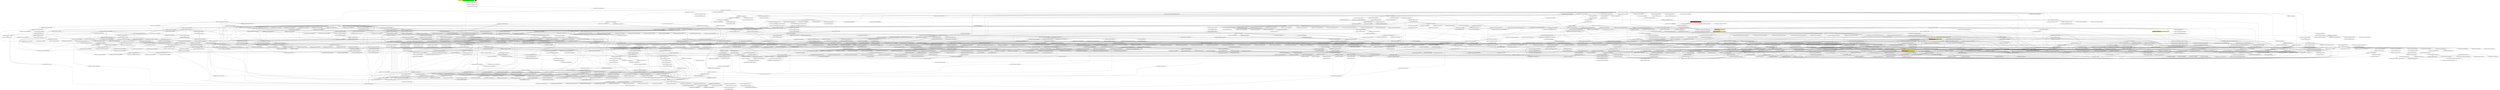 digraph enhanced {
	"ochiai" [style=striped shape=box fillcolor="yellow"];
	"d4" [style=striped shape=box fillcolor="yellow"];
	"com.google.javascript.jscomp.CollapsePropertiesTest#1100" [style=striped shape=box fillcolor="green"];
	"com.google.javascript.jscomp.GlobalNamespace$NodeFilter#198" [style=striped shape=box fillcolor="orange:yellow"];
	"com.google.javascript.jscomp.GlobalNamespace#180" [style=striped shape=box fillcolor="orange:yellow"];
	"com.google.javascript.jscomp.GlobalNamespace$NodeFilter#189" [style=striped shape=box fillcolor="orange:yellow"];
	"com.google.javascript.jscomp.ReferenceCollectingCallback$ReferenceCollection#475" [style=striped shape=box fillcolor="orange:yellow"];
	"real" [style=striped shape=box fillcolor="red"];
	"com.google.javascript.jscomp.GlobalNamespace$NodeFilter#192" [style=striped shape=box fillcolor="orange:yellow"];
	"com.google.javascript.jscomp.CollapseProperties#163" [style=striped shape=box fillcolor="red"];
	"com.google.javascript.rhino.head.Parser#508" -> "com.google.javascript.rhino.head.ast.AstNode#200";
	"com.google.javascript.rhino.head.Parser#592" -> "com.google.javascript.rhino.head.ast.AstNode#200";
	"com.google.javascript.rhino.head.Parser#2477" -> "com.google.javascript.rhino.head.ast.AstNode#200";
	"com.google.javascript.rhino.head.ast.Name#52" -> "com.google.javascript.rhino.head.ast.AstNode#200";
	"com.google.javascript.rhino.head.ast.FunctionNode#201" -> "com.google.javascript.rhino.head.ast.AstNode#200";
	"com.google.javascript.rhino.head.ast.NumberLiteral#38" -> "com.google.javascript.rhino.head.ast.AstNode#200";
	"com.google.javascript.rhino.head.ast.AstNode#260" -> "com.google.javascript.rhino.head.ast.AstNode#200";
	"com.google.javascript.rhino.head.Parser#1052" -> "com.google.javascript.rhino.head.ast.AstNode#200";
	"com.google.javascript.rhino.head.ast.Name#69" -> "com.google.javascript.rhino.head.ast.AstNode#200";
	"com.google.javascript.rhino.head.Parser#743" -> "com.google.javascript.rhino.head.ast.AstNode#200";
	"com.google.javascript.rhino.head.Parser#1834" -> "com.google.javascript.rhino.head.ast.AstNode#200";
	"com.google.common.collect.RegularImmutableMap#45" -> "com.google.common.collect.RegularImmutableMap$NonTerminalEntry#115";
	"com.google.common.collect.RegularImmutableMap#137" -> "com.google.common.collect.RegularImmutableMap$NonTerminalEntry#115";
	"com.google.common.collect.RegularImmutableMap$TerminalEntry#128" -> "com.google.common.collect.ImmutableEntry#34";
	"com.google.common.collect.Maps#1209" -> "com.google.common.collect.ImmutableEntry#34";
	"com.google.common.collect.RegularImmutableMap$NonTerminalEntry#110" -> "com.google.common.collect.ImmutableEntry#34";
	"com.google.javascript.jscomp.parsing.IRFactory$TransformDispatcher#516" -> "com.google.javascript.rhino.head.ast.FunctionNode#216";
	"com.google.javascript.jscomp.AstValidator#155" -> "com.google.javascript.jscomp.AstValidator#374";
	"com.google.javascript.rhino.head.ast.VariableDeclaration#72" -> "com.google.javascript.rhino.head.ast.AstNode#440";
	"com.google.javascript.rhino.head.ast.FunctionCall#57" -> "com.google.javascript.rhino.head.ast.AstNode#440";
	"com.google.javascript.rhino.head.ast.NumberLiteral#68" -> "com.google.javascript.rhino.head.ast.AstNode#440";
	"com.google.javascript.rhino.head.ast.FunctionNode#201" -> "com.google.javascript.rhino.head.ast.AstNode#440";
	"com.google.javascript.rhino.head.ast.ExpressionStatement#90" -> "com.google.javascript.rhino.head.ast.AstNode#440";
	"com.google.javascript.rhino.head.ast.AstNode#260" -> "com.google.javascript.rhino.head.ast.AstNode#440";
	"com.google.javascript.rhino.head.ast.AstRoot#71" -> "com.google.javascript.rhino.head.ast.AstNode#440";
	"com.google.javascript.rhino.head.ast.Name#69" -> "com.google.javascript.rhino.head.ast.AstNode#440";
	"com.google.javascript.rhino.head.ast.FunctionNode#162" -> "com.google.javascript.rhino.head.ast.AstNode#440";
	"com.google.javascript.rhino.head.ast.FunctionCall#94" -> "com.google.javascript.rhino.head.ast.AstNode#440";
	"com.google.javascript.rhino.JSDocInfo#1113" -> "com.google.javascript.rhino.JSDocInfo#1125";
	"com.google.javascript.rhino.JSDocInfo#1105" -> "com.google.javascript.rhino.JSDocInfo#1125";
	"com.google.javascript.rhino.JSDocInfo#1097" -> "com.google.javascript.rhino.JSDocInfo#1125";
	"com.google.javascript.jscomp.Normalize$VerifyConstants#289" -> "com.google.javascript.jscomp.NodeTraversal#464";
	"com.google.javascript.jscomp.Normalize$PropagateConstantAnnotationsOverVars#236" -> "com.google.javascript.jscomp.NodeTraversal#222";
	"com.google.javascript.jscomp.GlobalNamespace#180" -> "com.google.javascript.jscomp.NodeTraversal#222";
	"com.google.javascript.jscomp.NodeTraversal#455" -> "com.google.javascript.jscomp.NodeTraversal#222";
	"com.google.javascript.jscomp.Normalize#123" -> "com.google.javascript.jscomp.NodeTraversal#222";
	"com.google.javascript.jscomp.CollapseProperties#204" -> "com.google.javascript.jscomp.NodeTraversal#222";
	"com.google.javascript.jscomp.NodeTraversal#464" -> "com.google.javascript.jscomp.NodeTraversal#222";
	"com.google.javascript.rhino.head.Parser#2477" -> "com.google.javascript.rhino.head.ast.FunctionCall#128";
	"com.google.javascript.jscomp.parsing.ParserRunner#116" -> "com.google.javascript.rhino.head.CompilerEnvirons#109" [style=bold];
	"com.google.common.collect.RegularImmutableMap#92" -> "com.google.common.collect.RegularImmutableMap$NonTerminalEntry#110";
	"com.google.javascript.jscomp.Compiler#1815" -> "com.google.javascript.jscomp.CodePrinter$Builder#558";
	"com.google.javascript.rhino.JSDocInfoBuilder#139" -> "com.google.javascript.rhino.JSDocInfo#996";
	"com.google.javascript.rhino.jstype.JSTypeRegistry#284" -> "com.google.javascript.rhino.jstype.BooleanType#53" [style=bold];
	"com.google.javascript.rhino.jstype.FunctionType#414" -> "com.google.javascript.rhino.jstype.PrototypeObjectType#105";
	"com.google.javascript.rhino.Node#923" -> "com.google.javascript.rhino.Node#930";
	"com.google.javascript.rhino.JSDocInfoBuilder#102" -> "com.google.javascript.rhino.JSDocInfoBuilder#93" [style=bold];
	"com.google.javascript.jscomp.Scope#610" -> "com.google.javascript.jscomp.Scope#603";
	"com.google.javascript.jscomp.ReferenceCollectingCallback#181" -> "com.google.javascript.jscomp.Scope#603";
	"com.google.javascript.rhino.jstype.JSTypeRegistry#284" -> "com.google.javascript.rhino.jstype.AllType#53" [style=bold];
	"com.google.javascript.jscomp.Compiler#243" -> "com.google.javascript.jscomp.CodeChangeHandler#27";
	"com.google.javascript.jscomp.CompilerTestCase#756" -> "com.google.javascript.jscomp.CodeChangeHandler#27";
	"com.google.javascript.jscomp.GlobalNamespace$BuildGlobalNamespace#554" -> "com.google.javascript.jscomp.GlobalNamespace$BuildGlobalNamespace#818" [style=bold];
	"com.google.common.collect.HashMultiset#34" -> "com.google.common.collect.AbstractMapBasedMultiset#216";
	"com.google.javascript.jscomp.GlobalNamespace#51" -> "com.google.javascript.jscomp.GlobalNamespace#276";
	"com.google.javascript.jscomp.CodePrinter$CompactCodePrinter#403" -> "com.google.javascript.jscomp.CodePrinter$CompactCodePrinter#435" [style=bold];
	"com.google.javascript.jscomp.SourceFile$Preloaded#422" -> "com.google.javascript.jscomp.SourceFile#81";
	"com.google.common.collect.ImmutableMap#143" -> "com.google.common.collect.Maps#1209";
	"com.google.javascript.rhino.head.Parser#469" -> "com.google.javascript.rhino.head.Parser#508" [style=bold];
	"com.google.javascript.rhino.head.Parser#743" -> "com.google.javascript.rhino.head.ast.FunctionNode#223";
	"com.google.javascript.jscomp.Compiler#1815" -> "com.google.javascript.jscomp.CodePrinter$Builder#567";
	"com.google.javascript.jscomp.NodeTraversal#222" -> "com.google.javascript.jscomp.NodeTraversal#230";
	"com.google.javascript.jscomp.Normalize#700" -> "com.google.javascript.jscomp.NodeTraversal#230";
	"com.google.javascript.jscomp.Compiler#1998" -> "com.google.javascript.jscomp.CodeChangeHandler#32" [style=bold];
	"com.google.javascript.jscomp.parsing.IRFactory#513" -> "com.google.javascript.jscomp.parsing.TypeSafeDispatcher#121" [style=bold];
	"com.google.javascript.jscomp.SyntacticScopeCreator#234" -> "com.google.javascript.jscomp.Scope#610";
	"com.google.javascript.jscomp.Scope$Var#199" -> "com.google.javascript.jscomp.Scope#610";
	"com.google.javascript.jscomp.CollapseProperties#163" -> "com.google.javascript.jscomp.Scope#610";
	"com.google.javascript.jscomp.GlobalNamespace$BuildGlobalNamespace#554" -> "com.google.javascript.jscomp.GlobalNamespace#51";
	"com.google.javascript.jscomp.GlobalNamespace$BuildGlobalNamespace#752" -> "com.google.javascript.jscomp.GlobalNamespace#51";
	"com.google.javascript.jscomp.GlobalNamespace$BuildGlobalNamespace#830" -> "com.google.javascript.jscomp.GlobalNamespace#51";
	"com.google.javascript.jscomp.GlobalNamespace$BuildGlobalNamespace#311" -> "com.google.javascript.jscomp.GlobalNamespace#51";
	"com.google.javascript.jscomp.NodeTraversal#479" -> "com.google.javascript.jscomp.NodeTraversal#479";
	"com.google.javascript.jscomp.NodeTraversal#512" -> "com.google.javascript.jscomp.NodeTraversal#479";
	"com.google.javascript.jscomp.NodeTraversal#289" -> "com.google.javascript.jscomp.NodeTraversal#479";
	"com.google.javascript.jscomp.NodeTraversal#352" -> "com.google.javascript.jscomp.NodeTraversal#479";
	"com.google.javascript.jscomp.NodeTraversal#273" -> "com.google.javascript.jscomp.NodeTraversal#479";
	"com.google.javascript.jscomp.CollapseProperties#498" -> "com.google.javascript.jscomp.CollapseProperties#623";
	"com.google.javascript.rhino.Node#1017" -> "com.google.javascript.rhino.Node#923";
	"com.google.common.collect.HashMultiset#72" -> "com.google.common.collect.AbstractMapBasedMultiset#61";
	"com.google.javascript.rhino.head.Parser#2776" -> "com.google.javascript.rhino.head.Parser#743";
	"com.google.javascript.rhino.head.Parser#508" -> "com.google.javascript.rhino.head.Parser#743";
	"com.google.javascript.jscomp.MakeDeclaredNamesUnique#160" -> "com.google.javascript.jscomp.MakeDeclaredNamesUnique$ContextualRenamer#502";
	"com.google.javascript.jscomp.AstValidator#155" -> "com.google.javascript.jscomp.AstValidator#597";
	"com.google.javascript.jscomp.AstValidator#93" -> "com.google.javascript.jscomp.AstValidator#597";
	"com.google.javascript.jscomp.CodePrinter#657" -> "com.google.javascript.jscomp.CodePrinter$CompactCodePrinter#403";
	"com.google.javascript.jscomp.parsing.IRFactory#184" -> "com.google.javascript.rhino.head.ast.AstRoot#46";
	"com.google.javascript.jscomp.Normalize$NormalizeStatements#386" -> "com.google.javascript.jscomp.AbstractCompiler#186";
	"com.google.javascript.jscomp.Normalize#123" -> "com.google.javascript.jscomp.AbstractCompiler#186";
	"com.google.javascript.jscomp.AstValidator#93" -> "com.google.javascript.jscomp.AstValidator#351";
	"com.google.javascript.jscomp.parsing.JsDocInfoParser#225" -> "com.google.javascript.jscomp.parsing.JsDocInfoParser#273";
	"com.google.javascript.rhino.head.Parser#942" -> "com.google.javascript.rhino.head.ast.EmptyStatement#29";
	"com.google.javascript.jscomp.parsing.JsDocInfoParser#130" -> "com.google.javascript.rhino.JSDocInfoBuilder#79";
	"com.google.javascript.rhino.jstype.PrototypeObjectType#318" -> "com.google.javascript.rhino.jstype.PrototypeObjectType#366" [style=bold];
	"com.google.javascript.rhino.jstype.JSTypeRegistry#947" -> "com.google.javascript.rhino.jstype.JSTypeRegistry#939";
	"com.google.javascript.rhino.jstype.JSTypeRegistry#1048" -> "com.google.javascript.rhino.jstype.JSTypeRegistry#939";
	"com.google.javascript.rhino.jstype.ErrorFunctionType#51" -> "com.google.javascript.rhino.jstype.JSTypeRegistry#939";
	"com.google.javascript.rhino.jstype.TemplateTypeMap#122" -> "com.google.javascript.rhino.jstype.JSTypeRegistry#939";
	"com.google.javascript.rhino.testing.BaseJSTypeTestCase#234" -> "com.google.javascript.rhino.jstype.JSTypeRegistry#939";
	"com.google.javascript.rhino.jstype.JSTypeRegistry#943" -> "com.google.javascript.rhino.jstype.JSTypeRegistry#939";
	"com.google.javascript.rhino.jstype.JSType#123" -> "com.google.javascript.rhino.jstype.JSTypeRegistry#939";
	"com.google.javascript.rhino.jstype.JSTypeRegistry#614" -> "com.google.javascript.rhino.jstype.JSTypeRegistry#939";
	"com.google.javascript.jscomp.CompilerTestCase#756" -> "com.google.javascript.jscomp.CodeChangeHandler#46";
	"com.google.javascript.rhino.jstype.JSTypeRegistry#284" -> "com.google.javascript.rhino.jstype.StringType#53" [style=bold];
	"com.google.javascript.jscomp.parsing.IRFactory$TransformDispatcher#516" -> "com.google.javascript.jscomp.parsing.IRFactory$TransformDispatcher#598" [style=bold];
	"com.google.javascript.rhino.head.Parser#508" -> "com.google.javascript.rhino.head.ast.AstRoot#38" [style=bold];
	"com.google.common.collect.RegularImmutableMap#92" -> "com.google.common.collect.RegularImmutableMap$TerminalEntry#128" [style=bold];
	"com.google.javascript.jscomp.Compiler#2038" -> "com.google.javascript.jscomp.Compiler#2033" [style=bold];
	"com.google.common.collect.ImmutableMap$Builder#217" -> "com.google.common.collect.ImmutableEntry#44";
	"com.google.javascript.jscomp.SuppressDocWarningsGuard#40" -> "com.google.common.collect.ImmutableEntry#44";
	"com.google.common.collect.RegularImmutableMap#45" -> "com.google.common.collect.ImmutableEntry#44";
	"com.google.common.collect.RegularImmutableMap#137" -> "com.google.common.collect.ImmutableEntry#44";
	"com.google.javascript.jscomp.AstValidator#351" -> "com.google.javascript.jscomp.AstValidator#367";
	"com.google.javascript.jscomp.AstValidator#359" -> "com.google.javascript.jscomp.AstValidator#367";
	"com.google.javascript.rhino.jstype.JSTypeRegistry#1020" -> "com.google.javascript.rhino.jstype.AllType#58" [style=bold];
	"com.google.javascript.jscomp.NodeUtil#3035" -> "com.google.javascript.rhino.Node#2372";
	"com.google.javascript.jscomp.NodeUtil#1564" -> "com.google.javascript.rhino.Node#2372";
	"com.google.javascript.jscomp.CodeGenerator#104" -> "com.google.javascript.rhino.Node#2372";
	"com.google.javascript.jscomp.ReferenceCollectingCallback$Reference#607" -> "com.google.javascript.rhino.Node#2372";
	"com.google.javascript.jscomp.Normalize$NormalizeStatements#625" -> "com.google.javascript.rhino.Node#2372";
	"com.google.javascript.jscomp.ReferenceCollectingCallback$Reference#578" -> "com.google.javascript.rhino.Node#2372";
	"com.google.common.collect.ImmutableMap$Builder#217" -> "com.google.common.collect.ImmutableEntry#40";
	"com.google.javascript.jscomp.SuppressDocWarningsGuard#40" -> "com.google.common.collect.ImmutableEntry#40";
	"com.google.common.collect.RegularImmutableMap#45" -> "com.google.common.collect.ImmutableEntry#40";
	"com.google.common.collect.RegularImmutableMap#137" -> "com.google.common.collect.ImmutableEntry#40";
	"com.google.javascript.rhino.head.Parser#743" -> "com.google.javascript.rhino.head.ast.FunctionNode#201";
	"com.google.common.collect.Sets#183" -> "com.google.common.collect.Sets#202";
	"com.google.javascript.jscomp.CollapseProperties#204" -> "com.google.common.collect.Sets#202";
	"com.google.javascript.rhino.head.ContextFactory#409" -> "com.google.javascript.rhino.head.Kit#284";
	"com.google.javascript.rhino.head.ContextFactory#420" -> "com.google.javascript.rhino.head.Kit#284";
	"com.google.javascript.rhino.head.Parser#2880" -> "com.google.javascript.rhino.head.CompilerEnvirons#114";
	"com.google.javascript.jscomp.CompilerTestCase#756" -> "com.google.javascript.jscomp.CodeChangeHandler#50";
	"com.google.javascript.jscomp.Compiler#961" -> "com.google.javascript.jscomp.CodeChangeHandler#50";
	"com.google.javascript.jscomp.ReferenceCollectingCallback$ReferenceCollection#445" -> "com.google.javascript.jscomp.ReferenceCollectingCallback$Reference#621";
	"com.google.javascript.rhino.jstype.PrototypeObjectType#115" -> "com.google.javascript.rhino.jstype.JSTypeRegistry#943";
	"com.google.javascript.rhino.jstype.TemplateType#54" -> "com.google.javascript.rhino.jstype.JSTypeRegistry#943";
	"com.google.javascript.rhino.jstype.FunctionType#138" -> "com.google.javascript.rhino.jstype.JSTypeRegistry#943";
	"com.google.javascript.rhino.testing.BaseJSTypeTestCase#234" -> "com.google.javascript.rhino.jstype.JSTypeRegistry#943";
	"com.google.javascript.rhino.jstype.FunctionType#365" -> "com.google.javascript.rhino.jstype.JSTypeRegistry#943";
	"com.google.javascript.jscomp.JsAst#85" -> "com.google.javascript.jscomp.Compiler#2038" [style=bold];
	"com.google.javascript.jscomp.Normalize$NormalizeStatements#386" -> "com.google.javascript.jscomp.Normalize$NormalizeStatements#463";
	"com.google.javascript.rhino.testing.BaseJSTypeTestCase#234" -> "com.google.javascript.rhino.jstype.JSTypeRegistry#947";
	"com.google.javascript.rhino.jstype.JSType#177" -> "com.google.javascript.rhino.jstype.JSTypeRegistry#947";
	"com.google.javascript.jscomp.GlobalNamespace#238" -> "com.google.javascript.jscomp.GlobalNamespace#262" [style=bold];
	"com.google.javascript.rhino.head.TokenStream#1249" -> "com.google.javascript.rhino.head.TokenStream#1329" [style=bold];
	"com.google.javascript.rhino.jstype.PrototypeObjectType#105" -> "com.google.javascript.rhino.jstype.PrototypeObjectType#115";
	"com.google.javascript.rhino.jstype.JSTypeRegistry#284" -> "com.google.javascript.rhino.jstype.PrototypeObjectType#115";
	"com.google.javascript.rhino.jstype.InstanceObjectType#60" -> "com.google.javascript.rhino.jstype.PrototypeObjectType#115";
	"com.google.javascript.rhino.jstype.FunctionType#138" -> "com.google.javascript.rhino.jstype.PrototypeObjectType#115";
	"com.google.javascript.rhino.jstype.FunctionType#365" -> "com.google.javascript.rhino.jstype.PrototypeObjectType#115";
	"com.google.javascript.jscomp.Compiler#504" -> "com.google.javascript.jscomp.JSModule#205";
	"com.google.javascript.jscomp.Compiler#458" -> "com.google.javascript.jscomp.JSModule#205";
	"com.google.javascript.jscomp.Compiler#480" -> "com.google.javascript.jscomp.JSModule#205";
	"com.google.javascript.jscomp.CollapseProperties#204" -> "com.google.javascript.rhino.Node#705";
	"com.google.javascript.jscomp.parsing.JsDocInfoParser#198" -> "com.google.javascript.rhino.JSDocInfoBuilder#85" [style=bold];
	"com.google.javascript.jscomp.CodeGenerator#104" -> "com.google.javascript.jscomp.CodePrinter$MappedCodePrinter#92" [style=bold];
	"com.google.javascript.jscomp.GlobalNamespace#219" -> "com.google.javascript.jscomp.NodeTraversal#455";
	"com.google.javascript.jscomp.LineNumberCheck#52" -> "com.google.javascript.jscomp.NodeTraversal#455";
	"com.google.javascript.jscomp.Normalize#123" -> "com.google.javascript.jscomp.NodeTraversal#455";
	"com.google.javascript.jscomp.PrepareAst#56" -> "com.google.javascript.jscomp.NodeTraversal#455";
	"com.google.javascript.jscomp.ReferenceCollectingCallback#241" -> "com.google.javascript.jscomp.ReferenceCollectingCallback$ReferenceCollection#288";
	"com.google.common.collect.RegularImmutableMap#45" -> "com.google.common.collect.ImmutableMap#307";
	"com.google.javascript.rhino.Node#930" -> "com.google.javascript.rhino.Node#940";
	"com.google.javascript.rhino.Node#600" -> "com.google.javascript.rhino.Node#940" [style=dotted];
	"com.google.javascript.rhino.Node#358" -> "com.google.javascript.rhino.Node#940" [style=dotted];
	"com.google.common.collect.HashMultiset#34" -> "com.google.common.collect.AbstractMapBasedMultiset#202";
	"com.google.javascript.jscomp.AstValidator#155" -> "com.google.javascript.jscomp.AstValidator#359";
	"com.google.javascript.rhino.head.Parser#1834" -> "com.google.javascript.rhino.head.ast.VariableDeclaration#124";
	"com.google.javascript.jscomp.NodeUtil#3035" -> "com.google.javascript.rhino.Node#2168";
	"com.google.javascript.jscomp.GlobalNamespace$BuildGlobalNamespace#818" -> "com.google.javascript.rhino.Node#2168";
	"com.google.javascript.jscomp.NodeUtil#1591" -> "com.google.javascript.rhino.Node#2168";
	"com.google.javascript.jscomp.parsing.ParserRunner#116" -> "com.google.javascript.rhino.head.CompilerEnvirons#143" [style=bold];
	"com.google.javascript.jscomp.AstValidator#345" -> "com.google.javascript.jscomp.AstValidator#333";
	"com.google.javascript.jscomp.AstValidator#326" -> "com.google.javascript.jscomp.AstValidator#333";
	"com.google.common.collect.AbstractMultiset$EntrySet#177" -> "com.google.common.collect.AbstractMapBasedMultiset#87";
	"com.google.javascript.jscomp.NodeUtil#3035" -> "com.google.javascript.rhino.Node#2160";
	"com.google.javascript.rhino.JSDocInfoBuilder#735" -> "com.google.javascript.rhino.JSDocInfo#553";
	"com.google.javascript.rhino.JSDocInfoBuilder#125" -> "com.google.javascript.rhino.JSDocInfoBuilder#139";
	"com.google.common.collect.RegularImmutableMap#45" -> "com.google.common.collect.RegularImmutableMap$TerminalEntry#132";
	"com.google.common.collect.RegularImmutableMap#137" -> "com.google.common.collect.RegularImmutableMap$TerminalEntry#132";
	"com.google.javascript.rhino.head.Parser#902" -> "com.google.javascript.rhino.head.CompilerEnvirons#148";
	"com.google.javascript.rhino.head.Parser#3512" -> "com.google.javascript.rhino.head.CompilerEnvirons#148";
	"com.google.javascript.rhino.head.Parser#743" -> "com.google.javascript.rhino.head.CompilerEnvirons#148";
	"com.google.javascript.jscomp.Scope#410" -> "com.google.javascript.jscomp.Scope#402" [style=bold];
	"com.google.javascript.jscomp.parsing.ParserRunner#116" -> "com.google.javascript.rhino.head.CompilerEnvirons#95" [style=bold];
	"com.google.javascript.rhino.jstype.JSTypeRegistry#688" -> "com.google.javascript.rhino.jstype.PrototypeObjectType#302";
	"com.google.javascript.rhino.jstype.FunctionType#66" -> "com.google.javascript.rhino.jstype.PrototypeObjectType#302";
	"com.google.javascript.jscomp.NodeTraversal#564" -> "com.google.javascript.jscomp.ReferenceCollectingCallback#171";
	"com.google.javascript.jscomp.NodeTraversal#574" -> "com.google.javascript.jscomp.ReferenceCollectingCallback#171";
	"com.google.javascript.jscomp.ReferenceCollectingCallback#241" -> "com.google.javascript.jscomp.ReferenceCollectingCallback$ReferenceCollection#298" [style=bold];
	"com.google.javascript.jscomp.Tracer#235" -> "com.google.javascript.jscomp.Tracer#959";
	"com.google.javascript.jscomp.Tracer#408" -> "com.google.javascript.jscomp.Tracer#959";
	"com.google.javascript.rhino.jstype.JSType#1420" -> "com.google.javascript.rhino.jstype.BooleanType#103";
	"com.google.javascript.jscomp.GlobalNamespace#51" -> "com.google.javascript.jscomp.GlobalNamespace#238";
	"com.google.javascript.jscomp.AstValidator#390" -> "com.google.javascript.jscomp.AstValidator#326";
	"com.google.javascript.jscomp.AstValidator#339" -> "com.google.javascript.jscomp.AstValidator#326";
	"com.google.javascript.jscomp.CodeConsumer#154" -> "com.google.javascript.jscomp.CodePrinter$CompactCodePrinter#466";
	"com.google.javascript.jscomp.CodeGenerator#104" -> "com.google.javascript.jscomp.CodePrinter$CompactCodePrinter#466";
	"com.google.javascript.jscomp.CodeConsumer#124" -> "com.google.javascript.jscomp.CodePrinter$CompactCodePrinter#466";
	"com.google.common.collect.HashMultiset#34" -> "com.google.common.collect.AbstractMapBasedMultiset#265";
	"com.google.javascript.jscomp.AstValidator#359" -> "com.google.javascript.jscomp.AstValidator#345" [style=bold];
	"com.google.javascript.rhino.jstype.BooleanType#103" -> "com.google.javascript.rhino.jstype.BooleanType#108" [style=bold];
	"com.google.javascript.jscomp.ReferenceCollectingCallback$Reference#621" -> "com.google.javascript.jscomp.ReferenceCollectingCallback$Reference#607";
	"com.google.javascript.rhino.head.Context#358" -> "com.google.javascript.rhino.head.Context#378" [style=bold];
	"com.google.common.collect.RegularImmutableMap$EntrySet#186" -> "com.google.common.collect.RegularImmutableMap#34" [style=bold];
	"com.google.javascript.jscomp.parsing.JsDocInfoParser#2398" -> "com.google.javascript.rhino.JSDocInfoBuilder#125";
	"com.google.javascript.jscomp.parsing.JsDocInfoParser#130" -> "com.google.javascript.rhino.JSDocInfoBuilder#69";
	"com.google.javascript.rhino.head.TokenStream#279" -> "com.google.javascript.rhino.head.TokenStream#1506";
	"com.google.javascript.jscomp.CollapseProperties#121" -> "com.google.javascript.jscomp.GlobalNamespace#96";
	"com.google.javascript.jscomp.ComposeWarningsGuard$GuardComparator#52" -> "com.google.javascript.jscomp.ComposeWarningsGuard$GuardComparator#63";
	"com.google.javascript.jscomp.NodeTraversal#584" -> "com.google.javascript.jscomp.ReferenceCollectingCallback#181";
	"com.google.javascript.jscomp.GlobalNamespace$Ref#1195" -> "com.google.javascript.jscomp.NodeTraversal#434";
	"com.google.javascript.jscomp.ReferenceCollectingCallback$Reference#499" -> "com.google.javascript.jscomp.NodeTraversal#434";
	"com.google.javascript.rhino.head.ast.Symbol#33" -> "com.google.javascript.rhino.head.ast.Symbol#69" [style=bold];
	"com.google.javascript.rhino.jstype.FunctionType#441" -> "com.google.javascript.rhino.jstype.FunctionType#832" [style=bold];
	"com.google.javascript.jscomp.GlobalNamespace#238" -> "com.google.javascript.jscomp.GlobalNamespace#249" [style=bold];
	"com.google.javascript.jscomp.SyntacticScopeCreator#69" -> "com.google.javascript.jscomp.Scope#410";
	"com.google.javascript.rhino.head.Parser#2037" -> "com.google.javascript.rhino.head.Parser#2070" [style=bold];
	"com.google.javascript.jscomp.AstValidator#367" -> "com.google.javascript.jscomp.AstValidator#339";
	"com.google.javascript.jscomp.AstValidator#351" -> "com.google.javascript.jscomp.AstValidator#339";
	"com.google.javascript.jscomp.AstValidator#155" -> "com.google.javascript.jscomp.AstValidator#339";
	"com.google.javascript.rhino.head.ast.Scope#187" -> "com.google.javascript.rhino.head.ast.Symbol#62" [style=bold];
	"com.google.javascript.rhino.head.Context#378" -> "com.google.javascript.rhino.head.Context#383" [style=bold];
	"com.google.javascript.jscomp.CodeConsumer#154" -> "com.google.javascript.jscomp.CodePrinter$CompactCodePrinter#445";
	"com.google.javascript.jscomp.CodeConsumer#182" -> "com.google.javascript.jscomp.CodePrinter$CompactCodePrinter#445";
	"com.google.javascript.jscomp.CodeConsumer#77" -> "com.google.javascript.jscomp.CodePrinter$CompactCodePrinter#445";
	"com.google.javascript.jscomp.CodeConsumer#81" -> "com.google.javascript.jscomp.CodePrinter$CompactCodePrinter#445";
	"com.google.javascript.jscomp.CodeConsumer#207" -> "com.google.javascript.jscomp.CodePrinter$CompactCodePrinter#445";
	"com.google.common.collect.AbstractMapBasedMultiset#87" -> "com.google.common.collect.AbstractMapBasedMultiset$1#89" [style=bold];
	"com.google.javascript.jscomp.ReferenceCollectingCallback#208" -> "com.google.javascript.rhino.Node#2188";
	"com.google.javascript.jscomp.AstValidator#374" -> "com.google.javascript.jscomp.AstValidator#791";
	"com.google.javascript.jscomp.AstValidator#390" -> "com.google.javascript.jscomp.AstValidator#791";
	"com.google.javascript.jscomp.parsing.JsDocInfoParser#130" -> "com.google.javascript.rhino.Node#1097";
	"com.google.javascript.jscomp.GlobalNamespace$Ref#1195" -> "com.google.javascript.rhino.Node#1097";
	"com.google.javascript.jscomp.parsing.JsDocInfoParser#2269" -> "com.google.javascript.rhino.Node#1097";
	"com.google.javascript.rhino.Node#1091" -> "com.google.javascript.rhino.Node#1097";
	"com.google.javascript.jscomp.ReferenceCollectingCallback$Reference#522" -> "com.google.javascript.rhino.Node#1097";
	"com.google.javascript.jscomp.GlobalNamespace#150" -> "com.google.javascript.jscomp.GlobalNamespace#219";
	"com.google.javascript.jscomp.PrepareAst$PrepareAnnotations#159" -> "com.google.javascript.rhino.Node#2184";
	"com.google.javascript.rhino.head.Parser#508" -> "com.google.javascript.rhino.head.ast.ScriptNode#66";
	"com.google.javascript.rhino.head.Parser#743" -> "com.google.javascript.rhino.head.ast.ScriptNode#66";
	"com.google.javascript.jscomp.NodeTraversal#636" -> "com.google.javascript.jscomp.NodeTraversal#640";
	"com.google.javascript.jscomp.AstValidator#299" -> "com.google.javascript.rhino.Node#1091";
	"com.google.javascript.jscomp.NodeTraversal#656" -> "com.google.javascript.rhino.Node#1091";
	"com.google.javascript.rhino.JSDocInfoBuilder#125" -> "com.google.javascript.rhino.JSDocInfo#336";
	"com.google.javascript.rhino.JSDocInfoBuilder#69" -> "com.google.javascript.rhino.JSDocInfo#336";
	"com.google.javascript.rhino.Node#1415" -> "com.google.javascript.rhino.Node#998";
	"com.google.javascript.jscomp.ComposeWarningsGuard$GuardComparator#52" -> "com.google.javascript.jscomp.ComposeWarningsGuard$GuardComparator#57" [style=bold];
	"com.google.common.collect.AbstractMultiset$EntrySet#171" -> "com.google.common.collect.Multisets$EntrySet#951" [style=bold];
	"com.google.javascript.rhino.head.TokenStream#1521" -> "com.google.javascript.rhino.head.TokenStream#1517" [style=bold];
	"com.google.javascript.rhino.head.TokenStream#1506" -> "com.google.javascript.rhino.head.TokenStream#1510" [style=bold];
	"com.google.javascript.jscomp.ComposeWarningsGuard#79" -> "com.google.javascript.jscomp.ComposeWarningsGuard$GuardComparator#52";
	"com.google.javascript.jscomp.ComposeWarningsGuard#88" -> "com.google.javascript.jscomp.ComposeWarningsGuard$GuardComparator#52";
	"com.google.javascript.jscomp.MakeDeclaredNamesUnique#160" -> "com.google.javascript.jscomp.NodeTraversal#402";
	"com.google.javascript.rhino.jstype.JSType#450" -> "com.google.javascript.rhino.jstype.TemplateTypeMap#223" [style=bold];
	"com.google.javascript.jscomp.CodePrinter$CompactCodePrinter#435" -> "com.google.javascript.jscomp.CodePrinter$MappedCodePrinter#61";
	"com.google.javascript.jscomp.Normalize#123" -> "com.google.javascript.jscomp.Normalize$FindExposeAnnotations#165";
	"com.google.javascript.jscomp.Normalize$FindExposeAnnotations#165" -> "com.google.javascript.jscomp.Normalize$FindExposeAnnotations#165";
	"com.google.javascript.rhino.head.Parser#1954" -> "com.google.javascript.rhino.head.ast.Symbol#33" [style=bold];
	"com.google.javascript.jscomp.NodeTraversal#479" -> "com.google.javascript.jscomp.Normalize$FindExposeAnnotations#169";
	"com.google.javascript.rhino.Node#801" -> "com.google.javascript.rhino.Node#751";
	"com.google.javascript.rhino.Node#817" -> "com.google.javascript.rhino.Node#751";
	"com.google.javascript.rhino.Node#940" -> "com.google.javascript.rhino.Node#751";
	"com.google.javascript.jscomp.NodeTraversal#479" -> "com.google.javascript.jscomp.ReferenceCollectingCallback#198";
	"com.google.javascript.jscomp.AstValidator#84" -> "com.google.javascript.jscomp.AstValidator#306" [style=bold];
	"com.google.javascript.jscomp.CollapseProperties#204" -> "com.google.javascript.rhino.IR#471";
	"com.google.javascript.rhino.head.ast.AstRoot#38" -> "com.google.javascript.rhino.head.ast.ScriptNode#50";
	"com.google.javascript.rhino.head.ast.FunctionNode#100" -> "com.google.javascript.rhino.head.ast.ScriptNode#50";
	"com.google.javascript.jscomp.Compiler#281" -> "com.google.javascript.jscomp.Compiler#2078";
	"com.google.javascript.jscomp.NodeUtil#3035" -> "com.google.javascript.jscomp.NodeUtil#2069";
	"com.google.javascript.jscomp.Normalize$NormalizeStatements#423" -> "com.google.javascript.jscomp.NodeUtil#2069";
	"com.google.javascript.jscomp.NodeUtil#2818" -> "com.google.javascript.jscomp.NodeUtil#2069";
	"com.google.javascript.jscomp.parsing.IRFactory$TransformDispatcher#516" -> "com.google.javascript.rhino.Node#2176";
	"com.google.javascript.jscomp.NodeTraversal#512" -> "com.google.javascript.rhino.Node#2176";
	"com.google.javascript.jscomp.NodeUtil#1745" -> "com.google.javascript.rhino.Node#2176";
	"com.google.common.collect.LinkedHashMultimap#138" -> "com.google.common.collect.LinkedHashMultimap$ValueEntry#222" [style=bold];
	"com.google.common.collect.Multisets#1053" -> "com.google.common.collect.AbstractMapBasedMultiset$1#94" [style=bold];
	"com.google.javascript.jscomp.parsing.JsDocInfoParser#2269" -> "com.google.javascript.rhino.Node#1082";
	"com.google.javascript.jscomp.parsing.IRFactory#174" -> "com.google.javascript.rhino.Node#1082";
	"com.google.javascript.jscomp.JsAst#85" -> "com.google.javascript.rhino.Node#1082";
	"com.google.javascript.rhino.jstype.JSTypeRegistry#284" -> "com.google.javascript.rhino.jstype.ErrorFunctionType#51" [style=bold];
	"com.google.common.collect.Lists#123" -> "com.google.common.collect.Collections2#373";
	"com.google.javascript.rhino.head.Parser#508" -> "com.google.javascript.rhino.head.ast.AstRoot#71";
	"com.google.javascript.jscomp.parsing.JsDocInfoParser#2390" -> "com.google.javascript.rhino.JSDocInfoBuilder#102" [style=bold];
	"com.google.javascript.jscomp.ReferenceCollectingCallback#171" -> "com.google.javascript.jscomp.Scope#433";
	"com.google.javascript.jscomp.NodeTraversal#352" -> "com.google.javascript.jscomp.Scope#433";
	"com.google.javascript.rhino.jstype.JSTypeRegistry#688" -> "com.google.javascript.rhino.jstype.PrototypeObjectType#313";
	"com.google.javascript.rhino.jstype.FunctionType#66" -> "com.google.javascript.rhino.jstype.PrototypeObjectType#313";
	"com.google.javascript.jscomp.Normalize$NormalizeStatements#386" -> "com.google.javascript.jscomp.Normalize$NormalizeStatements#423";
	"com.google.javascript.jscomp.NodeTraversal#479" -> "com.google.javascript.jscomp.NodeTraversal#656";
	"com.google.javascript.jscomp.NodeTraversal#352" -> "com.google.javascript.jscomp.NodeTraversal#656";
	"com.google.javascript.rhino.head.Parser#289" -> "com.google.javascript.rhino.head.TokenStream#1521";
	"com.google.javascript.jscomp.parsing.IRFactory#1487" -> "com.google.javascript.rhino.Node#508";
	"com.google.javascript.rhino.jstype.FunctionParamBuilder#135" -> "com.google.javascript.rhino.Node#508";
	"com.google.javascript.rhino.head.Parser#2477" -> "com.google.javascript.rhino.head.ast.FunctionCall#114";
	"com.google.javascript.jscomp.SyntacticScopeCreator#85" -> "com.google.javascript.jscomp.Scope#437";
	"com.google.javascript.jscomp.GlobalNamespace#276" -> "com.google.javascript.jscomp.Scope#437";
	"com.google.javascript.jscomp.parsing.IRFactory#428" -> "com.google.javascript.jscomp.parsing.IRFactory#503";
	"com.google.javascript.jscomp.parsing.IRFactory#81" -> "com.google.javascript.jscomp.parsing.IRFactory#503";
	"com.google.javascript.jscomp.parsing.IRFactory#452" -> "com.google.javascript.jscomp.parsing.IRFactory#503";
	"com.google.javascript.rhino.head.ast.Symbol#33" -> "com.google.javascript.rhino.head.ast.Symbol#49" [style=bold];
	"com.google.common.collect.HashMultiset#34" -> "com.google.common.collect.AbstractMapBasedMultiset#82" [style=bold];
	"com.google.javascript.rhino.head.ast.ScriptNode#243" -> "com.google.javascript.rhino.head.ast.Symbol#42" [style=bold];
	"com.google.javascript.rhino.jstype.UnionTypeBuilder#123" -> "com.google.javascript.rhino.jstype.PrototypeObjectType#318";
	"com.google.javascript.jscomp.CodeGenerator#104" -> "com.google.javascript.jscomp.CodeConsumer#211";
	"com.google.javascript.jscomp.AstValidator#68" -> "com.google.javascript.jscomp.AstValidator#775";
	"com.google.javascript.jscomp.AstValidator#597" -> "com.google.javascript.jscomp.AstValidator#775";
	"com.google.javascript.jscomp.AstValidator#345" -> "com.google.javascript.jscomp.AstValidator#775";
	"com.google.javascript.jscomp.AstValidator#351" -> "com.google.javascript.jscomp.AstValidator#775";
	"com.google.javascript.jscomp.AstValidator#474" -> "com.google.javascript.jscomp.AstValidator#775";
	"com.google.javascript.jscomp.AstValidator#649" -> "com.google.javascript.jscomp.AstValidator#775";
	"com.google.javascript.jscomp.AstValidator#359" -> "com.google.javascript.jscomp.AstValidator#775";
	"com.google.javascript.jscomp.AstValidator#339" -> "com.google.javascript.jscomp.AstValidator#775";
	"com.google.javascript.jscomp.CodeGenerator#104" -> "com.google.javascript.jscomp.CodeGenerator#1244";
	"com.google.javascript.jscomp.Compiler#1060" -> "com.google.javascript.rhino.InputId#61";
	"com.google.javascript.jscomp.Compiler#1095" -> "com.google.javascript.rhino.InputId#61";
	"com.google.javascript.rhino.head.ast.ScriptNode#50" -> "com.google.javascript.rhino.head.ast.Scope#38" [style=bold];
	"com.google.javascript.jscomp.ReferenceCollectingCallback#149" -> "com.google.javascript.jscomp.ReferenceCollectingCallback$Reference#499";
	"com.google.javascript.jscomp.parsing.Config#90" -> "com.google.common.collect.ImmutableMap#132";
	"com.google.javascript.jscomp.RhinoErrorReporter#79" -> "com.google.common.collect.ImmutableMap#132";
	"com.google.javascript.jscomp.CompilerOptions#1141" -> "com.google.javascript.jscomp.DiagnosticGroupWarningsGuard#33";
	"com.google.javascript.jscomp.SuppressDocWarningsGuard#40" -> "com.google.javascript.jscomp.DiagnosticGroupWarningsGuard#33";
	"com.google.javascript.jscomp.MakeDeclaredNamesUnique#77" -> "com.google.javascript.jscomp.NodeTraversal#625";
	"com.google.javascript.rhino.head.Parser#942" -> "com.google.javascript.rhino.head.Parser#1630";
	"com.google.javascript.jscomp.Compiler#1807" -> "com.google.javascript.jscomp.Compiler#1815" [style=bold];
	"com.google.javascript.rhino.Node#508" -> "com.google.javascript.rhino.Node$StringNode#188";
	"com.google.javascript.jscomp.parsing.IRFactory#353" -> "com.google.javascript.jscomp.parsing.IRFactory#513";
	"com.google.javascript.jscomp.parsing.IRFactory#384" -> "com.google.javascript.jscomp.parsing.IRFactory#513";
	"com.google.javascript.jscomp.AstValidator#76" -> "com.google.javascript.jscomp.AstValidator#84";
	"com.google.javascript.jscomp.AstValidator#278" -> "com.google.javascript.jscomp.AstValidator#767";
	"com.google.javascript.jscomp.AstValidator#367" -> "com.google.javascript.jscomp.AstValidator#767";
	"com.google.javascript.jscomp.AstValidator#345" -> "com.google.javascript.jscomp.AstValidator#767";
	"com.google.javascript.jscomp.AstValidator#351" -> "com.google.javascript.jscomp.AstValidator#767";
	"com.google.javascript.jscomp.AstValidator#374" -> "com.google.javascript.jscomp.AstValidator#767";
	"com.google.javascript.jscomp.AstValidator#474" -> "com.google.javascript.jscomp.AstValidator#767";
	"com.google.javascript.jscomp.AstValidator#390" -> "com.google.javascript.jscomp.AstValidator#767";
	"com.google.javascript.jscomp.AstValidator#480" -> "com.google.javascript.jscomp.AstValidator#767";
	"com.google.javascript.jscomp.AstValidator#68" -> "com.google.javascript.jscomp.AstValidator#767";
	"com.google.javascript.jscomp.AstValidator#649" -> "com.google.javascript.jscomp.AstValidator#767";
	"com.google.javascript.jscomp.AstValidator#84" -> "com.google.javascript.jscomp.AstValidator#767";
	"com.google.javascript.jscomp.AstValidator#76" -> "com.google.javascript.jscomp.AstValidator#767";
	"com.google.javascript.jscomp.AstValidator#359" -> "com.google.javascript.jscomp.AstValidator#767";
	"com.google.javascript.jscomp.AstValidator#339" -> "com.google.javascript.jscomp.AstValidator#767";
	"com.google.javascript.rhino.jstype.UnionTypeBuilder#317" -> "com.google.javascript.rhino.jstype.UnionType#80" [style=bold];
	"com.google.javascript.rhino.head.Parser#508" -> "com.google.javascript.rhino.head.Parser#902";
	"com.google.javascript.rhino.head.Parser#592" -> "com.google.javascript.rhino.head.Parser#902";
	"com.google.javascript.rhino.Node$ObjectPropListItem#311" -> "com.google.javascript.rhino.InputId#74";
	"com.google.javascript.jscomp.parsing.Config#90" -> "com.google.common.collect.ImmutableMap$Builder#235";
	"com.google.javascript.jscomp.RhinoErrorReporter#79" -> "com.google.common.collect.ImmutableMap$Builder#235";
	"com.google.javascript.jscomp.DiagnosticGroupWarningsGuard#50" -> "com.google.javascript.jscomp.DiagnosticGroup#110";
	"com.google.javascript.jscomp.parsing.IRFactory#1491" -> "com.google.javascript.rhino.IR#455";
	"com.google.javascript.jscomp.NodeUtil#3035" -> "com.google.javascript.rhino.Node#2192";
	"com.google.javascript.jscomp.Compiler#369" -> "com.google.javascript.jscomp.Compiler#395";
	"com.google.javascript.jscomp.parsing.Config#90" -> "com.google.common.collect.ImmutableMap#364";
	"com.google.javascript.rhino.head.Parser#1630" -> "com.google.javascript.rhino.head.Parser#1624" [style=bold];
	"com.google.javascript.jscomp.Normalize$NormalizeStatements#507" -> "com.google.javascript.jscomp.Normalize$NormalizeStatements#648";
	"com.google.javascript.jscomp.CompilerTestCase#756" -> "com.google.javascript.jscomp.Compiler#1807";
	"com.google.javascript.jscomp.MakeDeclaredNamesUnique#100" -> "com.google.javascript.jscomp.NodeTraversal#636";
	"com.google.javascript.jscomp.MakeDeclaredNamesUnique#77" -> "com.google.javascript.jscomp.NodeTraversal#636";
	"com.google.common.collect.ImmutableSet#381" -> "com.google.common.collect.ImmutableSet#179";
	"com.google.common.collect.ImmutableSet#151" -> "com.google.common.collect.ImmutableSet#179";
	"com.google.javascript.jscomp.parsing.IRFactory#452" -> "com.google.javascript.jscomp.parsing.JsDocTokenStream#45";
	"com.google.javascript.jscomp.RhinoErrorReporter#79" -> "com.google.javascript.rhino.ScriptRuntime#367";
	"com.google.javascript.jscomp.CodeConsumer#211" -> "com.google.javascript.jscomp.CodeConsumer#207";
	"com.google.javascript.jscomp.AstValidator#68" -> "com.google.javascript.jscomp.AstValidator#76";
	"com.google.javascript.rhino.head.CompilerEnvirons#33" -> "com.google.javascript.rhino.head.CompilerEnvirons#63";
	"com.google.common.collect.ImmutableMap$Builder#235" -> "com.google.common.collect.ImmutableMap$Builder#240" [style=bold];
	"com.google.javascript.jscomp.CollapseProperties#121" -> "com.google.javascript.jscomp.CollapseProperties#250" [style=bold];
	"com.google.javascript.jscomp.CollapseProperties#204" -> "com.google.javascript.jscomp.ReferenceCollectingCallback$ReferenceCollection#422";
	"com.google.javascript.rhino.head.Parser#3426" -> "com.google.javascript.rhino.head.ast.FunctionNode#277";
	"com.google.javascript.rhino.jstype.NoType#65" -> "com.google.javascript.rhino.jstype.NoObjectType#67";
	"com.google.javascript.rhino.jstype.JSTypeRegistry#284" -> "com.google.javascript.rhino.jstype.NoObjectType#67";
	"com.google.javascript.jscomp.CollapseProperties#121" -> "com.google.javascript.jscomp.CollapseProperties#498";
	"com.google.javascript.rhino.head.ast.Block#41" -> "com.google.javascript.rhino.head.ast.AstNode#260";
	"com.google.javascript.rhino.jstype.JSTypeRegistry#1064" -> "com.google.javascript.rhino.jstype.UnionTypeBuilder#317" [style=bold];
	"com.google.common.collect.ImmutableMap#268" -> "com.google.common.collect.RegularImmutableMap#45";
	"com.google.common.collect.ImmutableMap$Builder#240" -> "com.google.common.collect.RegularImmutableMap#45";
	"com.google.javascript.rhino.jstype.TemplateTypeMap#161" -> "com.google.javascript.rhino.jstype.TemplateTypeMap#76" [style=bold];
	"com.google.javascript.rhino.jstype.UnionTypeBuilder#123" -> "com.google.javascript.rhino.jstype.JSType#1222";
	"com.google.javascript.rhino.jstype.UnionTypeBuilder#317" -> "com.google.javascript.rhino.jstype.UnionTypeBuilder#327" [style=bold];
	"com.google.common.collect.AbstractMultiset#167" -> "com.google.common.collect.AbstractMultiset#186" [style=bold];
	"com.google.javascript.jscomp.parsing.ParserRunner#116" -> "com.google.javascript.rhino.head.CompilerEnvirons#33" [style=bold];
	"com.google.javascript.jscomp.parsing.Config#90" -> "com.google.common.collect.ImmutableMap$Builder#217" [style=bold];
	"com.google.common.base.Joiner#240" -> "com.google.common.base.Joiner#184" [style=bold];
	"com.google.javascript.jscomp.Normalize$NormalizeStatements#507" -> "com.google.javascript.jscomp.Normalize$NormalizeStatements#625" [style=bold];
	"com.google.javascript.jscomp.parsing.JsDocInfoParser#273" -> "com.google.javascript.rhino.JSDocInfoBuilder#149";
	"com.google.javascript.rhino.jstype.JSTypeRegistry#224" -> "com.google.javascript.rhino.jstype.TemplateTypeMap#60";
	"com.google.javascript.rhino.jstype.JSTypeRegistry#1514" -> "com.google.javascript.rhino.jstype.TemplateTypeMap#60";
	"com.google.common.collect.ImmutableMap#268" -> "com.google.common.collect.ImmutableMap#143";
	"com.google.common.collect.ImmutableMap$Builder#182" -> "com.google.common.collect.ImmutableMap#143";
	"com.google.javascript.jscomp.AstValidator#278" -> "com.google.javascript.jscomp.AstValidator#93";
	"com.google.javascript.jscomp.AstValidator#84" -> "com.google.javascript.jscomp.AstValidator#93";
	"com.google.javascript.jscomp.CodeGenerator#104" -> "com.google.javascript.jscomp.CodePrinter$MappedCodePrinter#115" [style=bold];
	"com.google.javascript.rhino.jstype.JSType#1222" -> "com.google.javascript.rhino.jstype.JSType#1231";
	"com.google.javascript.rhino.jstype.PrototypeObjectType#318" -> "com.google.javascript.rhino.jstype.JSType#1231";
	"com.google.common.collect.AbstractIndexedListIterator#68" -> "com.google.common.collect.UnmodifiableListIterator#34" [style=bold];
	"com.google.javascript.rhino.jstype.PrototypeObjectType#407" -> "com.google.javascript.rhino.jstype.ObjectType#607";
	"com.google.javascript.jscomp.CodePrinter#36" -> "com.google.javascript.jscomp.CodePrinter#657" [style=bold];
	"com.google.javascript.jscomp.CompilerInput#88" -> "com.google.javascript.jscomp.JsAst#43";
	"com.google.common.base.Preconditions#284" -> "com.google.common.base.Preconditions#304" [style=bold];
	"com.google.javascript.rhino.head.CompilerEnvirons#33" -> "com.google.javascript.rhino.head.Context#1815" [style=bold];
	"com.google.javascript.jscomp.LightweightMessageFormatter#50" -> "com.google.javascript.jscomp.AbstractMessageFormatter#32";
	"com.google.javascript.jscomp.ReferenceCollectingCallback$ReferenceCollection#422" -> "com.google.javascript.jscomp.ReferenceCollectingCallback$ReferenceCollection#445" [style=bold];
	"com.google.javascript.jscomp.ErrorFormat$2#38" -> "com.google.javascript.jscomp.AbstractMessageFormatter#37";
	"com.google.javascript.jscomp.parsing.ParserRunner#116" -> "com.google.javascript.rhino.head.CompilerEnvirons#16";
	"com.google.javascript.rhino.jstype.ObjectType#553" -> "com.google.javascript.rhino.jstype.PrototypeObjectType#384";
	"com.google.javascript.rhino.jstype.FunctionType#66" -> "com.google.javascript.rhino.jstype.PrototypeObjectType#384";
	"com.google.javascript.jscomp.JsAst#85" -> "com.google.javascript.jscomp.Compiler#1613" [style=bold];
	"com.google.common.collect.ImmutableList#592" -> "com.google.common.collect.Lists#1007" [style=bold];
	"com.google.javascript.jscomp.CompilerTestCase#991" -> "com.google.javascript.jscomp.Compiler#369";
	"com.google.javascript.jscomp.CompilerTestCase#443" -> "com.google.javascript.jscomp.Compiler#369";
	"com.google.javascript.rhino.head.Parser#942" -> "com.google.javascript.rhino.head.Parser#1834";
	"com.google.common.collect.AbstractMapBasedMultimap#120" -> "com.google.common.collect.AbstractMultimap#37" [style=bold];
	"com.google.javascript.rhino.testing.BaseJSTypeTestCase#234" -> "com.google.javascript.rhino.testing.BaseJSTypeTestCase#391" [style=bold];
	"com.google.javascript.rhino.jstype.FunctionType#441" -> "com.google.javascript.rhino.jstype.PrototypeObjectType#389" [style=bold];
	"com.google.javascript.jscomp.CompilerTestCase#194" -> "com.google.javascript.jscomp.GoogleCodingConvention#44";
	"com.google.javascript.jscomp.GlobalNamespace$BuildGlobalNamespace#830" -> "com.google.javascript.jscomp.GlobalNamespace$Name#887";
	"com.google.javascript.jscomp.GoogleCodingConvention#44" -> "com.google.javascript.jscomp.GoogleCodingConvention#49" [style=bold];
	"com.google.javascript.jscomp.ClosureCodingConvention#54" -> "com.google.common.collect.ImmutableSet#362";
	"com.google.javascript.jscomp.CompilerInput#116" -> "com.google.javascript.jscomp.JsAst#51";
	"com.google.common.collect.AbstractIndexedListIterator#68" -> "com.google.common.base.Preconditions#334";
	"com.google.javascript.jscomp.CodeGenerator#104" -> "com.google.javascript.jscomp.NodeUtil#1170";
	"com.google.javascript.jscomp.CodeGenerator#908" -> "com.google.javascript.jscomp.NodeUtil#1170";
	"com.google.javascript.jscomp.Compiler#1297" -> "com.google.javascript.jscomp.CompilerInput#116";
	"com.google.javascript.jscomp.Compiler#1463" -> "com.google.javascript.jscomp.CompilerInput#116";
	"com.google.javascript.jscomp.Compiler#1422" -> "com.google.javascript.jscomp.CompilerInput#116";
	"com.google.javascript.jscomp.parsing.JsDocInfoParser#2291" -> "com.google.javascript.jscomp.parsing.JsDocInfoParser#2300";
	"com.google.common.base.Joiner#184" -> "com.google.common.base.Joiner#122" [style=bold];
	"com.google.javascript.rhino.head.ast.VariableDeclaration#72" -> "com.google.javascript.rhino.head.ast.AstNode#236";
	"com.google.javascript.rhino.head.ast.VariableInitializer#78" -> "com.google.javascript.rhino.head.ast.AstNode#236";
	"com.google.javascript.rhino.head.ast.FunctionNode#117" -> "com.google.javascript.rhino.head.ast.AstNode#236";
	"com.google.javascript.rhino.head.Parser#508" -> "com.google.javascript.rhino.head.ast.AstNode#236";
	"com.google.javascript.rhino.head.ast.FunctionCall#57" -> "com.google.javascript.rhino.head.ast.AstNode#236";
	"com.google.javascript.rhino.head.ast.FunctionNode#201" -> "com.google.javascript.rhino.head.ast.AstNode#236";
	"com.google.javascript.rhino.head.ast.VariableInitializer#96" -> "com.google.javascript.rhino.head.ast.AstNode#236";
	"com.google.javascript.rhino.head.ast.ExpressionStatement#90" -> "com.google.javascript.rhino.head.ast.AstNode#236";
	"com.google.javascript.rhino.head.ast.AstNode#260" -> "com.google.javascript.rhino.head.ast.AstNode#236";
	"com.google.javascript.rhino.head.ast.AstRoot#71" -> "com.google.javascript.rhino.head.ast.AstNode#236";
	"com.google.javascript.rhino.head.ast.FunctionCall#94" -> "com.google.javascript.rhino.head.ast.AstNode#236";
	"com.google.javascript.rhino.head.ast.ReturnStatement#53" -> "com.google.javascript.rhino.head.ast.AstNode#236";
	"com.google.javascript.rhino.head.ast.FunctionNode#162" -> "com.google.javascript.rhino.head.ast.AstNode#236";
	"com.google.javascript.rhino.head.Parser#743" -> "com.google.javascript.rhino.head.Parser$PerFunctionVariables#3559";
	"com.google.common.collect.ImmutableList#334" -> "com.google.common.collect.RegularImmutableAsList#54";
	"com.google.javascript.jscomp.CompilerTestCase#443" -> "com.google.javascript.jscomp.CompilerTestCase#463" [style=bold];
	"com.google.javascript.rhino.jstype.ObjectType#121" -> "com.google.javascript.rhino.jstype.PrototypeObjectType#131";
	"com.google.javascript.jscomp.Compiler#1297" -> "com.google.javascript.rhino.Node#1909";
	"com.google.javascript.jscomp.parsing.ParserRunner#116" -> "com.google.javascript.rhino.Node#1909";
	"com.google.javascript.jscomp.CompilerInput#65" -> "com.google.javascript.jscomp.JsAst#69" [style=bold];
	"com.google.javascript.rhino.jstype.InstanceObjectType#88" -> "com.google.javascript.rhino.jstype.PrototypeObjectType#137";
	"com.google.javascript.rhino.jstype.ObjectType#286" -> "com.google.javascript.rhino.jstype.PrototypeObjectType#137";
	"com.google.javascript.rhino.jstype.JSType#1420" -> "com.google.javascript.rhino.jstype.VoidType#96";
	"com.google.javascript.rhino.jstype.PrototypeObjectType#296" -> "com.google.javascript.rhino.jstype.PrototypeObjectType#378";
	"com.google.javascript.rhino.jstype.FunctionType#1155" -> "com.google.javascript.rhino.jstype.PrototypeObjectType#378";
	"com.google.javascript.jscomp.CollapseProperties#204" -> "com.google.javascript.jscomp.ReferenceCollectingCallback#98";
	"com.google.javascript.rhino.head.Parser#902" -> "com.google.javascript.rhino.head.Parser#942" [style=bold];
	"com.google.javascript.jscomp.GlobalNamespace#262" -> "com.google.javascript.jscomp.Scope$Var#199";
	"com.google.javascript.rhino.head.Parser#674" -> "com.google.javascript.rhino.head.ast.FunctionNode#237";
	"com.google.javascript.rhino.JSDocInfoBuilder#1067" -> "com.google.javascript.rhino.JSDocInfo#1105";
	"com.google.javascript.jscomp.Compiler#1095" -> "com.google.javascript.jscomp.CompilerInput#147";
	"com.google.javascript.jscomp.Compiler#1297" -> "com.google.javascript.jscomp.DependencyOptions#122";
	"com.google.javascript.jscomp.Compiler#1422" -> "com.google.javascript.jscomp.DependencyOptions#122";
	"com.google.javascript.rhino.head.ast.AstNode#236" -> "com.google.javascript.rhino.head.ast.AstNode#220" [style=bold];
	"com.google.javascript.jscomp.ComposeWarningsGuard#150" -> "com.google.javascript.jscomp.DiagnosticGroupWarningsGuard#50";
	"com.google.common.collect.RegularImmutableMap#45" -> "com.google.common.collect.RegularImmutableMap#87" [style=bold];
	"com.google.common.collect.ImmutableSet#362" -> "com.google.common.collect.ImmutableSet#381" [style=bold];
	"com.google.javascript.jscomp.CollapseProperties#204" -> "com.google.javascript.jscomp.ReferenceCollectingCallback$ReferenceCollection#475";
	"com.google.javascript.rhino.jstype.StringType#92" -> "com.google.javascript.rhino.jstype.StringType#97" [style=bold];
	"com.google.javascript.jscomp.RhinoErrorReporter#115" -> "com.google.javascript.jscomp.RhinoErrorReporter$NewRhinoErrorReporter#178" [style=bold];
	"com.google.common.base.Preconditions#334" -> "com.google.common.base.Preconditions#354" [style=bold];
	"com.google.javascript.rhino.head.ast.AstNode#180" -> "com.google.javascript.rhino.head.ast.AstNode#227";
	"com.google.common.collect.LinkedHashMultimap#234" -> "com.google.common.base.Preconditions#118";
	"com.google.common.collect.RegularImmutableMap#45" -> "com.google.common.base.Preconditions#118";
	"com.google.common.collect.AbstractMapBasedMultiset#216" -> "com.google.common.base.Preconditions#118";
	"com.google.common.collect.Multisets#1061" -> "com.google.common.base.Preconditions#118";
	"com.google.javascript.jscomp.DiagnosticGroupWarningsGuard#50" -> "com.google.javascript.jscomp.DiagnosticGroup#129";
	"com.google.javascript.rhino.jstype.JSType#1420" -> "com.google.javascript.rhino.jstype.StringType#92";
	"com.google.javascript.jscomp.CompilerInput#72" -> "com.google.javascript.jscomp.JsAst#74";
	"com.google.javascript.rhino.JSDocInfoBuilder#1067" -> "com.google.javascript.rhino.JSDocInfo#1113";
	"com.google.common.collect.RegularImmutableMap#45" -> "com.google.common.collect.RegularImmutableMap#92" [style=bold];
	"com.google.javascript.jscomp.RhinoErrorReporter$NewRhinoErrorReporter#178" -> "com.google.javascript.jscomp.RhinoErrorReporter$NewRhinoErrorReporter#182" [style=bold];
	"com.google.common.collect.AbstractMapBasedMultiset#202" -> "com.google.common.collect.Maps#3402";
	"com.google.common.collect.RegularImmutableAsList#39" -> "com.google.common.collect.RegularImmutableAsList#33" [style=bold];
	"com.google.javascript.jscomp.JsAst#43" -> "com.google.javascript.rhino.InputId#51";
	"com.google.javascript.rhino.jstype.ObjectType#607" -> "com.google.javascript.rhino.jstype.PrototypeObjectType#395";
	"com.google.javascript.rhino.jstype.PrototypeObjectType#407" -> "com.google.javascript.rhino.jstype.PrototypeObjectType#395";
	"com.google.javascript.jscomp.NodeUtil#2818" -> "com.google.javascript.jscomp.GoogleCodingConvention#72";
	"com.google.common.collect.ImmutableMapEntrySet#35" -> "com.google.common.collect.ImmutableSet#396";
	"com.google.common.collect.ImmutableSet$ArrayImmutableSet#428" -> "com.google.common.collect.ImmutableSet#396";
	"com.google.javascript.jscomp.parsing.JsDocInfoParser#2347" -> "com.google.javascript.jscomp.parsing.JsDocTokenStream#61";
	"com.google.javascript.jscomp.ClosureCodingConvention#54" -> "com.google.common.collect.ImmutableSet#151" [style=bold];
	"com.google.javascript.jscomp.CollapseProperties#163" -> "com.google.javascript.jscomp.CollapseProperties#204";
	"com.google.javascript.rhino.InputId#74" -> "com.google.javascript.rhino.InputId#56";
	"com.google.javascript.jscomp.CompilerInput#100" -> "com.google.javascript.rhino.InputId#56";
	"com.google.common.collect.Multisets$EntrySet#951" -> "com.google.common.collect.Sets$ImprovedAbstractSet#72";
	"com.google.javascript.jscomp.CodingConventions#42" -> "com.google.javascript.jscomp.CodingConventions$DefaultCodingConvention#249";
	"com.google.javascript.jscomp.CodingConventions$DefaultCodingConvention#249" -> "com.google.javascript.jscomp.CodingConventions$DefaultCodingConvention#249";
	"com.google.javascript.jscomp.JsAst#51" -> "com.google.javascript.jscomp.JsAst#85" [style=bold];
	"com.google.common.collect.RegularImmutableMap$EntrySet#186" -> "com.google.common.collect.RegularImmutableAsList#39" [style=bold];
	"com.google.javascript.rhino.head.Parser#1834" -> "com.google.javascript.rhino.head.ast.VariableDeclaration#83" [style=bold];
	"com.google.javascript.rhino.jstype.NumberType#53" -> "com.google.javascript.rhino.jstype.ValueType#49";
	"com.google.javascript.rhino.jstype.VoidType#54" -> "com.google.javascript.rhino.jstype.ValueType#49";
	"com.google.javascript.rhino.jstype.StringType#53" -> "com.google.javascript.rhino.jstype.ValueType#49";
	"com.google.javascript.rhino.jstype.NullType#54" -> "com.google.javascript.rhino.jstype.ValueType#49";
	"com.google.javascript.rhino.jstype.BooleanType#53" -> "com.google.javascript.rhino.jstype.ValueType#49";
	"com.google.javascript.jscomp.NodeTraversal#479" -> "com.google.javascript.jscomp.PrepareAst$PrepareAnnotations#126";
	"com.google.javascript.jscomp.GlobalNamespace$BuildGlobalNamespace#311" -> "com.google.javascript.jscomp.NodeUtil#1486";
	"com.google.javascript.jscomp.ReferenceCollectingCallback$Reference#621" -> "com.google.javascript.jscomp.NodeUtil#1486";
	"com.google.javascript.rhino.jstype.JSType#335" -> "com.google.javascript.rhino.jstype.JSType#351";
	"com.google.common.collect.RegularImmutableMap$EntrySet#173" -> "com.google.common.collect.ImmutableList#62";
	"com.google.common.collect.ImmutableSet$ArrayImmutableSet#424" -> "com.google.common.collect.ImmutableList#62";
	"com.google.common.collect.ImmutableList#62" -> "com.google.common.collect.ImmutableList#62";
	"com.google.common.collect.Lists#1007" -> "com.google.common.collect.ImmutableList#62";
	"com.google.javascript.rhino.jstype.TemplateTypeMap#141" -> "com.google.common.collect.ImmutableList#62";
	"com.google.javascript.jscomp.GlobalNamespace$Ref#1195" -> "com.google.javascript.jscomp.CompilerInput#320";
	"com.google.javascript.rhino.Node#801" -> "com.google.javascript.rhino.Node$ObjectPropListItem#306";
	"com.google.javascript.jscomp.CompilerTestCase#756" -> "com.google.javascript.jscomp.Normalize$VerifyConstants#282";
	"com.google.javascript.jscomp.CompilerOptions#1141" -> "com.google.javascript.jscomp.CompilerOptions#1167" [style=bold];
	"com.google.javascript.rhino.head.Parser#743" -> "com.google.javascript.rhino.head.Parser$PerFunctionVariables#3583";
	"com.google.javascript.jscomp.CompilerInput#88" -> "com.google.javascript.jscomp.CompilerInput#65" [style=bold];
	"com.google.javascript.rhino.jstype.JSType#109" -> "com.google.javascript.rhino.jstype.JSType#112";
	"com.google.javascript.rhino.jstype.ObjectType#92" -> "com.google.javascript.rhino.jstype.JSType#112";
	"com.google.javascript.jscomp.PrepareAst#56" -> "com.google.javascript.jscomp.PrepareAst$PrepareAnnotations#121" [style=bold];
	"com.google.javascript.rhino.jstype.PrototypeObjectType#318" -> "com.google.javascript.rhino.jstype.ObjectType#530";
	"com.google.javascript.jscomp.parsing.JsDocInfoParser#273" -> "com.google.javascript.jscomp.parsing.JsDocTokenStream#232";
	"com.google.javascript.rhino.Node#705" -> "com.google.javascript.rhino.Node#1719";
	"com.google.javascript.rhino.Node#1496" -> "com.google.javascript.rhino.Node$StringNode#226";
	"com.google.javascript.rhino.Node#1432" -> "com.google.javascript.rhino.Node$StringNode#226";
	"com.google.javascript.jscomp.CompilerTestCase#756" -> "com.google.javascript.jscomp.Normalize$VerifyConstants#289";
	"com.google.javascript.rhino.IR#455" -> "com.google.javascript.rhino.Node#496";
	"com.google.javascript.jscomp.parsing.JsDocTokenStream#61" -> "com.google.javascript.jscomp.parsing.JsDocTokenStream#237";
	"com.google.javascript.jscomp.CompilerTestCase#169" -> "com.google.javascript.jscomp.CompilerOptions#854";
	"com.google.javascript.jscomp.CodePrinter$Builder#558" -> "com.google.javascript.jscomp.CompilerOptions#854";
	"com.google.javascript.jscomp.GlobalNamespace$Name#932" -> "com.google.javascript.jscomp.GlobalNamespace$Name#1142" [style=bold];
	"com.google.javascript.rhino.jstype.PropertyMap#80" -> "com.google.common.collect.Maps#259";
	"com.google.common.collect.ImmutableSet#179" -> "com.google.common.collect.Hashing#45";
	"com.google.common.collect.RegularImmutableSet#46" -> "com.google.common.collect.Hashing#45";
	"com.google.common.collect.RegularImmutableMap#45" -> "com.google.common.collect.Hashing#45";
	"com.google.common.collect.RegularImmutableMap#137" -> "com.google.common.collect.Hashing#45";
	"com.google.javascript.jscomp.Compiler#395" -> "com.google.javascript.jscomp.Compiler#430" [style=bold];
	"com.google.javascript.jscomp.GoogleCodingConvention#72" -> "com.google.javascript.jscomp.GoogleCodingConvention#91";
	"com.google.javascript.jscomp.parsing.ParserRunner#116" -> "com.google.javascript.rhino.head.Context#619" [style=bold];
	"com.google.javascript.jscomp.parsing.JsDocTokenStream#61" -> "com.google.javascript.jscomp.parsing.JsDocTokenStream#242";
	"com.google.javascript.jscomp.Compiler#395" -> "com.google.javascript.jscomp.Compiler#438" [style=bold];
	"com.google.javascript.rhino.jstype.ValueType#49" -> "com.google.javascript.rhino.jstype.JSType#109";
	"com.google.javascript.rhino.jstype.ObjectType#88" -> "com.google.javascript.rhino.jstype.JSType#109";
	"com.google.javascript.rhino.jstype.AllType#53" -> "com.google.javascript.rhino.jstype.JSType#109";
	"com.google.javascript.rhino.jstype.ArrowType#69" -> "com.google.javascript.rhino.jstype.JSType#109";
	"com.google.javascript.rhino.jstype.UnionType#80" -> "com.google.javascript.rhino.jstype.JSType#109";
	"com.google.javascript.jscomp.JSModule#104" -> "com.google.javascript.jscomp.CompilerInput#326" [style=bold];
	"com.google.javascript.jscomp.ClosureCodingConvention#54" -> "com.google.javascript.jscomp.CodingConventions$DefaultCodingConvention#467" [style=bold];
	"com.google.javascript.rhino.jstype.JSTypeRegistry#1373" -> "com.google.javascript.rhino.jstype.FunctionBuilder#91";
	"com.google.javascript.rhino.jstype.JSTypeRegistry#1365" -> "com.google.javascript.rhino.jstype.FunctionBuilder#91";
	"com.google.javascript.jscomp.CodeGenerator#104" -> "com.google.javascript.jscomp.CodeConsumer#168";
	"com.google.javascript.rhino.jstype.JSTypeRegistry#1373" -> "com.google.javascript.rhino.jstype.FunctionBuilder#97";
	"com.google.javascript.rhino.testing.BaseJSTypeTestCase#391" -> "com.google.javascript.rhino.jstype.FunctionBuilder#97";
	"com.google.javascript.rhino.jstype.JSTypeRegistry#1365" -> "com.google.javascript.rhino.jstype.FunctionBuilder#97";
	"com.google.javascript.rhino.Node#1432" -> "com.google.javascript.rhino.Node$NodeMismatch#2132";
	"com.google.javascript.jscomp.MakeDeclaredNamesUnique#160" -> "com.google.javascript.rhino.Node$StringNode#218";
	"com.google.javascript.jscomp.CodeConsumer#211" -> "com.google.javascript.jscomp.CodeConsumer#154";
	"com.google.javascript.jscomp.CodeConsumer#182" -> "com.google.javascript.jscomp.CodeConsumer#154";
	"com.google.javascript.jscomp.CompilerTestCase#756" -> "com.google.common.base.Joiner#230";
	"com.google.common.base.Joiner#248" -> "com.google.common.base.Joiner#230";
	"com.google.javascript.rhino.jstype.JSTypeRegistry#1285" -> "com.google.javascript.rhino.jstype.FunctionParamBuilder#54";
	"com.google.javascript.rhino.jstype.JSTypeRegistry#1301" -> "com.google.javascript.rhino.jstype.FunctionParamBuilder#54";
	"com.google.javascript.jscomp.Compiler#504" -> "com.google.javascript.jscomp.CompilerInput#100";
	"com.google.javascript.jscomp.CodeGenerator#104" -> "com.google.javascript.jscomp.CodeGenerator#908";
	"com.google.javascript.jscomp.CodeGenerator#928" -> "com.google.javascript.jscomp.CodeGenerator#908";
	"com.google.javascript.jscomp.MakeDeclaredNamesUnique#160" -> "com.google.javascript.jscomp.Compiler#1998";
	"com.google.javascript.jscomp.CollapseProperties#204" -> "com.google.javascript.jscomp.Compiler#1998";
	"com.google.javascript.jscomp.parsing.IRFactory$TransformDispatcher#900" -> "com.google.javascript.jscomp.parsing.IRFactory$TransformDispatcher#917";
	"com.google.javascript.rhino.jstype.UnionTypeBuilder#317" -> "com.google.javascript.rhino.jstype.UnionTypeBuilder#289" [style=bold];
	"com.google.common.collect.HashMultiset#34" -> "com.google.common.collect.AbstractMultiset#105";
	"com.google.javascript.rhino.jstype.UnionTypeBuilder#123" -> "com.google.javascript.rhino.jstype.ObjectType#553";
	"com.google.javascript.rhino.jstype.PrototypeObjectType#366" -> "com.google.javascript.rhino.jstype.ObjectType#553";
	"com.google.javascript.rhino.jstype.JSType#1231" -> "com.google.javascript.rhino.jstype.ObjectType#553";
	"com.google.javascript.rhino.jstype.PrototypeObjectType#318" -> "com.google.javascript.rhino.jstype.ObjectType#553";
	"com.google.javascript.rhino.jstype.JSType#564" -> "com.google.javascript.rhino.jstype.ObjectType#553";
	"com.google.javascript.jscomp.parsing.Config#75" -> "com.google.javascript.jscomp.parsing.Config#90" [style=bold];
	"com.google.javascript.rhino.jstype.JSTypeRegistry#284" -> "com.google.javascript.rhino.jstype.JSTypeRegistry#1301";
	"com.google.javascript.rhino.jstype.JSTypeRegistry#1277" -> "com.google.javascript.rhino.jstype.JSTypeRegistry#1301";
	"com.google.javascript.jscomp.parsing.IRFactory#428" -> "com.google.javascript.jscomp.parsing.IRFactory#497";
	"com.google.javascript.jscomp.parsing.IRFactory#81" -> "com.google.javascript.jscomp.parsing.IRFactory#497";
	"com.google.javascript.rhino.jstype.TemplateTypeMap#161" -> "com.google.common.collect.RegularImmutableList#81";
	"com.google.javascript.jscomp.MakeDeclaredNamesUnique#108" -> "com.google.javascript.rhino.Node$StringNode#209";
	"com.google.javascript.jscomp.Normalize$PropagateConstantAnnotationsOverVars#242" -> "com.google.javascript.rhino.Node$StringNode#209";
	"com.google.javascript.jscomp.AstValidator#333" -> "com.google.javascript.rhino.Node$StringNode#209";
	"com.google.javascript.jscomp.PrepareAst$PrepareAnnotations#159" -> "com.google.javascript.rhino.Node$StringNode#209";
	"com.google.javascript.jscomp.MakeDeclaredNamesUnique#215" -> "com.google.javascript.rhino.Node$StringNode#209";
	"com.google.javascript.jscomp.NodeUtil#2818" -> "com.google.javascript.rhino.Node$StringNode#209";
	"com.google.javascript.jscomp.CodeGenerator#812" -> "com.google.javascript.rhino.Node$StringNode#209";
	"com.google.javascript.jscomp.Normalize$VerifyConstants#301" -> "com.google.javascript.rhino.Node$StringNode#209";
	"com.google.javascript.jscomp.SyntacticScopeCreator#85" -> "com.google.javascript.rhino.Node$StringNode#209";
	"com.google.javascript.jscomp.CodeGenerator#104" -> "com.google.javascript.rhino.Node$StringNode#209";
	"com.google.javascript.jscomp.MakeDeclaredNamesUnique#160" -> "com.google.javascript.rhino.Node$StringNode#209";
	"com.google.javascript.jscomp.GlobalNamespace$BuildGlobalNamespace#311" -> "com.google.javascript.rhino.Node$StringNode#209";
	"com.google.javascript.jscomp.CollapseProperties#204" -> "com.google.javascript.rhino.Node$StringNode#209";
	"com.google.javascript.jscomp.SyntacticScopeCreator#125" -> "com.google.javascript.rhino.Node$StringNode#209";
	"com.google.javascript.jscomp.ReferenceCollectingCallback#149" -> "com.google.javascript.rhino.Node$StringNode#209";
	"com.google.javascript.rhino.Node#940" -> "com.google.javascript.rhino.Node$StringNode#209";
	"com.google.javascript.jscomp.AstValidator#326" -> "com.google.javascript.rhino.Node$StringNode#209";
	"com.google.javascript.jscomp.SyntacticScopeCreator#234" -> "com.google.javascript.rhino.Node$StringNode#209";
	"com.google.javascript.rhino.Node#1576" -> "com.google.javascript.rhino.Node$StringNode#209";
	"com.google.javascript.jscomp.CollapseProperties#806" -> "com.google.javascript.rhino.Node$StringNode#209";
	"com.google.common.collect.LinkedHashMultimap#234" -> "com.google.common.collect.AbstractSetMultimap#44";
	"com.google.javascript.jscomp.NodeTraversal#479" -> "com.google.javascript.jscomp.PrepareAst$PrepareAnnotations#134";
	"com.google.javascript.jscomp.parsing.IRFactory#274" -> "com.google.javascript.jscomp.parsing.IRFactory#260";
	"com.google.javascript.jscomp.CodingConventions$DefaultCodingConvention#467" -> "com.google.common.collect.ImmutableList#74";
	"com.google.javascript.rhino.jstype.JSTypeRegistry#224" -> "com.google.common.collect.ImmutableList#74";
	"com.google.javascript.rhino.jstype.JSTypeRegistry#1514" -> "com.google.common.collect.ImmutableList#74";
	"com.google.javascript.rhino.jstype.FunctionType#138" -> "com.google.common.collect.ImmutableList#74";
	"com.google.javascript.jscomp.CompilerTestCase#385" -> "com.google.javascript.jscomp.CompilerTestCase#443";
	"com.google.javascript.rhino.head.Context#650" -> "com.google.javascript.rhino.head.Context#632" [style=bold];
	"com.google.javascript.jscomp.parsing.ParserRunner#65" -> "com.google.javascript.jscomp.parsing.Config#75";
	"com.google.javascript.rhino.jstype.ArrowType#69" -> "com.google.javascript.rhino.jstype.JSType#123";
	"com.google.javascript.jscomp.Compiler#243" -> "com.google.javascript.jscomp.Compiler#1983";
	"com.google.javascript.jscomp.CompilerTestCase#756" -> "com.google.javascript.jscomp.Compiler#1983";
	"com.google.javascript.jscomp.CollapseProperties#623" -> "com.google.javascript.jscomp.GlobalNamespace$Ref#1248";
	"com.google.javascript.jscomp.GlobalNamespace$Name#1055" -> "com.google.javascript.jscomp.GlobalNamespace$Ref#1248";
	"com.google.javascript.rhino.head.Parser#2189" -> "com.google.javascript.rhino.head.Parser#2214" [style=bold];
	"com.google.javascript.jscomp.parsing.JsDocInfoParser#273" -> "com.google.javascript.jscomp.parsing.JsDocTokenStream#229";
	"com.google.javascript.jscomp.parsing.JsDocInfoParser#273" -> "com.google.javascript.jscomp.parsing.JsDocTokenStream#226";
	"com.google.javascript.rhino.head.Parser#508" -> "com.google.javascript.rhino.head.Parser#289";
	"com.google.javascript.rhino.head.Parser#1834" -> "com.google.javascript.rhino.head.Parser#289";
	"com.google.javascript.rhino.head.Parser#2249" -> "com.google.javascript.rhino.head.Parser#289";
	"com.google.javascript.rhino.head.Parser#2269" -> "com.google.javascript.rhino.head.Parser#289";
	"com.google.javascript.rhino.head.Parser#2214" -> "com.google.javascript.rhino.head.Parser#289";
	"com.google.javascript.rhino.head.Parser#350" -> "com.google.javascript.rhino.head.Parser#289";
	"com.google.javascript.rhino.head.Parser#592" -> "com.google.javascript.rhino.head.Parser#289";
	"com.google.javascript.rhino.head.Parser#2037" -> "com.google.javascript.rhino.head.Parser#289";
	"com.google.javascript.rhino.head.Parser#2422" -> "com.google.javascript.rhino.head.Parser#289";
	"com.google.javascript.rhino.head.Parser#2477" -> "com.google.javascript.rhino.head.Parser#289";
	"com.google.javascript.rhino.head.Parser#341" -> "com.google.javascript.rhino.head.Parser#289";
	"com.google.javascript.rhino.head.Parser#2233" -> "com.google.javascript.rhino.head.Parser#289";
	"com.google.javascript.rhino.head.Parser#2189" -> "com.google.javascript.rhino.head.Parser#289";
	"com.google.javascript.rhino.head.Parser#365" -> "com.google.javascript.rhino.head.Parser#289";
	"com.google.javascript.rhino.head.Parser#2880" -> "com.google.javascript.rhino.head.Parser#289";
	"com.google.javascript.rhino.head.Parser#322" -> "com.google.javascript.rhino.head.Parser#289";
	"com.google.javascript.rhino.head.Parser#674" -> "com.google.javascript.rhino.head.Parser#289";
	"com.google.javascript.rhino.head.Parser#2382" -> "com.google.javascript.rhino.head.Parser#289";
	"com.google.javascript.rhino.head.Parser#2161" -> "com.google.javascript.rhino.head.Parser#289";
	"com.google.javascript.rhino.head.Parser#942" -> "com.google.javascript.rhino.head.Parser#289";
	"com.google.javascript.jscomp.Scope#543" -> "com.google.javascript.jscomp.Scope$Arguments#355" [style=bold];
	"com.google.common.collect.RegularImmutableAsList#54" -> "com.google.common.collect.RegularImmutableList#96";
	"com.google.common.collect.ImmutableList#334" -> "com.google.common.collect.RegularImmutableList#96";
	"com.google.javascript.jscomp.Compiler#1957" -> "com.google.javascript.jscomp.PrepareAst#40" [style=bold];
	"com.google.javascript.rhino.jstype.JSTypeRegistry#224" -> "com.google.javascript.rhino.jstype.JSTypeRegistry#275" [style=bold];
	"com.google.javascript.jscomp.CodeGenerator#104" -> "com.google.javascript.jscomp.CodeGenerator#928";
	"com.google.javascript.jscomp.CodeGenerator#919" -> "com.google.javascript.jscomp.CodeGenerator#928";
	"com.google.javascript.jscomp.PrepareAst#40" -> "com.google.javascript.jscomp.PrepareAst#43" [style=bold];
	"com.google.javascript.rhino.jstype.JSType#388" -> "com.google.javascript.rhino.jstype.JSType#396" [style=bold];
	"com.google.javascript.jscomp.Compiler#243" -> "com.google.common.collect.Maps#211";
	"com.google.common.collect.AbstractMapBasedMultiset#82" -> "com.google.common.collect.AbstractMultiset#167";
	"com.google.javascript.rhino.jstype.JSTypeRegistry#284" -> "com.google.javascript.rhino.jstype.JSTypeRegistry#1322" [style=bold];
	"com.google.javascript.rhino.head.Parser#508" -> "com.google.javascript.rhino.head.ast.ScriptNode#157";
	"com.google.javascript.rhino.head.Parser#743" -> "com.google.javascript.rhino.head.ast.ScriptNode#157";
	"com.google.javascript.jscomp.CodeConsumer#135" -> "com.google.javascript.jscomp.CodeConsumer#139";
	"com.google.javascript.rhino.head.Parser#2776" -> "com.google.javascript.rhino.head.Parser#2880";
	"com.google.javascript.jscomp.parsing.JsDocInfoParser#130" -> "com.google.javascript.jscomp.parsing.JsDocInfoParser#2269" [style=bold];
	"com.google.javascript.rhino.jstype.JSTypeRegistry#1285" -> "com.google.javascript.rhino.jstype.FunctionParamBuilder#80";
	"com.google.javascript.rhino.jstype.JSTypeRegistry#1373" -> "com.google.javascript.rhino.jstype.FunctionBuilder#65";
	"com.google.javascript.rhino.testing.BaseJSTypeTestCase#391" -> "com.google.javascript.rhino.jstype.FunctionBuilder#65";
	"com.google.javascript.rhino.jstype.JSTypeRegistry#1365" -> "com.google.javascript.rhino.jstype.FunctionBuilder#65";
	"com.google.javascript.jscomp.CodeGenerator#104" -> "com.google.javascript.jscomp.CodeConsumer#135";
	"com.google.javascript.jscomp.parsing.IRFactory#353" -> "com.google.javascript.jscomp.parsing.IRFactory#274" [style=bold];
	"com.google.javascript.jscomp.PrepareAst$PrepareAnnotations#134" -> "com.google.javascript.jscomp.PrepareAst$PrepareAnnotations#159";
	"com.google.javascript.rhino.jstype.JSTypeRegistry#275" -> "com.google.javascript.rhino.jstype.JSTypeRegistry#284" [style=bold];
	"com.google.javascript.jscomp.CollapseProperties#250" -> "com.google.javascript.jscomp.GlobalNamespace$Name#1116";
	"com.google.javascript.rhino.jstype.JSTypeRegistry#1301" -> "com.google.javascript.rhino.jstype.FunctionParamBuilder#63";
	"com.google.javascript.rhino.jstype.JSTypeRegistry#284" -> "com.google.common.collect.ImmutableList#95";
	"com.google.javascript.jscomp.Normalize#123" -> "com.google.javascript.jscomp.Normalize$PropagateConstantAnnotationsOverVars#236";
	"com.google.javascript.jscomp.CodeGenerator#104" -> "com.google.javascript.jscomp.CodeGenerator#919";
	"com.google.javascript.jscomp.ReferenceCollectingCallback$Reference#499" -> "com.google.javascript.jscomp.CompilerInput#94";
	"com.google.javascript.jscomp.Compiler#531" -> "com.google.javascript.jscomp.CompilerInput#94";
	"com.google.javascript.rhino.head.Parser#3466" -> "com.google.javascript.rhino.head.ast.AstNode#193";
	"com.google.javascript.rhino.head.ast.ExpressionStatement#59" -> "com.google.javascript.rhino.head.ast.AstNode#193";
	"com.google.javascript.rhino.head.ast.FunctionNode#201" -> "com.google.javascript.rhino.head.ast.AstNode#193";
	"com.google.javascript.rhino.head.Parser#232" -> "com.google.javascript.rhino.head.ast.AstNode#193";
	"com.google.javascript.rhino.head.ast.AstNode#260" -> "com.google.javascript.rhino.head.ast.AstNode#193";
	"com.google.javascript.jscomp.Compiler#1957" -> "com.google.javascript.jscomp.PrepareAst#56" [style=bold];
	"com.google.javascript.rhino.jstype.PrototypeObjectType#318" -> "com.google.javascript.rhino.jstype.JSType#388";
	"com.google.javascript.rhino.jstype.JSType#564" -> "com.google.javascript.rhino.jstype.JSType#388";
	"com.google.common.collect.SingletonImmutableList#45" -> "com.google.common.base.Preconditions#284";
	"com.google.common.collect.RegularImmutableList#81" -> "com.google.common.base.Preconditions#284";
	"com.google.javascript.jscomp.Normalize#123" -> "com.google.javascript.jscomp.Normalize$PropagateConstantAnnotationsOverVars#229";
	"com.google.javascript.rhino.jstype.JSTypeRegistry#284" -> "com.google.common.collect.ImmutableList#86";
	"com.google.javascript.jscomp.CompilerTestCase#443" -> "com.google.common.collect.ImmutableList#86";
	"com.google.javascript.jscomp.parsing.JsDocTokenStream#337" -> "com.google.javascript.jscomp.parsing.JsDocTokenStream#447" [style=bold];
	"com.google.javascript.rhino.jstype.ObjectType#121" -> "com.google.javascript.rhino.jstype.PropertyMap#148" [style=bold];
	"com.google.javascript.jscomp.CodeGenerator#928" -> "com.google.javascript.jscomp.CodeConsumer#124";
	"com.google.javascript.rhino.Node#940" -> "com.google.javascript.rhino.Token#182";
	"com.google.javascript.jscomp.parsing.IRFactory#274" -> "com.google.javascript.jscomp.parsing.IRFactory#290";
	"com.google.javascript.rhino.jstype.JSType#177" -> "com.google.javascript.rhino.jstype.JSType#173" [style=bold];
	"com.google.javascript.jscomp.Compiler$4#871" -> "com.google.javascript.jscomp.PassFactory#37";
	"com.google.javascript.rhino.jstype.JSTypeRegistry#1301" -> "com.google.javascript.rhino.jstype.FunctionParamBuilder#95";
	"com.google.common.collect.RegularImmutableList#45" -> "com.google.common.collect.RegularImmutableList#38" [style=bold];
	"com.google.javascript.jscomp.SyntacticScopeCreator#125" -> "com.google.javascript.jscomp.NodeUtil#1667";
	"com.google.javascript.jscomp.JSModule#94" -> "com.google.javascript.jscomp.CompilerInput#84";
	"com.google.javascript.rhino.head.ContextFactory#226" -> "com.google.javascript.rhino.head.Context#604";
	"com.google.javascript.rhino.head.CompilerEnvirons#33" -> "com.google.javascript.rhino.head.Context#604";
	"com.google.javascript.rhino.jstype.FunctionParamBuilder#95" -> "com.google.javascript.rhino.jstype.JSType#177";
	"com.google.javascript.jscomp.Compiler#438" -> "com.google.javascript.jscomp.CompilerInput#88";
	"com.google.javascript.jscomp.CompilerInput#84" -> "com.google.javascript.jscomp.CompilerInput#88";
	"com.google.javascript.jscomp.parsing.IRFactory#428" -> "com.google.javascript.rhino.head.ast.AstNode#180";
	"com.google.javascript.jscomp.parsing.IRFactory$TransformDispatcher#516" -> "com.google.javascript.rhino.head.ast.AstNode#180";
	"com.google.javascript.jscomp.parsing.IRFactory#452" -> "com.google.javascript.rhino.head.ast.AstNode#180";
	"com.google.javascript.rhino.jstype.JSTypeRegistry#284" -> "com.google.javascript.rhino.jstype.JSTypeRegistry#1100";
	"com.google.javascript.rhino.jstype.NoObjectType#67" -> "com.google.javascript.rhino.jstype.JSTypeRegistry#1100";
	"com.google.javascript.rhino.jstype.ErrorFunctionType#51" -> "com.google.javascript.rhino.jstype.JSTypeRegistry#1100";
	"com.google.javascript.rhino.jstype.JSTypeRegistry#284" -> "com.google.javascript.rhino.jstype.NoType#65";
	"com.google.javascript.rhino.jstype.NoResolvedType#59" -> "com.google.javascript.rhino.jstype.NoType#65";
	"com.google.javascript.rhino.head.Parser#1052" -> "com.google.javascript.rhino.head.Parser#3512";
	"com.google.javascript.rhino.head.Parser#2269" -> "com.google.javascript.rhino.head.Parser#2422" [style=bold];
	"com.google.javascript.jscomp.PrepareAst$PrepareAnnotations#134" -> "com.google.javascript.jscomp.PrepareAst$PrepareAnnotations#180";
	"com.google.javascript.jscomp.Compiler#281" -> "com.google.javascript.jscomp.LoggerErrorManager#37";
	"com.google.javascript.jscomp.CodeGenerator#104" -> "com.google.javascript.jscomp.CodeConsumer#116";
	"com.google.javascript.jscomp.ReferenceCollectingCallback$ReferenceCollection#311" -> "com.google.javascript.jscomp.ReferenceCollectingCallback$BasicBlock#707";
	"com.google.javascript.jscomp.CodeGenerator#104" -> "com.google.javascript.jscomp.CodeConsumer#101";
	"com.google.javascript.rhino.Node#940" -> "com.google.javascript.rhino.Node$ObjectPropListItem#311";
	"com.google.javascript.rhino.Node$ObjectPropListItem#295" -> "com.google.javascript.rhino.Node$ObjectPropListItem#311" [style=dotted];
	"com.google.common.collect.ImmutableList#319" -> "com.google.common.collect.RegularImmutableList#45";
	"com.google.javascript.jscomp.MakeDeclaredNamesUnique$ContextualRenamer#463" -> "com.google.javascript.jscomp.MakeDeclaredNamesUnique$ContextualRenamer#497";
	"com.google.javascript.rhino.jstype.UnionTypeBuilder#123" -> "com.google.javascript.rhino.jstype.JSType#169";
	"com.google.javascript.rhino.jstype.JSType#177" -> "com.google.javascript.rhino.jstype.JSType#169";
	"com.google.javascript.jscomp.CompilerInput#65" -> "com.google.javascript.jscomp.CompilerInput#72";
	"com.google.javascript.rhino.jstype.UnionTypeBuilder#123" -> "com.google.javascript.rhino.jstype.JSType#165";
	"com.google.javascript.rhino.jstype.JSType#177" -> "com.google.javascript.rhino.jstype.JSType#165";
	"com.google.javascript.jscomp.MakeDeclaredNamesUnique#108" -> "com.google.javascript.jscomp.MakeDeclaredNamesUnique#215";
	"com.google.javascript.jscomp.MakeDeclaredNamesUnique#215" -> "com.google.javascript.jscomp.MakeDeclaredNamesUnique#215";
	"com.google.javascript.jscomp.MakeDeclaredNamesUnique#77" -> "com.google.javascript.jscomp.MakeDeclaredNamesUnique#215";
	"com.google.javascript.jscomp.CollapseProperties#121" -> "com.google.javascript.jscomp.CollapseProperties#163" [style=bold];
	"com.google.javascript.rhino.ScriptRuntime#367" -> "com.google.javascript.rhino.ScriptRuntime#380";
	"com.google.javascript.rhino.jstype.JSTypeRegistry#284" -> "com.google.javascript.rhino.jstype.JSTypeRegistry#1110" [style=bold];
	"com.google.javascript.rhino.jstype.JSType#177" -> "com.google.javascript.rhino.jstype.NoType#75";
	"com.google.javascript.rhino.head.Parser#508" -> "com.google.javascript.rhino.head.ast.ScriptNode#147";
	"com.google.javascript.rhino.head.Parser#743" -> "com.google.javascript.rhino.head.ast.ScriptNode#147";
	"com.google.javascript.rhino.jstype.TemplateTypeMap#60" -> "com.google.common.collect.RegularImmutableList#50";
	"com.google.javascript.rhino.jstype.TemplateTypeMap#161" -> "com.google.common.collect.RegularImmutableList#50";
	"com.google.common.collect.Lists#105" -> "com.google.common.primitives.Ints#101";
	"com.google.common.collect.Multisets#1053" -> "com.google.common.primitives.Ints#101";
	"com.google.javascript.rhino.jstype.JSType#335" -> "com.google.javascript.rhino.jstype.FunctionType#254";
	"com.google.javascript.rhino.head.Parser#743" -> "com.google.javascript.rhino.head.ast.Name#135";
	"com.google.javascript.rhino.jstype.JSTypeRegistry#1514" -> "com.google.common.collect.RegularImmutableList#54";
	"com.google.javascript.jscomp.MakeDeclaredNamesUnique$ContextualRenamer#463" -> "com.google.javascript.jscomp.MakeDeclaredNamesUnique$ContextualRenamer#489";
	"com.google.javascript.jscomp.GlobalNamespace$BuildGlobalNamespace#586" -> "com.google.javascript.rhino.JSDocInfo#472";
	"com.google.javascript.rhino.JSDocInfoBuilder#735" -> "com.google.javascript.rhino.JSDocInfo#472";
	"com.google.common.collect.RegularImmutableList#96" -> "com.google.common.collect.Iterators#1114" [style=bold];
	"com.google.javascript.jscomp.Compiler#2126" -> "com.google.javascript.jscomp.BasicErrorManager#76";
	"com.google.javascript.rhino.jstype.JSTypeRegistry#1157" -> "com.google.javascript.rhino.jstype.JSTypeRegistry#1365" [style=bold];
	"com.google.javascript.jscomp.MakeDeclaredNamesUnique$ContextualRenamer#463" -> "com.google.javascript.jscomp.MakeDeclaredNamesUnique$ContextualRenamer#493";
	"com.google.javascript.rhino.Node#1823" -> "com.google.javascript.rhino.Node$FileLevelJsDocBuilder#1834" [style=bold];
	"com.google.javascript.rhino.Node#1320" -> "com.google.javascript.rhino.Node#1311";
	"com.google.javascript.jscomp.NodeUtil#3035" -> "com.google.javascript.rhino.Node#1311";
	"com.google.javascript.jscomp.NodeUtil#1564" -> "com.google.javascript.rhino.Node#1311";
	"com.google.javascript.jscomp.NodeUtil#1752" -> "com.google.javascript.rhino.Node#1311";
	"com.google.javascript.jscomp.ReferenceCollectingCallback$Reference#607" -> "com.google.javascript.rhino.Node#1311";
	"com.google.javascript.jscomp.ReferenceCollectingCallback$BasicBlock#665" -> "com.google.javascript.rhino.Node#1311";
	"com.google.javascript.jscomp.NodeTraversal#289" -> "com.google.javascript.rhino.Node#1311";
	"com.google.javascript.jscomp.NodeUtil#2879" -> "com.google.javascript.rhino.Node#1311";
	"com.google.javascript.jscomp.ReferenceCollectingCallback$Reference#598" -> "com.google.javascript.rhino.Node#1311";
	"com.google.javascript.jscomp.Normalize$NormalizeStatements#648" -> "com.google.javascript.rhino.Node#1311";
	"com.google.javascript.jscomp.NodeUtil#1916" -> "com.google.javascript.rhino.Node#1311";
	"com.google.javascript.jscomp.ReferenceCollectingCallback$Reference#557" -> "com.google.javascript.rhino.Node#1311";
	"com.google.javascript.jscomp.Normalize$VerifyConstants#289" -> "com.google.javascript.rhino.Node#1311";
	"com.google.javascript.jscomp.CodeGenerator#104" -> "com.google.javascript.rhino.Node#1311";
	"com.google.javascript.jscomp.NodeUtil#3090" -> "com.google.javascript.rhino.Node#1311";
	"com.google.javascript.jscomp.CollapseProperties#623" -> "com.google.javascript.rhino.Node#1311";
	"com.google.javascript.jscomp.GlobalNamespace$BuildGlobalNamespace#311" -> "com.google.javascript.rhino.Node#1311";
	"com.google.javascript.jscomp.CollapseProperties#204" -> "com.google.javascript.rhino.Node#1311";
	"com.google.javascript.jscomp.GlobalNamespace$Name#1142" -> "com.google.javascript.rhino.Node#1311";
	"com.google.javascript.jscomp.CollapseProperties#806" -> "com.google.javascript.rhino.Node#1311";
	"com.google.javascript.rhino.head.Parser#236" -> "com.google.javascript.rhino.head.TokenStream#1494" [style=bold];
	"com.google.javascript.rhino.head.ast.NumberLiteral#47" -> "com.google.javascript.rhino.head.Node#529" [style=bold];
	"com.google.javascript.jscomp.Compiler#243" -> "com.google.javascript.jscomp.Compiler$4#871" [style=bold];
	"com.google.javascript.jscomp.Normalize$PropagateConstantAnnotationsOverVars#242" -> "com.google.javascript.rhino.JSDocInfo#464";
	"com.google.javascript.jscomp.Normalize$VerifyConstants#301" -> "com.google.javascript.rhino.JSDocInfo#464";
	"com.google.javascript.jscomp.parsing.IRFactory#290" -> "com.google.javascript.rhino.JSDocInfo#1097";
	"com.google.javascript.rhino.JSDocInfoBuilder#1067" -> "com.google.javascript.rhino.JSDocInfo#1097";
	"com.google.javascript.rhino.jstype.PrototypeObjectType#137" -> "com.google.javascript.rhino.jstype.PropertyMap#193" [style=bold];
	"com.google.javascript.jscomp.parsing.IRFactory$TransformDispatcher#516" -> "com.google.javascript.jscomp.parsing.TypeSafeDispatcher#74" [style=bold];
	"com.google.javascript.jscomp.CollapseProperties#204" -> "com.google.javascript.jscomp.ReferenceCollectingCallback#140";
	"com.google.javascript.rhino.jstype.JSTypeRegistry#1170" -> "com.google.javascript.rhino.jstype.JSTypeRegistry#1373" [style=bold];
	"com.google.javascript.rhino.head.TokenStream#279" -> "com.google.javascript.rhino.head.TokenStream#1268" [style=bold];
	"com.google.javascript.rhino.head.Parser#2382" -> "com.google.javascript.rhino.head.Parser#2037";
	"com.google.javascript.rhino.head.Parser#2020" -> "com.google.javascript.rhino.head.Parser#2037";
	"com.google.javascript.rhino.head.Parser#1834" -> "com.google.javascript.rhino.head.Parser#2037";
	"com.google.javascript.rhino.head.Parser#3356" -> "com.google.javascript.rhino.head.Parser#3367";
	"com.google.javascript.rhino.head.Parser#2880" -> "com.google.javascript.rhino.head.Parser#3367";
	"com.google.javascript.rhino.head.Parser#743" -> "com.google.javascript.rhino.head.Parser#3367";
	"com.google.javascript.jscomp.MakeDeclaredNamesUnique#199" -> "com.google.javascript.jscomp.MakeDeclaredNamesUnique$ContextualRenamer#482";
	"com.google.javascript.rhino.head.Parser#3367" -> "com.google.javascript.rhino.head.Node#520";
	"com.google.javascript.rhino.head.Parser#592" -> "com.google.javascript.rhino.head.Node#520";
	"com.google.javascript.rhino.head.Parser#2422" -> "com.google.javascript.rhino.head.Node#520";
	"com.google.javascript.rhino.head.Parser#2477" -> "com.google.javascript.rhino.head.Node#520";
	"com.google.javascript.rhino.head.Parser#1630" -> "com.google.javascript.rhino.head.Node#520";
	"com.google.javascript.rhino.head.ast.ExpressionStatement#90" -> "com.google.javascript.rhino.head.Node#520";
	"com.google.javascript.rhino.head.Parser#236" -> "com.google.javascript.rhino.head.Node#520";
	"com.google.javascript.rhino.head.Parser#942" -> "com.google.javascript.rhino.head.Node#520";
	"com.google.javascript.rhino.head.Parser#1834" -> "com.google.javascript.rhino.head.Node#520";
	"com.google.javascript.jscomp.NodeTraversal#479" -> "com.google.javascript.jscomp.ReferenceCollectingCallback#149";
	"com.google.javascript.jscomp.parsing.JsDocInfoParser#198" -> "com.google.javascript.jscomp.parsing.JsDocInfoParser#225" [style=bold];
	"com.google.javascript.jscomp.SyntacticScopeCreator#56" -> "com.google.javascript.jscomp.SyntacticScopeCreator$DefaultRedeclarationHandler#191";
	"com.google.javascript.jscomp.SyntacticScopeCreator$DefaultRedeclarationHandler#191" -> "com.google.javascript.jscomp.SyntacticScopeCreator$DefaultRedeclarationHandler#191";
	"com.google.javascript.rhino.jstype.JSTypeRegistry#284" -> "com.google.javascript.rhino.jstype.NoResolvedType#59" [style=bold];
	"com.google.javascript.jscomp.parsing.ParserRunner#116" -> "com.google.javascript.rhino.head.Parser#469";
	"com.google.javascript.jscomp.NodeTraversal#479" -> "com.google.javascript.jscomp.Normalize$PropagateConstantAnnotationsOverVars#242";
	"com.google.javascript.jscomp.Compiler#1005" -> "com.google.javascript.jscomp.BasicErrorManager#91" [style=bold];
	"com.google.javascript.jscomp.parsing.JsDocInfoParser#273" -> "com.google.javascript.jscomp.parsing.JsDocInfoParser#2291";
	"com.google.javascript.jscomp.MakeDeclaredNamesUnique#108" -> "com.google.javascript.jscomp.MakeDeclaredNamesUnique$ContextualRenamer#463";
	"com.google.javascript.jscomp.MakeDeclaredNamesUnique#215" -> "com.google.javascript.jscomp.MakeDeclaredNamesUnique$ContextualRenamer#463";
	"com.google.javascript.jscomp.Compiler#272" -> "com.google.javascript.jscomp.CompilerOptions#1344" [style=bold];
	"com.google.javascript.rhino.JSDocInfo#464" -> "com.google.javascript.rhino.JSDocInfo#497" [style=bold];
	"com.google.javascript.jscomp.ComposeWarningsGuard#84" -> "com.google.javascript.jscomp.ComposeWarningsGuard#79";
	"com.google.javascript.jscomp.Compiler#281" -> "com.google.javascript.jscomp.ComposeWarningsGuard#79";
	"com.google.javascript.jscomp.parsing.IRFactory$TransformDispatcher#516" -> "com.google.javascript.jscomp.parsing.IRFactory$TransformDispatcher#516";
	"com.google.javascript.jscomp.parsing.TypeSafeDispatcher#121" -> "com.google.javascript.jscomp.parsing.IRFactory$TransformDispatcher#516";
	"com.google.javascript.jscomp.parsing.IRFactory#140" -> "com.google.javascript.jscomp.parsing.IRFactory$TransformDispatcher#516";
	"com.google.javascript.jscomp.GlobalNamespace$BuildGlobalNamespace#311" -> "com.google.javascript.jscomp.GlobalNamespace$BuildGlobalNamespace#632";
	"com.google.javascript.jscomp.parsing.IRFactory$TransformDispatcher#516" -> "com.google.javascript.jscomp.parsing.IRFactory$TransformDispatcher#519";
	"com.google.javascript.rhino.jstype.ObjectType#530" -> "com.google.javascript.rhino.jstype.JSType#536";
	"com.google.javascript.rhino.jstype.JSType#1231" -> "com.google.javascript.rhino.jstype.JSType#536";
	"com.google.javascript.jscomp.GoogleCodingConvention#44" -> "com.google.javascript.jscomp.ClosureCodingConvention#50";
	"com.google.javascript.jscomp.Compiler#243" -> "com.google.javascript.jscomp.ClosureCodingConvention#50";
	"com.google.javascript.jscomp.ClosureCodingConvention#50" -> "com.google.javascript.jscomp.ClosureCodingConvention#54" [style=bold];
	"com.google.javascript.rhino.head.Parser#743" -> "com.google.javascript.rhino.head.Parser#674";
	"com.google.javascript.rhino.head.TokenStream#1268" -> "com.google.javascript.rhino.head.TokenStream#1273" [style=bold];
	"com.google.javascript.jscomp.GlobalNamespace$NodeFilter#198" -> "com.google.javascript.rhino.Node#1576";
	"com.google.common.collect.AbstractMapBasedMultiset#61" -> "com.google.common.collect.AbstractMultiset#47";
	"com.google.javascript.jscomp.CollapseProperties#806" -> "com.google.javascript.rhino.Node#1320";
	"com.google.common.collect.AbstractMapBasedMultiset#265" -> "com.google.common.collect.AbstractMapBasedMultiset#286" [style=bold];
	"com.google.javascript.jscomp.CompilerTestCase#756" -> "com.google.javascript.jscomp.BasicErrorManager#81";
	"com.google.javascript.jscomp.MakeDeclaredNamesUnique#108" -> "com.google.javascript.jscomp.MakeDeclaredNamesUnique$ContextualRenamer#455";
	"com.google.javascript.jscomp.MakeDeclaredNamesUnique#77" -> "com.google.javascript.jscomp.MakeDeclaredNamesUnique$ContextualRenamer#455";
	"com.google.javascript.rhino.head.TokenStream#1510" -> "com.google.javascript.rhino.head.CompilerEnvirons#199";
	"com.google.javascript.rhino.head.Parser#289" -> "com.google.javascript.rhino.head.CompilerEnvirons#199";
	"com.google.javascript.rhino.head.ObjToIntMap#329" -> "com.google.javascript.rhino.head.ObjToIntMap#293" [style=bold];
	"com.google.javascript.jscomp.ReferenceCollectingCallback$Reference#607" -> "com.google.javascript.jscomp.NodeUtil#1611";
	"com.google.javascript.rhino.head.ast.NumberLiteral#47" -> "com.google.javascript.rhino.head.ast.NumberLiteral#38" [style=bold];
	"com.google.javascript.rhino.head.CompilerEnvirons#33" -> "com.google.javascript.rhino.head.Context#1786" [style=bold];
	"com.google.javascript.rhino.jstype.FunctionType#1062" -> "com.google.javascript.rhino.jstype.JSType#765";
	"com.google.javascript.rhino.jstype.PrototypeObjectType#318" -> "com.google.javascript.rhino.jstype.JSType#765";
	"com.google.javascript.jscomp.Compiler#1807" -> "com.google.javascript.jscomp.Compiler#1586";
	"com.google.javascript.jscomp.Compiler#998" -> "com.google.javascript.jscomp.BasicErrorManager#86";
	"com.google.javascript.jscomp.CompilerTestCase#756" -> "com.google.javascript.jscomp.BasicErrorManager#86";
	"com.google.javascript.rhino.jstype.JSTypeRegistry#284" -> "com.google.javascript.rhino.jstype.TemplateType#54";
	"com.google.javascript.rhino.head.ast.FunctionNode#201" -> "com.google.javascript.rhino.head.ast.ScriptNode#106";
	"com.google.javascript.rhino.head.Parser#743" -> "com.google.javascript.rhino.head.ast.ScriptNode#106";
	"com.google.javascript.rhino.jstype.JSTypeRegistry#1322" -> "com.google.javascript.rhino.jstype.JSTypeRegistry#1157" [style=bold];
	"com.google.javascript.jscomp.CodeConsumer#211" -> "com.google.javascript.jscomp.CodePrinter$CompactCodePrinter#492";
	"com.google.javascript.jscomp.CodePrinter$CompactCodePrinter#466" -> "com.google.javascript.jscomp.CodePrinter$CompactCodePrinter#492";
	"com.google.javascript.jscomp.CollapseProperties#623" -> "com.google.javascript.jscomp.CollapseProperties#806";
	"com.google.javascript.jscomp.AstValidator#84" -> "com.google.javascript.jscomp.AstValidator#299" [style=bold];
	"com.google.javascript.jscomp.NodeTraversal#479" -> "com.google.javascript.rhino.Node#1111";
	"com.google.javascript.jscomp.SyntacticScopeCreator#125" -> "com.google.javascript.rhino.Node#1111";
	"com.google.javascript.jscomp.NodeUtil#2879" -> "com.google.javascript.rhino.Node#1111";
	"com.google.javascript.jscomp.CompilerInput#116" -> "com.google.javascript.rhino.Node#1111";
	"com.google.javascript.jscomp.AstValidator#306" -> "com.google.javascript.rhino.Node#1111";
	"com.google.javascript.jscomp.NodeUtil#3035" -> "com.google.javascript.rhino.Node#2200";
	"com.google.javascript.jscomp.CodeGenerator#104" -> "com.google.javascript.rhino.Node#2200";
	"com.google.javascript.jscomp.MakeDeclaredNamesUnique$ContextualRenamer#455" -> "com.google.javascript.jscomp.MakeDeclaredNamesUnique$ContextualRenamer#445" [style=bold];
	"com.google.javascript.jscomp.parsing.ParserRunner#116" -> "com.google.javascript.rhino.head.Context#421" [style=bold];
	"com.google.common.collect.LinkedHashMultimap#88" -> "com.google.common.collect.LinkedHashMultimap#234" [style=bold];
	"com.google.javascript.jscomp.AstValidator#68" -> "com.google.javascript.jscomp.AstValidator#293";
	"com.google.javascript.jscomp.AstValidator#76" -> "com.google.javascript.jscomp.AstValidator#293";
	"com.google.javascript.rhino.head.TokenStream#279" -> "com.google.javascript.rhino.head.ScriptRuntime#398";
	"com.google.javascript.jscomp.Compiler#312" -> "com.google.javascript.jscomp.CompilerOptions#1126" [style=bold];
	"com.google.javascript.jscomp.parsing.JsDocTokenStream#61" -> "com.google.javascript.jscomp.parsing.JsDocTokenStream#272";
	"com.google.javascript.rhino.jstype.PrototypeObjectType#378" -> "com.google.javascript.rhino.jstype.ObjectType#582" [style=bold];
	"com.google.javascript.rhino.head.Parser#2233" -> "com.google.javascript.rhino.head.Parser#2249" [style=bold];
	"com.google.javascript.rhino.jstype.JSTypeRegistry#284" -> "com.google.javascript.rhino.jstype.FunctionType#1062";
	"com.google.javascript.rhino.jstype.FunctionType#429" -> "com.google.javascript.rhino.jstype.FunctionType#1062";
	"com.google.javascript.rhino.jstype.ErrorFunctionType#51" -> "com.google.javascript.rhino.jstype.FunctionType#1062";
	"com.google.javascript.rhino.head.TokenStream#279" -> "com.google.javascript.rhino.head.TokenStream#1218";
	"com.google.javascript.jscomp.LoggerErrorManager#37" -> "com.google.javascript.jscomp.BasicErrorManager#37";
	"com.google.javascript.jscomp.CompilerTestCase$BlackHoleErrorManager#1079" -> "com.google.javascript.jscomp.BasicErrorManager#37";
	"com.google.javascript.rhino.head.Parser#592" -> "com.google.javascript.rhino.head.Parser#252";
	"com.google.javascript.rhino.head.Parser#674" -> "com.google.javascript.rhino.head.Parser#252";
	"com.google.javascript.rhino.head.Parser#743" -> "com.google.javascript.rhino.head.Parser#252";
	"com.google.javascript.rhino.head.Parser#1834" -> "com.google.javascript.rhino.head.Parser#252";
	"com.google.javascript.rhino.jstype.JSTypeRegistry#284" -> "com.google.javascript.rhino.jstype.NullType#54" [style=bold];
	"com.google.javascript.rhino.Node#1612" -> "com.google.javascript.rhino.Node#691";
	"com.google.javascript.rhino.jstype.FunctionType#429" -> "com.google.javascript.rhino.jstype.FunctionType#441" [style=bold];
	"com.google.javascript.rhino.head.Parser#289" -> "com.google.javascript.rhino.head.Parser#259";
	"com.google.javascript.jscomp.SyntacticScopeCreator#85" -> "com.google.javascript.jscomp.SyntacticScopeCreator#234";
	"com.google.javascript.jscomp.SyntacticScopeCreator#125" -> "com.google.javascript.jscomp.SyntacticScopeCreator#234";
	"com.google.javascript.jscomp.CompilerOptions#854" -> "com.google.javascript.jscomp.ComposeWarningsGuard#84" [style=bold];
	"com.google.javascript.rhino.head.Context#619" -> "com.google.javascript.rhino.head.Context#650" [style=bold];
	"com.google.javascript.jscomp.Compiler#2038" -> "com.google.javascript.jscomp.Compiler#2012";
	"com.google.javascript.jscomp.Compiler#2138" -> "com.google.javascript.jscomp.Compiler#2012";
	"com.google.javascript.rhino.head.ObjToIntMap#329" -> "com.google.javascript.rhino.head.ObjToIntMap#271" [style=bold];
	"com.google.javascript.rhino.jstype.JSTypeRegistry#284" -> "com.google.javascript.rhino.jstype.FunctionType#429";
	"com.google.javascript.rhino.jstype.FunctionType#414" -> "com.google.javascript.rhino.jstype.FunctionType#429";
	"com.google.javascript.rhino.jstype.FunctionType#365" -> "com.google.javascript.rhino.jstype.FunctionType#429";
	"com.google.common.collect.ArrayListMultimap#107" -> "com.google.common.collect.AbstractListMultimap#46" [style=bold];
	"com.google.javascript.jscomp.SourceFile$Preloaded#422" -> "com.google.javascript.jscomp.SourceFile#43" [style=bold];
	"com.google.javascript.jscomp.ComposeWarningsGuard#105" -> "com.google.javascript.jscomp.ComposeWarningsGuard#88";
	"com.google.javascript.jscomp.CompilerOptions#1167" -> "com.google.javascript.jscomp.ComposeWarningsGuard#88";
	"com.google.javascript.jscomp.MakeDeclaredNamesUnique#64" -> "com.google.javascript.jscomp.MakeDeclaredNamesUnique$ContextualRenamer#437";
	"com.google.javascript.rhino.head.ScriptRuntime#3625" -> "com.google.javascript.rhino.head.ScriptRuntime$DefaultMessageProvider#3634" [style=bold];
	"com.google.javascript.rhino.head.TokenStream#279" -> "com.google.javascript.rhino.head.TokenStream#1224";
	"com.google.common.collect.AbstractMapBasedMultiset#61" -> "com.google.common.collect.AbstractMultiset#52" [style=bold];
	"com.google.javascript.rhino.head.Parser#2422" -> "com.google.javascript.rhino.head.Parser#2477";
	"com.google.javascript.rhino.head.Parser#2214" -> "com.google.javascript.rhino.head.Parser#2233" [style=bold];
	"com.google.javascript.jscomp.CompilerTestCase#177" -> "com.google.javascript.jscomp.CompilerOptions#1141";
	"com.google.javascript.jscomp.JsAst#51" -> "com.google.javascript.rhino.Node#1104";
	"com.google.javascript.rhino.jstype.JSTypeRegistry#284" -> "com.google.javascript.rhino.jstype.JSTypeRegistry#1170" [style=bold];
	"com.google.javascript.jscomp.AstValidator#351" -> "com.google.javascript.jscomp.AstValidator#278";
	"com.google.javascript.jscomp.AstValidator#359" -> "com.google.javascript.jscomp.AstValidator#278";
	"com.google.common.collect.RegularImmutableMap#45" -> "com.google.common.collect.Hashing#53";
	"com.google.javascript.jscomp.parsing.IRFactory$TransformDispatcher#516" -> "com.google.javascript.rhino.Node#1132";
	"com.google.javascript.rhino.Node#1152" -> "com.google.javascript.rhino.Node#1132";
	"com.google.common.collect.RegularImmutableMap$EntrySet#173" -> "com.google.common.collect.ImmutableCollection#169";
	"com.google.common.collect.ImmutableSet$ArrayImmutableSet#424" -> "com.google.common.collect.ImmutableCollection#169";
	"com.google.javascript.rhino.jstype.UnionTypeBuilder#123" -> "com.google.javascript.rhino.jstype.JSType#335";
	"com.google.javascript.rhino.jstype.JSType#564" -> "com.google.javascript.rhino.jstype.JSType#335";
	"com.google.javascript.jscomp.CompilerTestCase#177" -> "com.google.javascript.jscomp.CompilerOptions#1385";
	"com.google.javascript.jscomp.Compiler#281" -> "com.google.javascript.jscomp.CompilerOptions#1145" [style=bold];
	"com.google.javascript.jscomp.Compiler#2005" -> "com.google.javascript.jscomp.CompilerOptions#1389" [style=bold];
	"com.google.javascript.jscomp.Normalize$PropagateConstantAnnotationsOverVars#242" -> "com.google.javascript.jscomp.Compiler#2005";
	"com.google.javascript.jscomp.Normalize$VerifyConstants#301" -> "com.google.javascript.jscomp.Compiler#2005";
	"com.google.javascript.jscomp.Normalize$NormalizeStatements#423" -> "com.google.javascript.jscomp.Compiler#2005";
	"com.google.javascript.rhino.jstype.ObjectType#445" -> "com.google.javascript.rhino.jstype.ObjectType#121" [style=bold];
	"com.google.javascript.jscomp.GlobalNamespace$BuildGlobalNamespace#554" -> "com.google.javascript.jscomp.GlobalNamespace$BuildGlobalNamespace#830";
	"com.google.javascript.jscomp.GlobalNamespace$BuildGlobalNamespace#752" -> "com.google.javascript.jscomp.GlobalNamespace$BuildGlobalNamespace#830";
	"com.google.javascript.jscomp.parsing.JsDocTokenStream#61" -> "com.google.javascript.jscomp.parsing.JsDocTokenStream#254";
	"com.google.javascript.rhino.head.Parser#2249" -> "com.google.javascript.rhino.head.Parser#2269" [style=bold];
	"com.google.javascript.rhino.head.Parser#674" -> "com.google.javascript.rhino.head.Parser#3356";
	"com.google.javascript.rhino.head.Parser#1834" -> "com.google.javascript.rhino.head.Parser#3356";
	"com.google.javascript.rhino.head.Parser#508" -> "com.google.javascript.rhino.head.Parser#232";
	"com.google.javascript.rhino.head.Parser#1630" -> "com.google.javascript.rhino.head.Parser#232";
	"com.google.javascript.rhino.head.Parser#1834" -> "com.google.javascript.rhino.head.Parser#232";
	"com.google.javascript.jscomp.CodeGenerator#104" -> "com.google.javascript.rhino.Node#2228";
	"com.google.javascript.rhino.head.Parser#1630" -> "com.google.javascript.rhino.head.Parser#2020";
	"com.google.javascript.rhino.head.Parser#1768" -> "com.google.javascript.rhino.head.Parser#2020";
	"com.google.javascript.jscomp.NodeUtil#3035" -> "com.google.javascript.rhino.Node#1379";
	"com.google.javascript.jscomp.AstValidator#775" -> "com.google.javascript.rhino.Node#1379";
	"com.google.javascript.rhino.head.Parser#289" -> "com.google.javascript.rhino.head.Parser#236";
	"com.google.javascript.jscomp.SyntacticScopeCreator#69" -> "com.google.javascript.jscomp.Scope#386";
	"com.google.javascript.rhino.head.CompilerEnvirons#33" -> "com.google.javascript.rhino.head.Context#691";
	"com.google.javascript.rhino.head.Context#705" -> "com.google.javascript.rhino.head.Context#691";
	"com.google.common.collect.SingletonImmutableList#33" -> "com.google.common.collect.Iterators#1140";
	"com.google.common.collect.RegularImmutableMap$EntrySet#174" -> "com.google.common.collect.ImmutableMapEntrySet#35" [style=bold];
	"com.google.javascript.jscomp.CodeGenerator#92" -> "com.google.javascript.jscomp.CodeConsumer#182";
	"com.google.javascript.jscomp.CodeConsumer#62" -> "com.google.javascript.jscomp.CodeConsumer#182";
	"com.google.javascript.jscomp.CodeConsumer#279" -> "com.google.javascript.jscomp.CodeConsumer#182";
	"com.google.javascript.jscomp.CodeConsumer#124" -> "com.google.javascript.jscomp.CodeConsumer#182";
	"com.google.javascript.jscomp.NodeTraversal#479" -> "com.google.javascript.jscomp.NodeTraversal$AbstractPostOrderCallback#133";
	"com.google.javascript.rhino.jstype.JSType#266" -> "com.google.javascript.rhino.jstype.JSType#325";
	"com.google.javascript.rhino.jstype.UnionTypeBuilder#327" -> "com.google.common.collect.ImmutableList#248";
	"com.google.javascript.jscomp.parsing.JsDocTokenStream#61" -> "com.google.javascript.jscomp.parsing.JsDocTokenStream#260";
	"com.google.javascript.rhino.head.Parser#469" -> "com.google.javascript.rhino.head.TokenStream#35" [style=bold];
	"com.google.javascript.rhino.jstype.JSType#536" -> "com.google.javascript.rhino.jstype.JSType#564";
	"com.google.javascript.rhino.jstype.TemplateTypeMap#161" -> "com.google.javascript.rhino.jstype.JSType#564";
	"com.google.javascript.jscomp.CompilerOptions#854" -> "com.google.javascript.jscomp.DependencyOptions#39";
	"com.google.javascript.jscomp.Normalize$PropagateConstantAnnotationsOverVars#229" -> "com.google.javascript.jscomp.NodeTraversal$AbstractPostOrderCallback#129";
	"com.google.javascript.jscomp.Normalize$FindExposeAnnotations#165" -> "com.google.javascript.jscomp.NodeTraversal$AbstractPostOrderCallback#129";
	"com.google.javascript.jscomp.Normalize$VerifyConstants#282" -> "com.google.javascript.jscomp.NodeTraversal$AbstractPostOrderCallback#129";
	"com.google.javascript.rhino.jstype.NumberType#97" -> "com.google.javascript.rhino.jstype.NumberType#102" [style=bold];
	"com.google.javascript.rhino.jstype.JSTypeRegistry#284" -> "com.google.javascript.rhino.jstype.FunctionType#1071";
	"com.google.javascript.rhino.jstype.NoObjectType#67" -> "com.google.javascript.rhino.jstype.FunctionType#1071";
	"com.google.javascript.rhino.head.TokenStream#279" -> "com.google.javascript.rhino.head.TokenStream#1249";
	"com.google.javascript.rhino.jstype.JSTypeRegistry#284" -> "com.google.javascript.rhino.jstype.UnknownType#57" [style=bold];
	"com.google.javascript.jscomp.parsing.IRFactory#428" -> "com.google.javascript.rhino.Node#1128";
	"com.google.javascript.jscomp.parsing.IRFactory$TransformDispatcher#516" -> "com.google.javascript.rhino.Node#1128";
	"com.google.javascript.rhino.Node#1160" -> "com.google.javascript.rhino.Node#1128";
	"com.google.javascript.jscomp.LineNumberCheck#69" -> "com.google.javascript.rhino.Node#1128";
	"com.google.javascript.rhino.Node#940" -> "com.google.javascript.rhino.Node#1128";
	"com.google.javascript.rhino.jstype.FunctionType#393" -> "com.google.javascript.rhino.jstype.FunctionType#414" [style=bold];
	"com.google.javascript.rhino.jstype.FunctionType#1062" -> "com.google.javascript.rhino.jstype.FunctionType#1078" [style=bold];
	"com.google.javascript.rhino.head.TokenStream#279" -> "com.google.javascript.rhino.head.TokenStream#1241";
	"com.google.javascript.jscomp.parsing.ParserRunner#116" -> "com.google.javascript.rhino.head.CompilerEnvirons#220" [style=bold];
	"com.google.javascript.jscomp.NodeUtil#3035" -> "com.google.javascript.rhino.Node#2244";
	"com.google.javascript.jscomp.ReferenceCollectingCallback$BasicBlock#665" -> "com.google.javascript.rhino.Node#2244";
	"com.google.javascript.jscomp.NodeUtil#1945" -> "com.google.javascript.rhino.Node#2244";
	"com.google.javascript.jscomp.NodeTraversal#352" -> "com.google.javascript.rhino.Node#2244";
	"com.google.javascript.jscomp.Normalize$NormalizeStatements#507" -> "com.google.javascript.rhino.Node#2244";
	"com.google.javascript.jscomp.MakeDeclaredNamesUnique#215" -> "com.google.javascript.rhino.Node#2244";
	"com.google.javascript.jscomp.Normalize$NormalizeStatements#648" -> "com.google.javascript.rhino.Node#2244";
	"com.google.javascript.jscomp.Normalize$NormalizeStatements#463" -> "com.google.javascript.rhino.Node#2244";
	"com.google.javascript.jscomp.NodeUtil#1907" -> "com.google.javascript.rhino.Node#2244";
	"com.google.javascript.jscomp.SyntacticScopeCreator#85" -> "com.google.javascript.rhino.Node#2244";
	"com.google.javascript.jscomp.CodeGenerator#104" -> "com.google.javascript.rhino.Node#2244";
	"com.google.javascript.jscomp.NodeTraversal#512" -> "com.google.javascript.rhino.Node#2244";
	"com.google.javascript.jscomp.PrepareAst$PrepareAnnotations#180" -> "com.google.javascript.rhino.Node#2244";
	"com.google.javascript.jscomp.GlobalNamespace$BuildGlobalNamespace#586" -> "com.google.javascript.rhino.Node#2244";
	"com.google.javascript.jscomp.MakeDeclaredNamesUnique#77" -> "com.google.javascript.rhino.Node#2244";
	"com.google.javascript.rhino.Node#1496" -> "com.google.javascript.rhino.Node#1393";
	"com.google.javascript.jscomp.AstValidator#775" -> "com.google.javascript.rhino.Node#1393";
	"com.google.javascript.jscomp.CodeGenerator#104" -> "com.google.javascript.rhino.Node#1393";
	"com.google.javascript.jscomp.NodeTraversal#512" -> "com.google.javascript.rhino.Node#1393";
	"com.google.javascript.rhino.jstype.PropertyMap#80" -> "com.google.javascript.rhino.jstype.PropertyMap#83" [style=bold];
	"com.google.javascript.jscomp.NodeUtil#1611" -> "com.google.javascript.rhino.Node#2240";
	"com.google.javascript.jscomp.parsing.IRFactory$TransformDispatcher#516" -> "com.google.javascript.rhino.head.ast.FunctionCall#47";
	"com.google.javascript.jscomp.parsing.IRFactory#428" -> "com.google.javascript.rhino.Node#1152";
	"com.google.javascript.jscomp.parsing.IRFactory$TransformDispatcher#516" -> "com.google.javascript.rhino.Node#1152";
	"com.google.javascript.jscomp.Compiler#531" -> "com.google.javascript.jscomp.Compiler#1095";
	"com.google.javascript.rhino.jstype.PrototypeObjectType#115" -> "com.google.javascript.rhino.jstype.PropertyMap#80" [style=bold];
	"com.google.common.collect.ImmutableSet#179" -> "com.google.common.collect.ObjectArrays#190";
	"com.google.common.collect.ImmutableList#319" -> "com.google.common.collect.ObjectArrays#190";
	"com.google.javascript.jscomp.NodeTraversal#512" -> "com.google.javascript.jscomp.NodeTraversal#584";
	"com.google.javascript.jscomp.NodeTraversal#289" -> "com.google.javascript.jscomp.NodeTraversal#584";
	"com.google.javascript.jscomp.NodeTraversal#352" -> "com.google.javascript.jscomp.NodeTraversal#584";
	"com.google.javascript.jscomp.NodeTraversal#273" -> "com.google.javascript.jscomp.NodeTraversal#584";
	"com.google.javascript.rhino.Node#809" -> "com.google.javascript.rhino.Node#817";
	"com.google.javascript.rhino.head.TokenStream#279" -> "com.google.javascript.rhino.head.TokenStream#85";
	"com.google.common.collect.LinkedHashMultimap#234" -> "com.google.common.collect.LinkedHashMultimap$ValueEntry#172" [style=bold];
	"com.google.javascript.rhino.jstype.TemplateTypeMap#60" -> "com.google.common.collect.SingletonImmutableList#63";
	"com.google.javascript.rhino.jstype.TemplateTypeMap#161" -> "com.google.common.collect.SingletonImmutableList#63";
	"com.google.javascript.jscomp.GlobalNamespace#160" -> "com.google.javascript.jscomp.GlobalNamespace#150";
	"com.google.javascript.jscomp.GlobalNamespace#169" -> "com.google.javascript.jscomp.GlobalNamespace#150";
	"com.google.javascript.jscomp.SourceFile#323" -> "com.google.javascript.jscomp.SourceFile$Builder#391" [style=bold];
	"com.google.javascript.rhino.JSDocInfoBuilder#102" -> "com.google.javascript.rhino.JSDocInfo#625";
	"com.google.javascript.jscomp.NodeTraversal#479" -> "com.google.javascript.jscomp.Normalize$NormalizeStatements#379";
	"com.google.javascript.jscomp.ComposeWarningsGuard#79" -> "com.google.javascript.jscomp.ComposeWarningsGuard#105";
	"com.google.javascript.jscomp.ComposeWarningsGuard#88" -> "com.google.javascript.jscomp.ComposeWarningsGuard#105";
	"com.google.javascript.rhino.head.Context#421" -> "com.google.javascript.rhino.head.jdk13.VMBridge_jdk13#53";
	"com.google.javascript.rhino.head.Context#383" -> "com.google.javascript.rhino.head.jdk13.VMBridge_jdk13#53";
	"com.google.javascript.jscomp.NodeUtil#1591" -> "com.google.javascript.rhino.Node#2232";
	"com.google.javascript.jscomp.parsing.ParserRunner#116" -> "com.google.javascript.rhino.head.CompilerEnvirons#211";
	"com.google.javascript.jscomp.ComposeWarningsGuard$GuardComparator#63" -> "com.google.javascript.jscomp.WarningsGuard#84";
	"com.google.javascript.rhino.head.Parser#2477" -> "com.google.javascript.rhino.head.ast.FunctionCall#36";
	"com.google.javascript.rhino.jstype.PrototypeObjectType#115" -> "com.google.javascript.rhino.jstype.PropertyMap#92" [style=bold];
	"com.google.javascript.jscomp.Normalize$PropagateConstantAnnotationsOverVars#242" -> "com.google.javascript.jscomp.NodeTraversal#597";
	"com.google.javascript.jscomp.Normalize$VerifyConstants#301" -> "com.google.javascript.jscomp.NodeTraversal#597";
	"com.google.javascript.jscomp.ReferenceCollectingCallback#171" -> "com.google.javascript.jscomp.NodeTraversal#597";
	"com.google.javascript.jscomp.ReferenceCollectingCallback#181" -> "com.google.javascript.jscomp.NodeTraversal#597";
	"com.google.javascript.jscomp.GlobalNamespace$BuildGlobalNamespace#311" -> "com.google.javascript.jscomp.NodeTraversal#597";
	"com.google.javascript.jscomp.GlobalNamespace$Ref#1195" -> "com.google.javascript.jscomp.NodeTraversal#597";
	"com.google.javascript.jscomp.ReferenceCollectingCallback#149" -> "com.google.javascript.jscomp.NodeTraversal#597";
	"com.google.javascript.jscomp.ReferenceCollectingCallback$Reference#499" -> "com.google.javascript.jscomp.NodeTraversal#597";
	"com.google.javascript.jscomp.Normalize$ScopeTicklingCallback#831" -> "com.google.javascript.jscomp.NodeTraversal#597";
	"com.google.javascript.jscomp.Normalize$PropagateConstantAnnotationsOverVars#242" -> "com.google.javascript.rhino.Node#809";
	"com.google.javascript.jscomp.Normalize$VerifyConstants#301" -> "com.google.javascript.rhino.Node#809";
	"com.google.javascript.jscomp.Normalize$NormalizeStatements#423" -> "com.google.javascript.rhino.Node#809";
	"com.google.javascript.jscomp.CodeGenerator#104" -> "com.google.javascript.rhino.Node#809";
	"com.google.javascript.jscomp.NodeUtil#2812" -> "com.google.javascript.rhino.Node#809";
	"com.google.javascript.jscomp.AstValidator#293" -> "com.google.javascript.rhino.Node#809";
	"com.google.javascript.jscomp.GlobalNamespace#180" -> "com.google.javascript.jscomp.NodeTraversal#352";
	"com.google.javascript.jscomp.CollapseProperties#204" -> "com.google.javascript.jscomp.NodeTraversal#352";
	"com.google.javascript.rhino.jstype.ProxyObjectType#63" -> "com.google.javascript.rhino.jstype.ProxyObjectType#68" [style=bold];
	"com.google.javascript.jscomp.Compiler#2038" -> "com.google.javascript.jscomp.parsing.ParserRunner#65";
	"com.google.javascript.rhino.jstype.TemplateTypeMap#122" -> "com.google.javascript.rhino.jstype.TemplateTypeMap#141";
	"com.google.javascript.rhino.jstype.TemplateType#54" -> "com.google.javascript.rhino.jstype.ProxyObjectType#63";
	"com.google.javascript.jscomp.ReferenceCollectingCallback$Reference#499" -> "com.google.javascript.jscomp.ReferenceCollectingCallback$Reference#522";
	"com.google.javascript.jscomp.parsing.IRFactory$TransformDispatcher#516" -> "com.google.javascript.rhino.head.ast.FunctionNode#109";
	"com.google.javascript.jscomp.Normalize$NormalizeStatements#463" -> "com.google.javascript.jscomp.NodeUtil#1916";
	"com.google.javascript.jscomp.ReferenceCollectingCallback$BasicBlock#665" -> "com.google.javascript.jscomp.NodeUtil#1916";
	"com.google.javascript.jscomp.ReferenceCollectingCallback#181" -> "com.google.javascript.jscomp.ReferenceCollectingCallback$ReferenceMapWrapper#258";
	"com.google.javascript.jscomp.Normalize#123" -> "com.google.javascript.jscomp.Normalize$NormalizeStatements#364";
	"com.google.javascript.jscomp.parsing.IRFactory$TransformDispatcher#516" -> "com.google.javascript.rhino.head.ast.Name#29";
	"com.google.javascript.rhino.Node#1111" -> "com.google.javascript.rhino.Node#801";
	"com.google.javascript.rhino.Node#1719" -> "com.google.javascript.rhino.Node#801";
	"com.google.javascript.rhino.Node#1097" -> "com.google.javascript.rhino.Node#801";
	"com.google.javascript.rhino.Node#1857" -> "com.google.javascript.rhino.Node#801";
	"com.google.javascript.jscomp.CollapseProperties#121" -> "com.google.javascript.jscomp.GlobalNamespace#160";
	"com.google.javascript.jscomp.CollapseProperties#163" -> "com.google.javascript.jscomp.GlobalNamespace#160";
	"com.google.javascript.jscomp.CollapseProperties#121" -> "com.google.javascript.jscomp.GlobalNamespace#169";
	"com.google.javascript.rhino.head.Parser#743" -> "com.google.javascript.rhino.head.ast.FunctionNode#100";
	"com.google.javascript.jscomp.Compiler#272" -> "com.google.javascript.jscomp.ErrorFormat$2#38" [style=bold];
	"com.google.javascript.jscomp.AstValidator#808" -> "com.google.javascript.rhino.Node#1389";
	"com.google.javascript.jscomp.Tracer#441" -> "com.google.javascript.jscomp.Tracer#408" [style=bold];
	"com.google.javascript.jscomp.parsing.IRFactory$TransformDispatcher#516" -> "com.google.javascript.jscomp.parsing.IRFactory#81";
	"com.google.javascript.jscomp.parsing.IRFactory$TransformDispatcher#519" -> "com.google.javascript.jscomp.parsing.IRFactory#81";
	"com.google.javascript.jscomp.parsing.IRFactory$TransformDispatcher#900" -> "com.google.javascript.jscomp.parsing.IRFactory#81";
	"com.google.javascript.jscomp.parsing.IRFactory$TransformDispatcher#917" -> "com.google.javascript.jscomp.parsing.IRFactory#81";
	"com.google.javascript.jscomp.RhinoErrorReporter#79" -> "com.google.javascript.jscomp.RhinoErrorReporter#75" [style=bold];
	"com.google.javascript.rhino.head.Parser#3403" -> "com.google.javascript.rhino.head.CompilerEnvirons#240";
	"com.google.javascript.jscomp.NodeUtil#3035" -> "com.google.javascript.rhino.Node#2260";
	"com.google.javascript.jscomp.AstValidator#93" -> "com.google.javascript.jscomp.AstValidator#474";
	"com.google.javascript.jscomp.NodeTraversal#512" -> "com.google.javascript.jscomp.NodeTraversal#564";
	"com.google.javascript.jscomp.NodeTraversal#289" -> "com.google.javascript.jscomp.NodeTraversal#564";
	"com.google.javascript.jscomp.NodeTraversal#273" -> "com.google.javascript.jscomp.NodeTraversal#564";
	"com.google.javascript.rhino.head.Context#383" -> "com.google.javascript.rhino.head.ContextFactory#409" [style=bold];
	"com.google.javascript.jscomp.ReferenceCollectingCallback#149" -> "com.google.common.base.Predicates$IsEqualToPredicate#410";
	"com.google.javascript.rhino.JSDocInfo#625" -> "com.google.javascript.rhino.JSDocInfo#651";
	"com.google.javascript.rhino.JSDocInfo#472" -> "com.google.javascript.rhino.JSDocInfo#651";
	"com.google.javascript.rhino.JSDocInfo#609" -> "com.google.javascript.rhino.JSDocInfo#651";
	"com.google.javascript.rhino.JSDocInfo#1457" -> "com.google.javascript.rhino.JSDocInfo#651";
	"com.google.javascript.rhino.JSDocInfo#553" -> "com.google.javascript.rhino.JSDocInfo#651";
	"com.google.javascript.rhino.JSDocInfo#464" -> "com.google.javascript.rhino.JSDocInfo#651";
	"com.google.javascript.rhino.JSDocInfo#497" -> "com.google.javascript.rhino.JSDocInfo#651";
	"com.google.javascript.rhino.JSDocInfoBuilder#139" -> "com.google.javascript.rhino.JSDocInfo#656";
	"com.google.javascript.jscomp.MakeDeclaredNamesUnique#108" -> "com.google.javascript.jscomp.NodeUtil#1907";
	"com.google.javascript.jscomp.MakeDeclaredNamesUnique#215" -> "com.google.javascript.jscomp.NodeUtil#1907";
	"com.google.javascript.jscomp.NodeUtil#1916" -> "com.google.javascript.jscomp.NodeUtil#1907";
	"com.google.javascript.jscomp.Normalize$NormalizeStatements#648" -> "com.google.javascript.jscomp.NodeUtil#1907";
	"com.google.javascript.rhino.Node#1719" -> "com.google.javascript.rhino.Node#833";
	"com.google.javascript.rhino.Node#1082" -> "com.google.javascript.rhino.Node#833";
	"com.google.javascript.rhino.Node#1104" -> "com.google.javascript.rhino.Node#833";
	"com.google.javascript.rhino.Node#1864" -> "com.google.javascript.rhino.Node#833";
	"com.google.javascript.rhino.head.Context#344" -> "com.google.javascript.rhino.head.jdk13.VMBridge_jdk13#35";
	"com.google.javascript.rhino.head.Context#421" -> "com.google.javascript.rhino.head.jdk13.VMBridge_jdk13#35";
	"com.google.javascript.rhino.head.Context#383" -> "com.google.javascript.rhino.head.jdk13.VMBridge_jdk13#35";
	"com.google.javascript.jscomp.GlobalNamespace$BuildGlobalNamespace#586" -> "com.google.javascript.jscomp.NodeUtil#3090";
	"com.google.javascript.jscomp.MakeDeclaredNamesUnique$ContextualRenamer#497" -> "com.google.common.collect.HashMultiset#34";
	"com.google.common.collect.Multisets#1053" -> "com.google.common.collect.HashMultiset#34";
	"com.google.javascript.jscomp.MakeDeclaredNamesUnique$ContextualRenamer#493" -> "com.google.common.collect.HashMultiset#34";
	"com.google.common.collect.Multisets#897" -> "com.google.common.collect.HashMultiset#34";
	"com.google.javascript.jscomp.ReferenceCollectingCallback$ReferenceCollection#311" -> "com.google.javascript.jscomp.ReferenceCollectingCallback$ReferenceCollection#396" [style=bold];
	"com.google.javascript.jscomp.RhinoErrorReporter#32" -> "com.google.javascript.jscomp.RhinoErrorReporter#79" [style=bold];
	"com.google.javascript.jscomp.NodeUtil#1552" -> "com.google.javascript.rhino.Node#2256";
	"com.google.javascript.jscomp.Normalize$NormalizeStatements#423" -> "com.google.javascript.rhino.Node#2256";
	"com.google.javascript.jscomp.GlobalNamespace$NodeFilter#198" -> "com.google.javascript.rhino.Node#2256";
	"com.google.javascript.jscomp.Normalize$FindExposeAnnotations#169" -> "com.google.javascript.rhino.Node#2256";
	"com.google.javascript.jscomp.NodeUtil#2818" -> "com.google.javascript.rhino.Node#2256";
	"com.google.javascript.jscomp.parsing.ParserRunner#65" -> "com.google.javascript.jscomp.parsing.ParserRunner#83" [style=bold];
	"com.google.javascript.rhino.head.Parser#743" -> "com.google.javascript.rhino.head.ast.FunctionNode#325";
	"com.google.common.collect.AbstractIndexedListIterator#81" -> "com.google.common.collect.Iterators$12#1127";
	"com.google.javascript.jscomp.parsing.ParserRunner#116" -> "com.google.javascript.rhino.head.CompilerEnvirons#232" [style=bold];
	"com.google.javascript.jscomp.NodeTraversal#434" -> "com.google.javascript.jscomp.Compiler#1060";
	"com.google.javascript.jscomp.SyntacticScopeCreator#234" -> "com.google.javascript.jscomp.Compiler#1060";
	"com.google.javascript.jscomp.NodeUtil#1552" -> "com.google.javascript.rhino.Node#2252";
	"com.google.javascript.jscomp.parsing.IRFactory$TransformDispatcher#516" -> "com.google.javascript.rhino.head.ast.FunctionNode#321";
	"com.google.javascript.jscomp.CompilerTestCase#991" -> "com.google.javascript.jscomp.Compiler#2151";
	"com.google.javascript.jscomp.Compiler#1297" -> "com.google.javascript.jscomp.Compiler#2151";
	"com.google.javascript.jscomp.parsing.IRFactory#428" -> "com.google.javascript.rhino.Node#1160";
	"com.google.javascript.jscomp.parsing.IRFactory$TransformDispatcher#516" -> "com.google.javascript.rhino.Node#1160";
	"com.google.javascript.jscomp.NodeTraversal#352" -> "com.google.javascript.jscomp.NodeTraversal#574";
	"com.google.javascript.jscomp.AstValidator#93" -> "com.google.javascript.jscomp.AstValidator#480";
	"com.google.common.base.Predicates#179" -> "com.google.common.base.Predicates$IsEqualToPredicate#401" [style=bold];
	"com.google.common.collect.Iterators#1114" -> "com.google.common.collect.Iterators$12#1125" [style=bold];
	"com.google.javascript.jscomp.CodePrinter$Builder#567" -> "com.google.javascript.jscomp.CompilerOptions#1510" [style=bold];
	"com.google.javascript.rhino.jstype.JSType#564" -> "com.google.javascript.rhino.jstype.TemplateTypeMap#161";
	"com.google.javascript.rhino.jstype.ProxyObjectType#68" -> "com.google.javascript.rhino.jstype.ProxyObjectType#87" [style=bold];
	"com.google.common.base.Predicates$IsEqualToPredicate#401" -> "com.google.common.base.Predicates$IsEqualToPredicate#405" [style=bold];
	"com.google.javascript.rhino.head.Parser#743" -> "com.google.javascript.rhino.head.CompilerEnvirons#236";
	"com.google.javascript.rhino.head.Parser#469" -> "com.google.javascript.rhino.head.CompilerEnvirons#236";
	"com.google.javascript.rhino.head.Node$NodeIterator#351" -> "com.google.javascript.rhino.head.Node#24" [style=bold];
	"com.google.javascript.rhino.head.Context#344" -> "com.google.javascript.rhino.head.jdk13.VMBridge_jdk13#46";
	"com.google.javascript.rhino.head.Context#421" -> "com.google.javascript.rhino.head.jdk13.VMBridge_jdk13#46";
	"com.google.javascript.rhino.head.Context#383" -> "com.google.javascript.rhino.head.jdk13.VMBridge_jdk13#46";
	"com.google.javascript.jscomp.CodeGenerator#104" -> "com.google.javascript.jscomp.CodeGenerator#104";
	"com.google.javascript.jscomp.CodeGenerator#100" -> "com.google.javascript.jscomp.CodeGenerator#104";
	"com.google.javascript.jscomp.CodeGenerator#908" -> "com.google.javascript.jscomp.CodeGenerator#104";
	"com.google.javascript.jscomp.CodeGenerator#104" -> "com.google.javascript.jscomp.CodeGenerator#100";
	"com.google.javascript.jscomp.CodePrinter#657" -> "com.google.javascript.jscomp.CodeGenerator#100";
	"com.google.javascript.jscomp.Compiler#281" -> "com.google.javascript.jscomp.SuppressDocWarningsGuard#40" [style=bold];
	"com.google.javascript.jscomp.SourceFile#355" -> "com.google.javascript.jscomp.SourceFile$Builder#368" [style=bold];
	"com.google.javascript.rhino.head.TokenStream#35" -> "com.google.javascript.rhino.head.ObjToIntMap#95" [style=bold];
	"com.google.javascript.jscomp.Normalize$PropagateConstantAnnotationsOverVars#242" -> "com.google.javascript.rhino.Node#2288";
	"com.google.javascript.jscomp.NodeUtil#3035" -> "com.google.javascript.rhino.Node#2288";
	"com.google.javascript.jscomp.PrepareAst$PrepareAnnotations#159" -> "com.google.javascript.rhino.Node#2288";
	"com.google.javascript.jscomp.NodeUtil#1564" -> "com.google.javascript.rhino.Node#2288";
	"com.google.javascript.jscomp.NodeUtil#2818" -> "com.google.javascript.rhino.Node#2288";
	"com.google.javascript.jscomp.parsing.IRFactory$TransformDispatcher#516" -> "com.google.javascript.rhino.Node#2288";
	"com.google.javascript.jscomp.CodeGenerator#812" -> "com.google.javascript.rhino.Node#2288";
	"com.google.javascript.jscomp.Normalize$VerifyConstants#301" -> "com.google.javascript.rhino.Node#2288";
	"com.google.javascript.jscomp.Normalize$NormalizeStatements#423" -> "com.google.javascript.rhino.Node#2288";
	"com.google.javascript.jscomp.SyntacticScopeCreator#85" -> "com.google.javascript.rhino.Node#2288";
	"com.google.javascript.jscomp.GlobalNamespace$NodeFilter#198" -> "com.google.javascript.rhino.Node#2288";
	"com.google.javascript.jscomp.CollapseProperties#204" -> "com.google.javascript.rhino.Node#2288";
	"com.google.javascript.jscomp.ReferenceCollectingCallback#149" -> "com.google.javascript.rhino.Node#2288";
	"com.google.javascript.jscomp.SyntacticScopeCreator#234" -> "com.google.javascript.rhino.Node#2288";
	"com.google.javascript.rhino.Node#1128" -> "com.google.javascript.rhino.Node#1197";
	"com.google.javascript.jscomp.AstValidator#47" -> "com.google.javascript.jscomp.AstValidator$1#48" [style=bold];
	"com.google.javascript.rhino.JSDocInfo#686" -> "com.google.javascript.rhino.JSDocInfo#670";
	"com.google.javascript.jscomp.parsing.IRFactory#452" -> "com.google.javascript.jscomp.parsing.JsDocInfoParser#130";
	"com.google.javascript.rhino.head.Parser#2776" -> "com.google.javascript.rhino.head.ast.NumberLiteral#47";
	"com.google.javascript.jscomp.CompilerTestCase#169" -> "com.google.javascript.jscomp.CompilerTestCase#177";
	"com.google.javascript.rhino.jstype.JSTypeRegistry#224" -> "com.google.common.collect.LinkedHashMultimap#88";
	"com.google.javascript.jscomp.Normalize$NormalizeStatements#507" -> "com.google.javascript.rhino.Node#2280";
	"com.google.javascript.jscomp.Normalize$PropagateConstantAnnotationsOverVars#242" -> "com.google.javascript.jscomp.Scope#529";
	"com.google.javascript.jscomp.GlobalNamespace#262" -> "com.google.javascript.jscomp.Scope#529";
	"com.google.javascript.jscomp.Normalize$VerifyConstants#301" -> "com.google.javascript.jscomp.Scope#529";
	"com.google.javascript.jscomp.CollapseProperties#204" -> "com.google.javascript.jscomp.Scope#529";
	"com.google.javascript.jscomp.ReferenceCollectingCallback#149" -> "com.google.javascript.jscomp.Scope#529";
	"com.google.javascript.jscomp.Scope#529" -> "com.google.javascript.jscomp.Scope#529";
	"com.google.javascript.jscomp.parsing.JsDocInfoParser#2269" -> "com.google.javascript.rhino.IR#126";
	"com.google.javascript.rhino.JSDocInfo#356" -> "com.google.javascript.rhino.JSDocInfo#437";
	"com.google.javascript.jscomp.Compiler#1815" -> "com.google.javascript.jscomp.CodePrinter$Builder#629";
	"com.google.javascript.rhino.Node#844" -> "com.google.javascript.rhino.Node#855";
	"com.google.javascript.jscomp.Normalize$NormalizeStatements#507" -> "com.google.javascript.jscomp.Normalize$NormalizeStatements#570" [style=bold];
	"com.google.javascript.jscomp.parsing.ParserRunner#116" -> "com.google.javascript.jscomp.parsing.ParserRunner$ParseResult#163" [style=bold];
	"com.google.javascript.jscomp.CodePrinter#657" -> "com.google.javascript.jscomp.CodePrinter$MappedCodePrinter#203" [style=bold];
	"com.google.javascript.jscomp.CodeConsumer#211" -> "com.google.javascript.jscomp.CodePrinter$MappedCodePrinter#208";
	"com.google.javascript.jscomp.CodeConsumer#243" -> "com.google.javascript.jscomp.CodePrinter$MappedCodePrinter#208";
	"com.google.javascript.jscomp.CodeConsumer#182" -> "com.google.javascript.jscomp.CodePrinter$MappedCodePrinter#208";
	"com.google.javascript.rhino.Node#833" -> "com.google.javascript.rhino.Node#851";
	"com.google.javascript.rhino.head.Parser#3432" -> "com.google.javascript.rhino.head.ast.Name#61";
	"com.google.javascript.jscomp.parsing.IRFactory$TransformDispatcher#900" -> "com.google.javascript.rhino.head.ast.Name#61";
	"com.google.javascript.rhino.head.Parser#743" -> "com.google.javascript.rhino.head.ast.Name#61";
	"com.google.javascript.jscomp.parsing.IRFactory#81" -> "com.google.javascript.jscomp.parsing.IRFactory#1284";
	"com.google.javascript.rhino.Node#1152" -> "com.google.javascript.rhino.Node#1183";
	"com.google.javascript.rhino.Node#1160" -> "com.google.javascript.rhino.Node#1183";
	"com.google.common.collect.ImmutableSet#396" -> "com.google.common.collect.ImmutableCollection#48";
	"com.google.common.collect.ImmutableList#325" -> "com.google.common.collect.ImmutableCollection#48";
	"com.google.javascript.jscomp.Compiler#438" -> "com.google.common.collect.SingletonImmutableList#33";
	"com.google.common.collect.SingletonImmutableList#33" -> "com.google.common.collect.SingletonImmutableList#33";
	"com.google.javascript.rhino.jstype.TemplateTypeMap#141" -> "com.google.common.collect.SingletonImmutableList#33";
	"com.google.javascript.jscomp.Compiler#369" -> "com.google.common.collect.SingletonImmutableList#33";
	"com.google.javascript.jscomp.JSModule#94" -> "com.google.javascript.jscomp.JSModule#104";
	"com.google.javascript.rhino.Node#840" -> "com.google.javascript.rhino.Node#844";
	"com.google.javascript.jscomp.parsing.IRFactory$TransformDispatcher#516" -> "com.google.javascript.rhino.Node#600";
	"com.google.javascript.jscomp.Compiler#1297" -> "com.google.javascript.rhino.Node#600";
	"com.google.javascript.jscomp.parsing.IRFactory$TransformDispatcher#519" -> "com.google.javascript.rhino.Node#600";
	"com.google.javascript.rhino.jstype.FunctionParamBuilder#135" -> "com.google.javascript.rhino.Node#600";
	"com.google.javascript.rhino.IR#103" -> "com.google.javascript.rhino.Node#600";
	"com.google.javascript.jscomp.CodePrinter$Builder#629" -> "com.google.javascript.jscomp.CodePrinter#36" [style=bold];
	"com.google.common.collect.ImmutableList#86" -> "com.google.common.collect.SingletonImmutableList#39";
	"com.google.javascript.jscomp.Normalize$ScopeTicklingCallback#825" -> "com.google.javascript.jscomp.Normalize$ScopeTicklingCallback#825";
	"com.google.javascript.jscomp.Normalize#700" -> "com.google.javascript.jscomp.Normalize$ScopeTicklingCallback#825";
	"com.google.javascript.rhino.head.Parser#508" -> "com.google.javascript.rhino.head.Parser#662";
	"com.google.javascript.rhino.head.Parser#592" -> "com.google.javascript.rhino.head.Parser#662";
	"com.google.javascript.rhino.jstype.TemplateTypeMap#60" -> "com.google.common.collect.EmptyImmutableList#43";
	"com.google.javascript.rhino.jstype.TemplateTypeMap#141" -> "com.google.common.collect.EmptyImmutableList#43";
	"com.google.javascript.rhino.jstype.TemplateTypeMap#161" -> "com.google.common.collect.EmptyImmutableList#43";
	"com.google.javascript.jscomp.CollapsePropertiesTest#1100" -> "com.google.javascript.jscomp.CollapsePropertiesTest#43" [style=dotted];
	"com.google.javascript.jscomp.CompilerTestCase#756" -> "com.google.javascript.jscomp.CollapsePropertiesTest#43";
	"com.google.javascript.jscomp.parsing.IRFactory$TransformDispatcher#516" -> "com.google.javascript.rhino.head.ast.Name#69";
	"com.google.javascript.rhino.head.ast.Name#52" -> "com.google.javascript.rhino.head.ast.Name#69";
	"com.google.javascript.rhino.Node#1892" -> "com.google.javascript.rhino.Node#840";
	"com.google.javascript.rhino.Node#1909" -> "com.google.javascript.rhino.Node#840";
	"com.google.javascript.jscomp.PrepareAst$PrepareAnnotations#159" -> "com.google.javascript.rhino.Node#840";
	"com.google.javascript.rhino.Node#1874" -> "com.google.javascript.rhino.Node#840";
	"com.google.javascript.rhino.jstype.JSTypeRegistry#1514" -> "com.google.common.collect.EmptyImmutableList#47";
	"com.google.javascript.jscomp.MakeDeclaredNamesUnique$ContextualRenamer#437" -> "com.google.common.collect.HashMultiset#42";
	"com.google.common.collect.Iterators$12#1125" -> "com.google.common.collect.AbstractIndexedListIterator#68";
	"com.google.javascript.jscomp.DiagnosticGroupWarningsGuard#33" -> "com.google.javascript.jscomp.WarningsGuard#45";
	"com.google.javascript.jscomp.SuppressDocWarningsGuard#40" -> "com.google.javascript.jscomp.WarningsGuard#45";
	"com.google.javascript.jscomp.ComposeWarningsGuard#79" -> "com.google.javascript.jscomp.WarningsGuard#45";
	"com.google.javascript.rhino.head.ast.NumberLiteral#38" -> "com.google.javascript.rhino.head.ast.NumberLiteral#68" [style=bold];
	"com.google.javascript.rhino.head.Parser#3367" -> "com.google.javascript.rhino.head.ast.Name#52" [style=bold];
	"com.google.javascript.jscomp.Compiler#1297" -> "com.google.javascript.rhino.IR#103";
	"com.google.javascript.jscomp.NodeTraversal#564" -> "com.google.javascript.jscomp.Normalize$ScopeTicklingCallback#831";
	"com.google.javascript.jscomp.CompilerTestCase#177" -> "com.google.javascript.jscomp.CompilerTestCase#194";
	"com.google.javascript.rhino.jstype.JSTypeRegistry#275" -> "com.google.javascript.rhino.jstype.JSTypeRegistry#614" [style=bold];
	"com.google.javascript.jscomp.Normalize$DuplicateDeclarationHandler#710" -> "com.google.javascript.jscomp.Normalize$DuplicateDeclarationHandler#710";
	"com.google.javascript.jscomp.Normalize#700" -> "com.google.javascript.jscomp.Normalize$DuplicateDeclarationHandler#710";
	"com.google.common.collect.ImmutableMap$Builder#217" -> "com.google.common.collect.AbstractIndexedListIterator#76";
	"com.google.javascript.jscomp.parsing.Config#90" -> "com.google.common.collect.AbstractIndexedListIterator#76";
	"com.google.common.collect.AbstractIndexedListIterator#81" -> "com.google.common.collect.AbstractIndexedListIterator#76";
	"com.google.javascript.jscomp.SuppressDocWarningsGuard#40" -> "com.google.common.collect.AbstractIndexedListIterator#76";
	"com.google.common.collect.Lists#1007" -> "com.google.common.collect.AbstractIndexedListIterator#76";
	"com.google.javascript.jscomp.DiagnosticGroupWarningsGuard#50" -> "com.google.common.collect.AbstractIndexedListIterator#76";
	"com.google.javascript.rhino.jstype.TemplateTypeMap#141" -> "com.google.common.collect.AbstractIndexedListIterator#76";
	"com.google.javascript.jscomp.ReferenceCollectingCallback#149" -> "com.google.javascript.jscomp.Scope#543";
	"com.google.javascript.rhino.jstype.TemplateTypeMap#161" -> "com.google.common.collect.SingletonImmutableList#45";
	"com.google.javascript.jscomp.NodeTraversal#584" -> "com.google.javascript.jscomp.Normalize$ScopeTicklingCallback#837";
	"com.google.javascript.rhino.head.TokenStream#279" -> "com.google.javascript.rhino.head.TokenStream#854";
	"com.google.common.collect.HashMultiset#42" -> "com.google.common.collect.HashMultiset#72" [style=bold];
	"com.google.javascript.jscomp.CompilerTestCase#756" -> "com.google.javascript.jscomp.CollapsePropertiesTest#54";
	"com.google.javascript.jscomp.parsing.IRFactory#452" -> "com.google.javascript.jscomp.parsing.JsDocInfoParser#117" [style=bold];
	"com.google.javascript.jscomp.Scope$Var#251" -> "com.google.javascript.jscomp.NodeUtil#3035";
	"com.google.javascript.jscomp.GlobalNamespace$BuildGlobalNamespace#586" -> "com.google.javascript.jscomp.NodeUtil#3035";
	"com.google.javascript.jscomp.parsing.IRFactory$TransformDispatcher#516" -> "com.google.javascript.rhino.head.ast.NumberLiteral#76";
	"com.google.javascript.rhino.JSDocInfoBuilder#149" -> "com.google.javascript.rhino.JSDocInfo#686" [style=bold];
	"com.google.javascript.rhino.jstype.TemplateTypeMap#161" -> "com.google.javascript.rhino.jstype.TemplateTypeMap#122";
	"com.google.javascript.jscomp.NodeTraversal#479" -> "com.google.javascript.jscomp.Normalize$ScopeTicklingCallback#842";
	"com.google.javascript.jscomp.parsing.JsDocInfoParser#130" -> "com.google.javascript.jscomp.parsing.JsDocInfoParser$ErrorReporterParser#61";
	"com.google.javascript.jscomp.parsing.JsDocInfoParser$ErrorReporterParser#61" -> "com.google.javascript.jscomp.parsing.JsDocInfoParser$ErrorReporterParser#61";
	"com.google.javascript.rhino.head.TokenStream#279" -> "com.google.javascript.rhino.head.TokenStream#845";
	"com.google.javascript.jscomp.NodeTraversal#479" -> "com.google.javascript.jscomp.Normalize$ScopeTicklingCallback#848";
	"com.google.common.collect.ImmutableMap$Builder#217" -> "com.google.common.collect.AbstractIndexedListIterator#81";
	"com.google.javascript.jscomp.parsing.Config#90" -> "com.google.common.collect.AbstractIndexedListIterator#81";
	"com.google.javascript.jscomp.SuppressDocWarningsGuard#40" -> "com.google.common.collect.AbstractIndexedListIterator#81";
	"com.google.common.collect.Lists#1007" -> "com.google.common.collect.AbstractIndexedListIterator#81";
	"com.google.javascript.jscomp.DiagnosticGroupWarningsGuard#50" -> "com.google.common.collect.AbstractIndexedListIterator#81";
	"com.google.javascript.rhino.jstype.TemplateTypeMap#141" -> "com.google.common.collect.AbstractIndexedListIterator#81";
	"com.google.javascript.jscomp.Tracer#235" -> "com.google.javascript.jscomp.Tracer$1#224" [style=bold];
	"com.google.javascript.rhino.head.Parser#3426" -> "com.google.javascript.rhino.head.Parser#401";
	"com.google.javascript.rhino.head.Parser#3403" -> "com.google.javascript.rhino.head.Parser#401";
	"com.google.javascript.rhino.head.Parser#1630" -> "com.google.javascript.rhino.head.Parser#401";
	"com.google.javascript.rhino.head.Parser#1768" -> "com.google.javascript.rhino.head.Parser#401";
	"com.google.javascript.jscomp.DiagnosticGroupWarningsGuard#50" -> "com.google.javascript.jscomp.CheckLevel#30";
	"com.google.javascript.jscomp.Compiler#312" -> "com.google.javascript.jscomp.CheckLevel#30";
	"com.google.javascript.jscomp.SyntacticScopeCreator#234" -> "com.google.javascript.jscomp.Scope#553";
	"com.google.javascript.rhino.Node#844" -> "com.google.javascript.rhino.Node#860" [style=dotted];
	"com.google.javascript.rhino.Node#833" -> "com.google.javascript.rhino.Node#860" [style=dotted];
	"com.google.javascript.rhino.Node#766" -> "com.google.javascript.rhino.Node#860" [style=dotted];
	"com.google.javascript.rhino.Node#940" -> "com.google.javascript.rhino.Node#860";
	"com.google.javascript.rhino.head.Node#529" -> "com.google.javascript.rhino.head.ast.NumberLiteral#83" [style=bold];
	"com.google.common.collect.ImmutableMap$Builder#217" -> "com.google.common.collect.RegularImmutableMap$EntrySet#173";
	"com.google.common.collect.RegularImmutableMap$EntrySet#173" -> "com.google.common.collect.RegularImmutableMap$EntrySet#173";
	"com.google.javascript.jscomp.SuppressDocWarningsGuard#40" -> "com.google.common.collect.RegularImmutableMap$EntrySet#173";
	"com.google.javascript.jscomp.Compiler#438" -> "com.google.common.collect.Iterators$13#1144";
	"com.google.javascript.rhino.jstype.TemplateTypeMap#141" -> "com.google.common.collect.Iterators$13#1144";
	"com.google.javascript.jscomp.Compiler#369" -> "com.google.common.collect.Iterators$13#1144";
	"com.google.javascript.rhino.head.ast.AstNode#236" -> "com.google.javascript.rhino.head.ast.AstNode#164";
	"com.google.javascript.rhino.head.Parser#3466" -> "com.google.javascript.rhino.head.ast.AstNode#164";
	"com.google.javascript.rhino.head.Parser#2477" -> "com.google.javascript.rhino.head.ast.AstNode#164";
	"com.google.javascript.rhino.head.ast.ExpressionStatement#59" -> "com.google.javascript.rhino.head.ast.AstNode#164";
	"com.google.javascript.rhino.head.ast.FunctionNode#201" -> "com.google.javascript.rhino.head.ast.AstNode#164";
	"com.google.javascript.rhino.head.Parser#232" -> "com.google.javascript.rhino.head.ast.AstNode#164";
	"com.google.javascript.rhino.head.Parser#674" -> "com.google.javascript.rhino.head.ast.AstNode#164";
	"com.google.javascript.rhino.head.ast.AstNode#260" -> "com.google.javascript.rhino.head.ast.AstNode#164";
	"com.google.javascript.rhino.head.Parser#1052" -> "com.google.javascript.rhino.head.ast.AstNode#164";
	"com.google.javascript.rhino.head.Parser#2020" -> "com.google.javascript.rhino.head.ast.AstNode#164";
	"com.google.javascript.rhino.head.ast.AstNode#180" -> "com.google.javascript.rhino.head.ast.AstNode#164";
	"com.google.javascript.jscomp.Compiler#395" -> "com.google.javascript.jscomp.Compiler#281";
	"com.google.javascript.jscomp.parsing.IRFactory#81" -> "com.google.javascript.jscomp.parsing.IRFactory#1471";
	"com.google.common.collect.ImmutableMap$Builder#217" -> "com.google.common.collect.ImmutableMap#61";
	"com.google.common.collect.ImmutableMap#61" -> "com.google.common.collect.ImmutableMap#61";
	"com.google.javascript.jscomp.SuppressDocWarningsGuard#40" -> "com.google.common.collect.ImmutableMap#61";
	"com.google.javascript.jscomp.Compiler#438" -> "com.google.common.collect.Iterators$13#1148";
	"com.google.javascript.rhino.jstype.TemplateTypeMap#141" -> "com.google.common.collect.Iterators$13#1148";
	"com.google.javascript.jscomp.Compiler#369" -> "com.google.common.collect.Iterators$13#1148";
	"com.google.javascript.jscomp.CompilerTestCase#443" -> "com.google.javascript.rhino.testing.BaseJSTypeTestCase#234";
	"com.google.javascript.jscomp.CollapsePropertiesTest#43" -> "com.google.javascript.jscomp.CollapseProperties#112";
	"com.google.javascript.rhino.head.Parser#289" -> "com.google.javascript.rhino.head.TokenStream#279" [style=bold];
	"com.google.common.collect.RegularImmutableMap#170" -> "com.google.common.collect.RegularImmutableMap$EntrySet#174";
	"com.google.common.collect.RegularImmutableMap$EntrySet#174" -> "com.google.common.collect.RegularImmutableMap$EntrySet#174";
	"com.google.common.collect.ImmutableMap#61" -> "com.google.common.collect.RegularImmutableMap#170";
	"com.google.javascript.rhino.head.Context#2137" -> "com.google.javascript.rhino.head.ContextFactory#226" [style=bold];
	"com.google.javascript.rhino.jstype.ObjectType#286" -> "com.google.javascript.rhino.jstype.InstanceObjectType#88";
	"com.google.common.collect.ImmutableMap$Builder#217" -> "com.google.common.collect.RegularImmutableMap#161";
	"com.google.javascript.rhino.jstype.JSTypeRegistry#1100" -> "com.google.javascript.rhino.jstype.ArrowType#64";
	"com.google.javascript.rhino.jstype.JSTypeRegistry#1110" -> "com.google.javascript.rhino.jstype.ArrowType#64";
	"com.google.javascript.rhino.jstype.InstanceObjectType#176" -> "com.google.javascript.rhino.jstype.InstanceObjectType#82";
	"com.google.javascript.rhino.jstype.InstanceObjectType#67" -> "com.google.javascript.rhino.jstype.InstanceObjectType#82";
	"com.google.javascript.rhino.jstype.InstanceObjectType#77" -> "com.google.javascript.rhino.jstype.InstanceObjectType#82";
	"com.google.javascript.rhino.jstype.InstanceObjectType#72" -> "com.google.javascript.rhino.jstype.InstanceObjectType#82";
	"com.google.javascript.rhino.jstype.FunctionType#832" -> "com.google.javascript.rhino.jstype.InstanceObjectType#82";
	"com.google.javascript.rhino.jstype.PrototypeObjectType#318" -> "com.google.javascript.rhino.jstype.InstanceObjectType#82";
	"com.google.javascript.jscomp.AstValidator#155" -> "com.google.javascript.jscomp.AstValidator#649";
	"com.google.javascript.rhino.Node#496" -> "com.google.javascript.rhino.Node$NumberNode#147" [style=bold];
	"com.google.javascript.jscomp.parsing.IRFactory#81" -> "com.google.javascript.jscomp.parsing.IRFactory#1467" [style=bold];
	"com.google.javascript.rhino.jstype.ArrowType#64" -> "com.google.javascript.rhino.jstype.ArrowType#69";
	"com.google.javascript.rhino.jstype.FunctionBuilder#161" -> "com.google.javascript.rhino.jstype.ArrowType#69";
	"com.google.javascript.jscomp.Compiler#369" -> "com.google.javascript.jscomp.JSModule#62";
	"com.google.javascript.jscomp.CompilerTestCase#354" -> "com.google.javascript.jscomp.CompilerTestCase#385";
	"com.google.javascript.jscomp.parsing.IRFactory#81" -> "com.google.javascript.jscomp.parsing.IRFactory#1487";
	"com.google.javascript.rhino.head.Parser#2776" -> "com.google.javascript.rhino.head.TokenStream#260";
	"com.google.javascript.rhino.head.Parser#3367" -> "com.google.javascript.rhino.head.TokenStream#260";
	"com.google.javascript.rhino.head.Parser#2880" -> "com.google.javascript.rhino.head.TokenStream#260";
	"com.google.javascript.rhino.head.Parser#674" -> "com.google.javascript.rhino.head.TokenStream#260";
	"com.google.javascript.rhino.head.Parser#1834" -> "com.google.javascript.rhino.head.TokenStream#260";
	"com.google.javascript.rhino.head.ast.Scope#38" -> "com.google.javascript.rhino.head.ast.Jump#25" [style=bold];
	"com.google.javascript.jscomp.Compiler#281" -> "com.google.javascript.jscomp.Compiler#272";
	"com.google.javascript.rhino.jstype.JSTypeRegistry#284" -> "com.google.javascript.rhino.jstype.JSTypeRegistry$1#571" [style=bold];
	"com.google.javascript.rhino.head.ast.Comment#58" -> "com.google.javascript.rhino.head.ast.AstNode#155";
	"com.google.javascript.rhino.head.ast.ExpressionStatement#74" -> "com.google.javascript.rhino.head.ast.AstNode#155";
	"com.google.javascript.rhino.head.ast.EmptyStatement#29" -> "com.google.javascript.rhino.head.ast.AstNode#155";
	"com.google.javascript.rhino.head.ast.ReturnStatement#37" -> "com.google.javascript.rhino.head.ast.AstNode#155";
	"com.google.javascript.rhino.head.ast.VariableInitializer#49" -> "com.google.javascript.rhino.head.ast.AstNode#155";
	"com.google.javascript.rhino.jstype.JSTypeRegistry#614" -> "com.google.javascript.rhino.jstype.JSTypeRegistry#640" [style=bold];
	"com.google.javascript.rhino.jstype.PrototypeObjectType#115" -> "com.google.javascript.rhino.jstype.PrototypeObjectType#296";
	"com.google.javascript.rhino.jstype.JSTypeRegistry#284" -> "com.google.javascript.rhino.jstype.PrototypeObjectType#296";
	"com.google.javascript.rhino.head.Parser#2776" -> "com.google.javascript.rhino.head.TokenStream#266";
	"com.google.javascript.rhino.jstype.JSTypeRegistry#640" -> "com.google.javascript.rhino.jstype.JSTypeRegistry#644";
	"com.google.javascript.rhino.jstype.JSTypeRegistry#614" -> "com.google.javascript.rhino.jstype.JSTypeRegistry#644";
	"com.google.common.collect.ImmutableCollection#169" -> "com.google.common.collect.RegularImmutableMap$EntrySet#186";
	"com.google.javascript.jscomp.BasicErrorManager#91" -> "com.google.javascript.jscomp.BasicErrorManager#105";
	"com.google.javascript.jscomp.BasicErrorManager#86" -> "com.google.javascript.jscomp.BasicErrorManager#105";
	"com.google.javascript.rhino.head.ast.ReturnStatement#37" -> "com.google.javascript.rhino.head.ast.ReturnStatement#53" [style=bold];
	"com.google.javascript.rhino.head.Context#383" -> "com.google.javascript.rhino.head.ContextFactory#215" [style=bold];
	"com.google.javascript.rhino.jstype.ObjectType#530" -> "com.google.javascript.rhino.jstype.InstanceObjectType#77";
	"com.google.javascript.rhino.jstype.ObjectType#553" -> "com.google.javascript.rhino.jstype.InstanceObjectType#77";
	"com.google.javascript.rhino.jstype.InstanceObjectType#88" -> "com.google.javascript.rhino.jstype.InstanceObjectType#77";
	"com.google.javascript.rhino.jstype.PrototypeObjectType#366" -> "com.google.javascript.rhino.jstype.InstanceObjectType#77";
	"com.google.javascript.jscomp.NodeTraversal#479" -> "com.google.javascript.jscomp.NodeTraversal#512";
	"com.google.javascript.rhino.jstype.InstanceObjectType#153" -> "com.google.javascript.rhino.jstype.InstanceObjectType#72";
	"com.google.javascript.rhino.jstype.InstanceObjectType#162" -> "com.google.javascript.rhino.jstype.InstanceObjectType#72";
	"com.google.javascript.rhino.jstype.FunctionType#414" -> "com.google.javascript.rhino.jstype.InstanceObjectType#72";
	"com.google.javascript.rhino.jstype.JSTypeRegistry#688" -> "com.google.javascript.rhino.jstype.InstanceObjectType#72";
	"com.google.javascript.jscomp.parsing.IRFactory$TransformDispatcher#516" -> "com.google.javascript.rhino.head.ast.FunctionNode#186";
	"com.google.javascript.rhino.jstype.JSTypeRegistry#1373" -> "com.google.javascript.rhino.jstype.FunctionBuilder#142" [style=bold];
	"com.google.javascript.rhino.JSDocInfoBuilder#735" -> "com.google.javascript.rhino.JSDocInfoBuilder#1067";
	"com.google.javascript.jscomp.parsing.IRFactory#81" -> "com.google.javascript.jscomp.parsing.IRFactory#1491";
	"com.google.javascript.jscomp.Compiler#281" -> "com.google.javascript.jscomp.Compiler#262";
	"com.google.javascript.jscomp.CompilerTestCase$BlackHoleErrorManager#1079" -> "com.google.javascript.jscomp.Compiler#262";
	"com.google.javascript.rhino.head.ast.FunctionCall#36" -> "com.google.javascript.rhino.head.ast.AstNode#144";
	"com.google.javascript.rhino.head.ast.Name#52" -> "com.google.javascript.rhino.head.ast.AstNode#144";
	"com.google.javascript.rhino.head.ast.Block#30" -> "com.google.javascript.rhino.head.ast.AstNode#144";
	"com.google.javascript.rhino.head.ast.NumberLiteral#38" -> "com.google.javascript.rhino.head.ast.AstNode#144";
	"com.google.javascript.rhino.head.ast.VariableDeclaration#40" -> "com.google.javascript.rhino.head.ast.AstNode#144";
	"com.google.javascript.jscomp.CollapseProperties#204" -> "com.google.javascript.jscomp.ReferenceCollectingCallback$Reference#598";
	"com.google.javascript.jscomp.ReferenceCollectingCallback$Reference#578" -> "com.google.javascript.jscomp.ReferenceCollectingCallback$Reference#598";
	"com.google.javascript.jscomp.ReferenceCollectingCallback$Reference#621" -> "com.google.javascript.jscomp.ReferenceCollectingCallback$Reference#598";
	"com.google.javascript.jscomp.ReferenceCollectingCallback$Reference#557" -> "com.google.javascript.jscomp.ReferenceCollectingCallback$Reference#598";
	"com.google.javascript.jscomp.parsing.IRFactory$TransformDispatcher#516" -> "com.google.javascript.rhino.head.ast.ReturnStatement#45";
	"com.google.javascript.jscomp.Compiler#1815" -> "com.google.javascript.jscomp.CodePrinter$Builder#613";
	"com.google.javascript.rhino.jstype.JSTypeRegistry#284" -> "com.google.javascript.rhino.jstype.JSTypeRegistry#657" [style=bold];
	"com.google.javascript.jscomp.RhinoErrorReporter#119" -> "com.google.javascript.jscomp.RhinoErrorReporter$OldRhinoErrorReporter#158" [style=bold];
	"com.google.javascript.rhino.jstype.InstanceObjectType#162" -> "com.google.javascript.rhino.jstype.InstanceObjectType#67";
	"com.google.javascript.rhino.jstype.JSTypeRegistry#688" -> "com.google.javascript.rhino.jstype.InstanceObjectType#67";
	"com.google.javascript.jscomp.NodeTraversal#479" -> "com.google.javascript.jscomp.Normalize$VerifyConstants#301";
	"com.google.javascript.jscomp.RhinoErrorReporter#79" -> "com.google.javascript.rhino.head.ScriptRuntime#3574";
	"com.google.javascript.rhino.head.ast.Scope#165" -> "com.google.javascript.rhino.head.ast.Scope#200" [style=bold];
	"com.google.javascript.rhino.head.Parser#289" -> "com.google.javascript.rhino.head.TokenStream#258";
	"com.google.javascript.rhino.head.Parser#1834" -> "com.google.javascript.rhino.head.TokenStream#258";
	"com.google.javascript.jscomp.parsing.IRFactory#274" -> "com.google.javascript.rhino.head.Node#190";
	"com.google.javascript.jscomp.parsing.IRFactory#384" -> "com.google.javascript.rhino.head.Node#190";
	"com.google.javascript.rhino.jstype.FunctionType#138" -> "com.google.javascript.rhino.jstype.InstanceObjectType#60";
	"com.google.javascript.jscomp.GlobalNamespace$BuildGlobalNamespace#554" -> "com.google.javascript.jscomp.GlobalNamespace$Ref#1195";
	"com.google.javascript.jscomp.GlobalNamespace$BuildGlobalNamespace#752" -> "com.google.javascript.jscomp.GlobalNamespace$Ref#1195";
	"com.google.javascript.rhino.jstype.ObjectType#553" -> "com.google.common.collect.EmptyImmutableList#35";
	"com.google.javascript.rhino.jstype.TemplateTypeMap#223" -> "com.google.common.collect.EmptyImmutableList#35";
	"com.google.javascript.jscomp.ClosureCodingConvention#54" -> "com.google.common.collect.EmptyImmutableList#35";
	"com.google.common.collect.EmptyImmutableList#35" -> "com.google.common.collect.EmptyImmutableList#35";
	"com.google.javascript.rhino.jstype.PrototypeObjectType#115" -> "com.google.javascript.rhino.jstype.ObjectType#92";
	"com.google.javascript.rhino.jstype.ProxyObjectType#68" -> "com.google.javascript.rhino.jstype.ObjectType#92";
	"com.google.javascript.jscomp.CodePrinter$CompactCodePrinter#516" -> "com.google.javascript.jscomp.CodeConsumer#312" [style=bold];
	"com.google.javascript.rhino.head.Parser#743" -> "com.google.javascript.rhino.head.Node#197";
	"com.google.javascript.rhino.head.Parser#1834" -> "com.google.javascript.rhino.head.Node#197";
	"com.google.javascript.jscomp.Compiler#1297" -> "com.google.javascript.rhino.IR#92";
	"com.google.javascript.rhino.IR#103" -> "com.google.javascript.rhino.IR#92";
	"com.google.javascript.jscomp.DiagnosticGroups#64" -> "com.google.common.collect.ImmutableMap#268";
	"com.google.javascript.jscomp.RhinoErrorReporter$OldRhinoErrorReporter#158" -> "com.google.javascript.jscomp.RhinoErrorReporter$OldRhinoErrorReporter#162" [style=bold];
	"com.google.javascript.rhino.head.ast.Name#29" -> "com.google.javascript.rhino.head.ast.AstNode#136";
	"com.google.javascript.rhino.head.ast.Jump#25" -> "com.google.javascript.rhino.head.ast.AstNode#136";
	"com.google.javascript.rhino.head.ast.AstNode#144" -> "com.google.javascript.rhino.head.ast.AstNode#136";
	"com.google.javascript.rhino.head.ast.AstNode#155" -> "com.google.javascript.rhino.head.ast.AstNode#136";
	"com.google.javascript.rhino.jstype.UnknownType#57" -> "com.google.javascript.rhino.jstype.ObjectType#88" [style=bold];
	"com.google.javascript.jscomp.CompilerTestCase#991" -> "com.google.javascript.jscomp.CompilerTestCase#169";
	"com.google.javascript.jscomp.CompilerTestCase#443" -> "com.google.javascript.jscomp.CompilerTestCase#169";
	"com.google.javascript.jscomp.CodeGenerator#104" -> "com.google.javascript.jscomp.NodeUtil#2149";
	"com.google.javascript.jscomp.CollapseProperties#204" -> "com.google.javascript.jscomp.ReferenceCollectingCallback$ReferenceCollection#311";
	"com.google.javascript.jscomp.Compiler#961" -> "com.google.javascript.jscomp.Tracer#235";
	"com.google.javascript.jscomp.Compiler#1815" -> "com.google.javascript.jscomp.CodePrinter$Builder#621";
	"com.google.javascript.rhino.head.Parser#1630" -> "com.google.javascript.rhino.head.ast.ReturnStatement#37" [style=bold];
	"com.google.common.collect.SingletonImmutableSet#66" -> "com.google.javascript.jscomp.DiagnosticType#115";
	"com.google.javascript.jscomp.CompilerTestCase#991" -> "com.google.javascript.jscomp.CompilerTestCase#1091";
	"com.google.javascript.jscomp.CompilerTestCase#443" -> "com.google.javascript.jscomp.CompilerTestCase#1091";
	"com.google.javascript.jscomp.CompilerTestCase#756" -> "com.google.javascript.jscomp.CollapseProperties#121";
	"com.google.javascript.jscomp.Normalize$NormalizeStatements#379" -> "com.google.javascript.jscomp.Normalize$NormalizeStatements#507" [style=bold];
	"com.google.javascript.rhino.head.Parser#942" -> "com.google.javascript.rhino.head.Parser#1768";
	"com.google.javascript.jscomp.parsing.IRFactory#353" -> "com.google.javascript.jscomp.parsing.IRFactory#428";
	"com.google.javascript.jscomp.parsing.IRFactory#384" -> "com.google.javascript.jscomp.parsing.IRFactory#428";
	"com.google.javascript.jscomp.Normalize$PropagateConstantAnnotationsOverVars#242" -> "com.google.javascript.jscomp.Scope$Var#251";
	"com.google.javascript.jscomp.Normalize$VerifyConstants#301" -> "com.google.javascript.jscomp.Scope$Var#251";
	"com.google.javascript.rhino.head.ast.Scope#187" -> "com.google.javascript.rhino.head.ast.Scope#211" [style=bold];
	"com.google.javascript.jscomp.CodeGenerator#104" -> "com.google.javascript.jscomp.CodeConsumer#308";
	"com.google.javascript.jscomp.ReferenceCollectingCallback$ReferenceCollection#311" -> "com.google.javascript.jscomp.ReferenceCollectingCallback$Reference#594";
	"com.google.javascript.jscomp.ReferenceCollectingCallback$ReferenceCollection#422" -> "com.google.javascript.jscomp.ReferenceCollectingCallback$Reference#594";
	"com.google.javascript.rhino.head.Context#383" -> "com.google.javascript.rhino.head.ContextFactory#470" [style=bold];
	"com.google.common.collect.AbstractListMultimap#46" -> "com.google.common.collect.AbstractMapBasedMultimap#120";
	"com.google.common.collect.AbstractSetMultimap#44" -> "com.google.common.collect.AbstractMapBasedMultimap#120";
	"com.google.javascript.jscomp.GlobalNamespace$BuildGlobalNamespace#554" -> "com.google.javascript.jscomp.GlobalNamespace$Name#1096";
	"com.google.javascript.jscomp.CodeGenerator#104" -> "com.google.javascript.rhino.Node$NumberNode#158";
	"com.google.javascript.jscomp.AstValidator#649" -> "com.google.javascript.rhino.Node$NumberNode#158";
	"com.google.javascript.rhino.Node#940" -> "com.google.javascript.rhino.Node$NumberNode#158";
	"com.google.javascript.rhino.head.Parser#674" -> "com.google.javascript.rhino.head.ast.FunctionNode#162";
	"com.google.javascript.jscomp.MakeDeclaredNamesUnique#64" -> "com.google.javascript.jscomp.MakeDeclaredNamesUnique#67";
	"com.google.javascript.jscomp.JsAst#85" -> "com.google.javascript.jscomp.parsing.ParserRunner#116";
	"com.google.javascript.jscomp.Compiler#970" -> "com.google.javascript.jscomp.Tracer#441";
	"com.google.javascript.jscomp.parsing.IRFactory$TransformDispatcher#516" -> "com.google.javascript.rhino.head.ast.FunctionNode#136";
	"com.google.javascript.rhino.jstype.JSTypeRegistry#284" -> "com.google.javascript.rhino.jstype.JSTypeRegistry#673";
	"com.google.javascript.rhino.jstype.ObjectType#286" -> "com.google.javascript.rhino.jstype.JSTypeRegistry#673";
	"com.google.javascript.jscomp.Compiler#395" -> "com.google.javascript.jscomp.Compiler#480" [style=bold];
	"com.google.javascript.jscomp.CollapseProperties#121" -> "com.google.javascript.jscomp.CollapseProperties#313";
	"com.google.javascript.jscomp.Compiler#237" -> "com.google.javascript.jscomp.Compiler#243";
	"com.google.javascript.jscomp.ReferenceCollectingCallback$BasicBlock#707" -> "com.google.javascript.jscomp.ReferenceCollectingCallback$BasicBlock#684";
	"com.google.javascript.jscomp.ReferenceCollectingCallback$ReferenceCollection#358" -> "com.google.javascript.jscomp.ReferenceCollectingCallback$Reference#578";
	"com.google.javascript.jscomp.ReferenceCollectingCallback$ReferenceCollection#445" -> "com.google.javascript.jscomp.ReferenceCollectingCallback$Reference#578";
	"com.google.javascript.jscomp.ReferenceCollectingCallback$ReferenceCollection#475" -> "com.google.javascript.jscomp.ReferenceCollectingCallback$Reference#578";
	"com.google.javascript.rhino.head.Parser#1950" -> "com.google.javascript.rhino.head.Parser#1954";
	"com.google.javascript.rhino.head.Parser#1834" -> "com.google.javascript.rhino.head.Parser#1954";
	"com.google.javascript.rhino.head.Parser#1834" -> "com.google.javascript.rhino.head.ast.VariableDeclaration#40" [style=bold];
	"com.google.common.collect.ImmutableSet#179" -> "com.google.common.collect.ImmutableSet#249";
	"com.google.javascript.rhino.head.Parser#674" -> "com.google.javascript.rhino.head.Parser#1950";
	"com.google.javascript.rhino.head.Parser#743" -> "com.google.javascript.rhino.head.Parser#1950";
	"com.google.javascript.rhino.jstype.FunctionParamBuilder#63" -> "com.google.javascript.rhino.jstype.FunctionParamBuilder#135";
	"com.google.javascript.rhino.jstype.FunctionParamBuilder#95" -> "com.google.javascript.rhino.jstype.FunctionParamBuilder#135";
	"com.google.javascript.rhino.jstype.FunctionParamBuilder#80" -> "com.google.javascript.rhino.jstype.FunctionParamBuilder#135";
	"com.google.common.collect.ImmutableMap#132" -> "com.google.common.collect.ImmutableMap$Builder#175" [style=bold];
	"com.google.javascript.rhino.jstype.JSTypeRegistry#224" -> "com.google.javascript.rhino.jstype.JSTypeNative#47" [style=bold];
	"com.google.javascript.jscomp.Normalize#123" -> "com.google.javascript.jscomp.MakeDeclaredNamesUnique#64";
	"com.google.javascript.rhino.head.Context#421" -> "com.google.javascript.rhino.head.ContextFactory#420" [style=bold];
	"com.google.javascript.jscomp.CodeGenerator#104" -> "com.google.javascript.jscomp.CodePrinter$CompactCodePrinter#511";
	"com.google.javascript.jscomp.CollapsePropertiesTest#1100" -> "com.google.javascript.jscomp.CompilerTestCase#581";
	"com.google.common.base.Joiner#230" -> "com.google.common.base.Joiner#240" [style=bold];
	"com.google.javascript.jscomp.CodePrinter#657" -> "com.google.javascript.jscomp.CodePrinter$CompactCodePrinter#516";
	"com.google.javascript.rhino.JSDocInfoBuilder#102" -> "com.google.javascript.rhino.JSDocInfo#1457";
	"com.google.javascript.jscomp.CompilerTestCase#581" -> "com.google.javascript.jscomp.CompilerTestCase#342";
	"com.google.javascript.rhino.Node#786" -> "com.google.javascript.rhino.Node$AbstractPropListItem#280";
	"com.google.javascript.rhino.Node#751" -> "com.google.javascript.rhino.Node$AbstractPropListItem#280";
	"com.google.javascript.rhino.Node#860" -> "com.google.javascript.rhino.Node$AbstractPropListItem#280";
	"com.google.javascript.jscomp.GlobalNamespace#180" -> "com.google.javascript.jscomp.GlobalNamespace$BuildGlobalNamespace#296";
	"com.google.javascript.jscomp.GlobalNamespace$BuildGlobalNamespace#289" -> "com.google.javascript.jscomp.GlobalNamespace$BuildGlobalNamespace#296";
	"com.google.javascript.jscomp.CompilerTestCase#991" -> "com.google.common.base.Joiner#248";
	"com.google.javascript.jscomp.CompilerTestCase#756" -> "com.google.common.base.Joiner#248";
	"com.google.javascript.rhino.jstype.JSTypeRegistry#673" -> "com.google.javascript.rhino.jstype.JSTypeRegistry#688" [style=bold];
	"com.google.javascript.jscomp.CompilerTestCase#1091" -> "com.google.javascript.jscomp.Compiler#237";
	"com.google.common.collect.AbstractMultiset#105" -> "com.google.common.collect.Multisets#897" [style=bold];
	"com.google.javascript.jscomp.parsing.IRFactory$TransformDispatcher#516" -> "com.google.javascript.rhino.head.ast.VariableDeclaration#51";
	"com.google.javascript.jscomp.parsing.IRFactory#184" -> "com.google.javascript.jscomp.parsing.IRFactory#208" [style=bold];
	"com.google.javascript.jscomp.parsing.IRFactory$TransformDispatcher#516" -> "com.google.javascript.rhino.head.Node#160";
	"com.google.javascript.jscomp.parsing.TypeSafeDispatcher#121" -> "com.google.javascript.rhino.head.Node#160";
	"com.google.javascript.jscomp.parsing.IRFactory$TransformDispatcher#519" -> "com.google.javascript.rhino.head.Node#160";
	"com.google.javascript.rhino.head.Parser#3432" -> "com.google.javascript.rhino.head.Node#160";
	"com.google.javascript.jscomp.parsing.IRFactory#364" -> "com.google.javascript.rhino.head.Node#160";
	"com.google.javascript.rhino.head.Parser#1768" -> "com.google.javascript.rhino.head.Node#160";
	"com.google.javascript.rhino.IR#103" -> "com.google.javascript.rhino.IR#539";
	"com.google.common.collect.AbstractMultiset#186" -> "com.google.common.collect.AbstractMultiset$EntrySet#171" [style=bold];
	"com.google.javascript.jscomp.GlobalNamespace#219" -> "com.google.javascript.jscomp.GlobalNamespace$BuildGlobalNamespace#289" [style=bold];
	"com.google.javascript.jscomp.parsing.IRFactory$TransformDispatcher#516" -> "com.google.javascript.jscomp.parsing.IRFactory$TransformDispatcher#900";
	"com.google.common.collect.Multisets#1053" -> "com.google.common.collect.AbstractMultiset$EntrySet#177";
	"com.google.javascript.rhino.head.ast.VariableDeclaration#83" -> "com.google.javascript.rhino.head.Node#167";
	"com.google.javascript.rhino.head.Parser#1834" -> "com.google.javascript.rhino.head.Node#167";
	"com.google.javascript.jscomp.Compiler#262" -> "com.google.common.base.Preconditions#207";
	"com.google.javascript.jscomp.NodeTraversal#564" -> "com.google.javascript.jscomp.MakeDeclaredNamesUnique#77";
	"com.google.javascript.jscomp.Compiler#369" -> "com.google.javascript.jscomp.JSModule#94";
	"com.google.javascript.rhino.head.ast.FunctionNode#100" -> "com.google.javascript.rhino.head.ast.FunctionNode#117" [style=bold];
	"com.google.common.collect.ArrayListMultimap#78" -> "com.google.common.collect.ArrayListMultimap#107" [style=bold];
	"com.google.javascript.jscomp.CompilerTestCase#342" -> "com.google.javascript.jscomp.CompilerTestCase#354";
	"com.google.javascript.jscomp.ReferenceCollectingCallback#171" -> "com.google.javascript.jscomp.ReferenceCollectingCallback$BasicBlock#665" [style=bold];
	"com.google.javascript.jscomp.parsing.IRFactory#452" -> "com.google.javascript.jscomp.parsing.JsDocInfoParser#198";
	"com.google.javascript.jscomp.parsing.IRFactory#428" -> "com.google.javascript.rhino.head.ast.AstNode#584";
	"com.google.javascript.jscomp.parsing.IRFactory$TransformDispatcher#516" -> "com.google.javascript.rhino.head.ast.AstNode#584";
	"com.google.javascript.rhino.head.ast.ExpressionStatement#90" -> "com.google.javascript.rhino.head.ast.AstNode#584";
	"com.google.javascript.jscomp.parsing.IRFactory#452" -> "com.google.javascript.rhino.head.ast.AstNode#584";
	"com.google.javascript.rhino.head.Parser#236" -> "com.google.javascript.rhino.head.CompilerEnvirons#207";
	"com.google.javascript.rhino.jstype.PrototypeObjectType#318" -> "com.google.javascript.rhino.jstype.PrototypeObjectType#281";
	"com.google.javascript.jscomp.ReferenceCollectingCallback$ReferenceCollection#311" -> "com.google.javascript.jscomp.ReferenceCollectingCallback$Reference#557";
	"com.google.javascript.jscomp.ReferenceCollectingCallback$Reference#578" -> "com.google.javascript.jscomp.ReferenceCollectingCallback$Reference#557";
	"com.google.javascript.jscomp.parsing.ParserRunner#116" -> "com.google.javascript.rhino.head.CompilerEnvirons#203";
	"com.google.javascript.rhino.jstype.FunctionParamBuilder#95" -> "com.google.javascript.rhino.jstype.FunctionParamBuilder#152";
	"com.google.javascript.rhino.jstype.FunctionParamBuilder#80" -> "com.google.javascript.rhino.jstype.FunctionParamBuilder#152";
	"com.google.javascript.jscomp.Compiler#243" -> "com.google.javascript.jscomp.AbstractCompiler#43" [style=bold];
	"com.google.javascript.jscomp.parsing.IRFactory$TransformDispatcher#516" -> "com.google.javascript.rhino.head.Node#393";
	"com.google.javascript.jscomp.parsing.IRFactory$TransformDispatcher#519" -> "com.google.javascript.rhino.head.Node#393";
	"com.google.javascript.rhino.jstype.FunctionParamBuilder#135" -> "com.google.javascript.rhino.Node#1819";
	"com.google.javascript.rhino.JSDocInfoBuilder#102" -> "com.google.javascript.rhino.JSDocInfo#609";
	"com.google.javascript.jscomp.JsAst#85" -> "com.google.javascript.jscomp.Compiler#1957";
	"com.google.javascript.rhino.Node$IntPropListItem#348" -> "com.google.javascript.rhino.Node$AbstractPropListItem#275";
	"com.google.javascript.rhino.Node#786" -> "com.google.javascript.rhino.Node$AbstractPropListItem#275";
	"com.google.javascript.rhino.Node#751" -> "com.google.javascript.rhino.Node$AbstractPropListItem#275";
	"com.google.javascript.rhino.Node#860" -> "com.google.javascript.rhino.Node$AbstractPropListItem#275";
	"com.google.javascript.jscomp.parsing.IRFactory#260" -> "com.google.javascript.jscomp.parsing.JsDocInfoParser#2405";
	"com.google.javascript.rhino.IR#539" -> "com.google.javascript.rhino.IR#504";
	"com.google.javascript.rhino.jstype.ObjectType#530" -> "com.google.javascript.rhino.jstype.PrototypeObjectType#286";
	"com.google.javascript.rhino.jstype.ObjectType#553" -> "com.google.javascript.rhino.jstype.PrototypeObjectType#286";
	"com.google.javascript.rhino.jstype.PrototypeObjectType#366" -> "com.google.javascript.rhino.jstype.PrototypeObjectType#286";
	"com.google.javascript.rhino.jstype.FunctionType#832" -> "com.google.javascript.rhino.jstype.PrototypeObjectType#286";
	"com.google.javascript.jscomp.BasicErrorManager#37" -> "com.google.javascript.jscomp.BasicErrorManager$LeveledJSErrorComparator#123";
	"com.google.javascript.jscomp.parsing.IRFactory#274" -> "com.google.javascript.jscomp.parsing.IRFactory#452";
	"com.google.common.collect.ImmutableMap#143" -> "com.google.common.base.Preconditions#233";
	"com.google.javascript.jscomp.Normalize#123" -> "com.google.javascript.jscomp.Normalize#700";
	"com.google.javascript.jscomp.RhinoErrorReporter$OldRhinoErrorReporter#162" -> "com.google.javascript.jscomp.RhinoErrorReporter#32";
	"com.google.javascript.jscomp.RhinoErrorReporter$NewRhinoErrorReporter#182" -> "com.google.javascript.jscomp.RhinoErrorReporter#32";
	"com.google.javascript.jscomp.CollapseProperties#498" -> "com.google.javascript.jscomp.GlobalNamespace$Name#1044" [style=bold];
	"com.google.javascript.jscomp.Tracer#235" -> "com.google.javascript.jscomp.Tracer$ThreadTrace#746";
	"com.google.javascript.jscomp.Tracer#408" -> "com.google.javascript.jscomp.Tracer$ThreadTrace#746";
	"com.google.javascript.rhino.head.Parser#1834" -> "com.google.javascript.rhino.head.ast.VariableDeclaration#72";
	"com.google.javascript.jscomp.ReferenceCollectingCallback$ReferenceCollection#396" -> "com.google.javascript.jscomp.ReferenceCollectingCallback$ReferenceCollection#358";
	"com.google.javascript.rhino.JSDocInfoBuilder#125" -> "com.google.javascript.rhino.JSDocInfo#1479";
	"com.google.javascript.jscomp.Normalize#123" -> "com.google.javascript.jscomp.AbstractCompiler#251";
	"com.google.javascript.rhino.jstype.JSTypeRegistry#284" -> "com.google.javascript.rhino.jstype.JSTypeRegistry#1514";
	"com.google.javascript.rhino.jstype.JSType#112" -> "com.google.javascript.rhino.jstype.JSTypeRegistry#1514";
	"com.google.javascript.jscomp.Compiler#1200" -> "com.google.javascript.rhino.jstype.JSTypeRegistry#224";
	"com.google.common.collect.Sets#202" -> "com.google.common.collect.Maps#172";
	"com.google.javascript.rhino.jstype.FunctionType#138" -> "com.google.javascript.rhino.jstype.PrototypeObjectType#272";
	"com.google.javascript.jscomp.CollapseProperties#204" -> "com.google.javascript.jscomp.ReferenceCollectingCallback$Reference#544";
	"com.google.javascript.jscomp.ReferenceCollectingCallback$Reference#598" -> "com.google.javascript.jscomp.ReferenceCollectingCallback$Reference#544";
	"com.google.javascript.jscomp.Compiler#243" -> "com.google.javascript.jscomp.RhinoErrorReporter#119" [style=bold];
	"com.google.javascript.rhino.jstype.JSTypeRegistry#1285" -> "com.google.javascript.rhino.jstype.FunctionParamBuilder#142";
	"com.google.javascript.rhino.jstype.JSTypeRegistry#1301" -> "com.google.javascript.rhino.jstype.FunctionParamBuilder#142";
	"com.google.javascript.rhino.Node$IntPropListItem#327" -> "com.google.javascript.rhino.Node$AbstractPropListItem#268";
	"com.google.javascript.rhino.Node$ObjectPropListItem#295" -> "com.google.javascript.rhino.Node$AbstractPropListItem#268";
	"com.google.javascript.jscomp.Compiler#395" -> "com.google.javascript.jscomp.Compiler#458" [style=bold];
	"com.google.common.base.Predicates$IsEqualToPredicate#410" -> "com.google.javascript.jscomp.Scope$Var#294";
	"com.google.javascript.rhino.jstype.JSType#1420" -> "com.google.javascript.rhino.jstype.InstanceObjectType#97";
	"com.google.javascript.rhino.jstype.FunctionParamBuilder#63" -> "com.google.javascript.rhino.jstype.FunctionParamBuilder#146" [style=bold];
	"com.google.javascript.jscomp.GlobalNamespace$Name#1055" -> "com.google.javascript.jscomp.GlobalNamespace$Name#1051";
	"com.google.javascript.jscomp.GlobalNamespace$Name#1044" -> "com.google.javascript.jscomp.GlobalNamespace$Name#1051";
	"com.google.javascript.jscomp.parsing.JsDocInfoParser#273" -> "com.google.common.collect.RegularImmutableMap#137";
	"com.google.common.collect.ImmutableMap#364" -> "com.google.common.collect.RegularImmutableMap#137";
	"com.google.javascript.jscomp.Compiler#243" -> "com.google.javascript.jscomp.RhinoErrorReporter#115" [style=bold];
	"com.google.javascript.jscomp.CollapseProperties#932" -> "com.google.javascript.jscomp.GlobalNamespace$Name#1055";
	"com.google.javascript.jscomp.CollapseProperties#498" -> "com.google.javascript.jscomp.GlobalNamespace$Name#1055";
	"com.google.javascript.jscomp.CollapseProperties#204" -> "com.google.common.base.Predicates#179";
	"com.google.javascript.jscomp.NodeTraversal#479" -> "com.google.javascript.jscomp.MakeDeclaredNamesUnique#108";
	"com.google.javascript.jscomp.ComposeWarningsGuard$GuardComparator#63" -> "com.google.javascript.jscomp.SuppressDocWarningsGuard#107";
	"com.google.common.collect.EmptyImmutableList#35" -> "com.google.common.collect.EmptyImmutableList#102";
	"com.google.javascript.jscomp.NodeTraversal#584" -> "com.google.javascript.jscomp.MakeDeclaredNamesUnique#100";
	"com.google.common.collect.Lists#96" -> "com.google.common.collect.Lists#105";
	"com.google.javascript.jscomp.ReferenceCollectingCallback$ReferenceCollection#422" -> "com.google.javascript.jscomp.ReferenceCollectingCallback$BasicBlock#640";
	"com.google.javascript.jscomp.CollapseProperties#163" -> "com.google.javascript.jscomp.GlobalNamespace$Name#965";
	"com.google.javascript.rhino.IR#103" -> "com.google.common.base.Preconditions#132";
	"com.google.javascript.jscomp.NodeTraversal#564" -> "com.google.common.base.Preconditions#132";
	"com.google.javascript.jscomp.NodeTraversal#289" -> "com.google.common.base.Preconditions#132";
	"com.google.javascript.rhino.jstype.FunctionType#1062" -> "com.google.common.base.Preconditions#132";
	"com.google.javascript.rhino.jstype.PrototypeObjectType#389" -> "com.google.common.base.Preconditions#132";
	"com.google.javascript.rhino.jstype.UnionTypeBuilder#123" -> "com.google.common.base.Preconditions#132";
	"com.google.javascript.jscomp.Normalize$VerifyConstants#289" -> "com.google.common.base.Preconditions#132";
	"com.google.javascript.jscomp.SyntacticScopeCreator#85" -> "com.google.common.base.Preconditions#132";
	"com.google.javascript.jscomp.CollapseProperties#932" -> "com.google.common.base.Preconditions#132";
	"com.google.javascript.jscomp.PrepareAst$PrepareAnnotations#180" -> "com.google.common.base.Preconditions#132";
	"com.google.javascript.jscomp.CodePrinter$MappedCodePrinter#61" -> "com.google.common.base.Preconditions#132";
	"com.google.javascript.rhino.Node#1612" -> "com.google.common.base.Preconditions#132";
	"com.google.javascript.jscomp.CompilerInput#116" -> "com.google.common.base.Preconditions#132";
	"com.google.javascript.jscomp.SyntacticScopeCreator#234" -> "com.google.common.base.Preconditions#132";
	"com.google.javascript.jscomp.PrepareAst$PrepareAnnotations#159" -> "com.google.common.base.Preconditions#132";
	"com.google.javascript.jscomp.ReferenceCollectingCallback$ReferenceCollection#311" -> "com.google.common.base.Preconditions#132";
	"com.google.javascript.rhino.jstype.PrototypeObjectType#296" -> "com.google.common.base.Preconditions#132";
	"com.google.javascript.jscomp.NodeTraversal#574" -> "com.google.common.base.Preconditions#132";
	"com.google.javascript.jscomp.NodeUtil#1759" -> "com.google.common.base.Preconditions#132";
	"com.google.javascript.jscomp.Normalize$NormalizeStatements#648" -> "com.google.common.base.Preconditions#132";
	"com.google.javascript.jscomp.Normalize$NormalizeStatements#463" -> "com.google.common.base.Preconditions#132";
	"com.google.javascript.jscomp.Normalize$NormalizeStatements#423" -> "com.google.common.base.Preconditions#132";
	"com.google.javascript.jscomp.CodeGenerator#104" -> "com.google.common.base.Preconditions#132";
	"com.google.javascript.jscomp.NodeTraversal#512" -> "com.google.common.base.Preconditions#132";
	"com.google.javascript.jscomp.CodePrinter$MappedCodePrinter#92" -> "com.google.common.base.Preconditions#132";
	"com.google.javascript.jscomp.CodePrinter#657" -> "com.google.common.base.Preconditions#132";
	"com.google.javascript.jscomp.Scope#495" -> "com.google.common.base.Preconditions#132";
	"com.google.javascript.jscomp.Tracer#408" -> "com.google.common.base.Preconditions#132";
	"com.google.javascript.jscomp.MakeDeclaredNamesUnique#77" -> "com.google.common.base.Preconditions#132";
	"com.google.javascript.jscomp.AstValidator#390" -> "com.google.javascript.jscomp.AstValidator#808";
	"com.google.javascript.jscomp.AstValidator#480" -> "com.google.javascript.jscomp.AstValidator#808";
	"com.google.javascript.jscomp.GlobalNamespace$BuildGlobalNamespace#311" -> "com.google.javascript.jscomp.GlobalNamespace$NodeFilter#189";
	"com.google.javascript.jscomp.parsing.JsDocInfoParser#2329" -> "com.google.javascript.jscomp.parsing.JsDocInfoParser#2347";
	"com.google.javascript.jscomp.parsing.JsDocInfoParser#2291" -> "com.google.javascript.jscomp.parsing.JsDocInfoParser#2347";
	"com.google.javascript.jscomp.parsing.JsDocInfoParser#198" -> "com.google.javascript.jscomp.parsing.JsDocInfoParser#2347";
	"com.google.javascript.jscomp.parsing.IRFactory#81" -> "com.google.javascript.jscomp.parsing.IRFactory#353";
	"com.google.javascript.jscomp.parsing.IRFactory#184" -> "com.google.javascript.jscomp.parsing.IRFactory#353";
	"com.google.javascript.rhino.head.Node#197" -> "com.google.javascript.rhino.head.Node#497" [style=bold];
	"com.google.javascript.jscomp.parsing.JsDocInfoParser#225" -> "com.google.javascript.jscomp.parsing.JsDocInfoParser#1017" [style=bold];
	"com.google.javascript.jscomp.CodeConsumer#182" -> "com.google.javascript.jscomp.CodeConsumer#287" [style=bold];
	"com.google.javascript.jscomp.CodeConsumer#243" -> "com.google.javascript.jscomp.CodeConsumer#283" [style=bold];
	"com.google.javascript.rhino.head.CompilerEnvirons#33" -> "com.google.javascript.rhino.head.Context#2137" [style=bold];
	"com.google.javascript.jscomp.JsAst#85" -> "com.google.javascript.jscomp.SourceFile#132";
	"com.google.javascript.jscomp.Compiler#281" -> "com.google.javascript.jscomp.Compiler#312" [style=bold];
	"com.google.javascript.rhino.jstype.JSType#564" -> "com.google.javascript.rhino.jstype.InstanceObjectType#153";
	"com.google.javascript.rhino.jstype.FunctionType#441" -> "com.google.javascript.rhino.jstype.FunctionType#196";
	"com.google.javascript.rhino.jstype.PrototypeObjectType#318" -> "com.google.javascript.rhino.jstype.FunctionType#196";
	"com.google.javascript.rhino.head.Parser#3367" -> "com.google.javascript.rhino.head.Parser#3403";
	"com.google.javascript.jscomp.Compiler#504" -> "com.google.common.collect.Maps#145";
	"com.google.javascript.jscomp.CodeGenerator#67" -> "com.google.common.collect.Maps#145";
	"com.google.javascript.jscomp.MakeDeclaredNamesUnique$ContextualRenamer#445" -> "com.google.common.collect.Maps#145";
	"com.google.javascript.jscomp.SuppressDocWarningsGuard#40" -> "com.google.common.collect.Maps#145";
	"com.google.javascript.jscomp.ReferenceCollectingCallback#98" -> "com.google.common.collect.Maps#145";
	"com.google.javascript.rhino.jstype.JSTypeRegistry#224" -> "com.google.common.collect.Maps#145";
	"com.google.javascript.jscomp.CompilerOptions#854" -> "com.google.common.collect.Maps#145";
	"com.google.javascript.jscomp.Normalize$VerifyConstants#282" -> "com.google.common.collect.Maps#145";
	"com.google.javascript.jscomp.ComposeWarningsGuard#79" -> "com.google.common.collect.Maps#145";
	"com.google.javascript.rhino.jstype.JSTypeRegistry#688" -> "com.google.common.collect.Maps#145";
	"com.google.javascript.jscomp.MakeDeclaredNamesUnique$ContextualRenamer#437" -> "com.google.common.collect.Maps#145";
	"com.google.javascript.rhino.jstype.FunctionType#429" -> "com.google.javascript.rhino.jstype.FunctionType#191";
	"com.google.javascript.rhino.jstype.FunctionType#832" -> "com.google.javascript.rhino.jstype.FunctionType#191";
	"com.google.javascript.rhino.jstype.FunctionType#441" -> "com.google.javascript.rhino.jstype.FunctionType#191";
	"com.google.javascript.rhino.jstype.FunctionType#1078" -> "com.google.javascript.rhino.jstype.FunctionType#191";
	"com.google.javascript.rhino.jstype.JSTypeRegistry#284" -> "com.google.javascript.rhino.jstype.VoidType#54" [style=bold];
	"com.google.javascript.jscomp.parsing.JsDocInfoParser#2347" -> "com.google.javascript.jscomp.parsing.JsDocInfoParser#2358";
	"com.google.javascript.jscomp.parsing.IRFactory#140" -> "com.google.javascript.rhino.Node#1823";
	"com.google.javascript.rhino.head.Parser#508" -> "com.google.javascript.rhino.head.Node#245";
	"com.google.javascript.rhino.head.ast.AstNode#260" -> "com.google.javascript.rhino.head.Node#245";
	"com.google.javascript.jscomp.parsing.IRFactory#353" -> "com.google.javascript.jscomp.parsing.IRFactory#364";
	"com.google.javascript.rhino.head.Parser$PerFunctionVariables#3559" -> "com.google.javascript.rhino.head.Parser#39";
	"com.google.javascript.rhino.head.Parser$PerFunctionVariables#3583" -> "com.google.javascript.rhino.head.Parser#39";
	"com.google.javascript.jscomp.CodeGenerator#1167" -> "com.google.javascript.jscomp.NodeUtil#2430";
	"com.google.common.collect.ImmutableEntry#34" -> "com.google.common.collect.AbstractMapEntry#33";
	"com.google.common.collect.LinkedHashMultimap$ValueEntry#172" -> "com.google.common.collect.AbstractMapEntry#33";
	"com.google.javascript.jscomp.ComposeWarningsGuard#88" -> "com.google.common.collect.Lists#123";
	"com.google.javascript.jscomp.CollapseProperties#163" -> "com.google.common.collect.Lists#123";
	"com.google.javascript.jscomp.CollapseProperties#163" -> "com.google.javascript.jscomp.GlobalNamespace$Name#1007";
	"com.google.javascript.rhino.jstype.UnionTypeBuilder#123" -> "com.google.javascript.rhino.jstype.JSType#258";
	"com.google.javascript.rhino.jstype.JSType#1231" -> "com.google.javascript.rhino.jstype.JSType#258";
	"com.google.javascript.rhino.jstype.JSType#564" -> "com.google.javascript.rhino.jstype.JSType#258";
	"com.google.javascript.rhino.jstype.UnionTypeBuilder#123" -> "com.google.javascript.rhino.jstype.JSType#254";
	"com.google.javascript.rhino.jstype.JSType#1231" -> "com.google.javascript.rhino.jstype.JSType#254";
	"com.google.javascript.rhino.head.Parser#2070" -> "com.google.javascript.rhino.head.Parser#2106" [style=bold];
	"com.google.javascript.rhino.head.ObjToIntMap#159" -> "com.google.javascript.rhino.head.ObjToIntMap#329" [style=bold];
	"com.google.javascript.rhino.head.Parser#1954" -> "com.google.javascript.rhino.head.ast.Scope#165" [style=bold];
	"com.google.common.collect.Lists#1007" -> "com.google.javascript.rhino.jstype.InstanceObjectType#162";
	"com.google.javascript.jscomp.Compiler#1297" -> "com.google.javascript.jscomp.CompilerOptions$TracerMode#2125";
	"com.google.javascript.jscomp.Compiler#970" -> "com.google.javascript.jscomp.CompilerOptions$TracerMode#2125";
	"com.google.javascript.jscomp.Compiler#961" -> "com.google.javascript.jscomp.CompilerOptions$TracerMode#2125";
	"com.google.javascript.jscomp.parsing.JsDocInfoParser#2368" -> "com.google.javascript.jscomp.parsing.JsDocInfoParser#2329";
	"com.google.javascript.rhino.head.Parser#2477" -> "com.google.javascript.rhino.head.Parser#3432";
	"com.google.javascript.rhino.head.ast.FunctionNode#201" -> "com.google.javascript.rhino.head.Node#476";
	"com.google.javascript.rhino.head.Node#190" -> "com.google.javascript.rhino.head.Node#476";
	"com.google.javascript.jscomp.parsing.IRFactory#208" -> "com.google.javascript.rhino.Node#1857";
	"com.google.javascript.jscomp.NodeUtil#3035" -> "com.google.javascript.rhino.Node#1857";
	"com.google.javascript.jscomp.Compiler#1463" -> "com.google.javascript.rhino.Node#1857";
	"com.google.javascript.jscomp.PrepareAst$PrepareAnnotations#180" -> "com.google.javascript.rhino.Node#1857";
	"com.google.javascript.jscomp.GlobalNamespace$Name#1142" -> "com.google.javascript.rhino.Node#1857";
	"com.google.javascript.jscomp.Compiler#1422" -> "com.google.javascript.rhino.Node#1857";
	"com.google.javascript.jscomp.CompilerTestCase#756" -> "com.google.javascript.rhino.Node#1612";
	"com.google.javascript.jscomp.ReferenceCollectingCallback#140" -> "com.google.javascript.jscomp.Scope$Var#303";
	"com.google.javascript.jscomp.ReferenceCollectingCallback#241" -> "com.google.javascript.jscomp.Scope$Var#303";
	"com.google.javascript.jscomp.parsing.JsDocTokenStream#61" -> "com.google.javascript.jscomp.parsing.JsDocTokenStream#337" [style=bold];
	"com.google.javascript.jscomp.CodeConsumer#243" -> "com.google.javascript.jscomp.CodeConsumer#279";
	"com.google.javascript.jscomp.CodeGenerator#104" -> "com.google.javascript.jscomp.CodeConsumer#279";
	"com.google.javascript.jscomp.ComposeWarningsGuard#84" -> "com.google.common.collect.Lists#96";
	"com.google.javascript.jscomp.Normalize$VerifyConstants#289" -> "com.google.common.collect.Lists#96";
	"com.google.javascript.jscomp.CompilerTestCase#756" -> "com.google.common.collect.Lists#96";
	"com.google.javascript.jscomp.NodeTraversal#285" -> "com.google.common.collect.Lists#96";
	"com.google.javascript.jscomp.Compiler#369" -> "com.google.common.collect.Lists#96";
	"com.google.javascript.jscomp.Normalize$FindExposeAnnotations#169" -> "com.google.javascript.jscomp.NodeUtil#1591";
	"com.google.javascript.rhino.jstype.JSType#564" -> "com.google.javascript.rhino.jstype.JSType#481";
	"com.google.javascript.jscomp.Scope#495" -> "com.google.javascript.jscomp.Scope$Var#77";
	"com.google.javascript.jscomp.Scope$Arguments#355" -> "com.google.javascript.jscomp.Scope$Var#77";
	"com.google.javascript.jscomp.CompilerTestCase#756" -> "com.google.javascript.jscomp.CompilerTestCase$BlackHoleErrorManager#1078" [style=bold];
	"com.google.javascript.jscomp.SourceFile#323" -> "com.google.javascript.jscomp.SourceFile#355" [style=bold];
	"com.google.javascript.jscomp.CompilerTestCase$BlackHoleErrorManager#1078" -> "com.google.javascript.jscomp.CompilerTestCase$BlackHoleErrorManager#1079" [style=bold];
	"com.google.javascript.jscomp.Compiler#395" -> "com.google.javascript.jscomp.Compiler#531" [style=bold];
	"com.google.javascript.jscomp.GlobalNamespace#180" -> "com.google.javascript.jscomp.GlobalNamespace$NodeFilter#192" [style=bold];
	"com.google.javascript.rhino.head.Parser#3403" -> "com.google.javascript.rhino.head.Parser#3426";
	"com.google.javascript.rhino.jstype.ObjectType#553" -> "com.google.javascript.rhino.jstype.InstanceObjectType#176";
	"com.google.javascript.jscomp.Compiler#438" -> "com.google.common.collect.Lists#80";
	"com.google.javascript.jscomp.Compiler#504" -> "com.google.common.collect.Lists#80";
	"com.google.javascript.jscomp.CompilerTestCase#991" -> "com.google.common.collect.Lists#80";
	"com.google.javascript.rhino.jstype.UnionTypeBuilder#103" -> "com.google.common.collect.Lists#80";
	"com.google.javascript.jscomp.Compiler#281" -> "com.google.common.collect.Lists#80";
	"com.google.javascript.jscomp.parsing.JsDocInfoParser#198" -> "com.google.common.collect.Lists#80";
	"com.google.common.collect.ImmutableMap$Builder#175" -> "com.google.common.collect.Lists#80";
	"com.google.javascript.jscomp.Compiler#243" -> "com.google.common.collect.Lists#80";
	"com.google.javascript.jscomp.CompilerTestCase#756" -> "com.google.common.collect.Lists#80";
	"com.google.javascript.jscomp.ReferenceCollectingCallback$ReferenceCollection#288" -> "com.google.common.collect.Lists#80";
	"com.google.javascript.rhino.jstype.FunctionType#1117" -> "com.google.common.collect.Lists#80";
	"com.google.javascript.jscomp.GlobalNamespace$Name#1011" -> "com.google.common.collect.Lists#80";
	"com.google.javascript.rhino.jstype.ObjectType#477" -> "com.google.javascript.rhino.jstype.ObjectType#445";
	"com.google.javascript.jscomp.Normalize$NormalizeStatements#386" -> "com.google.javascript.jscomp.AbstractCompiler$LifeCycleStage#298";
	"com.google.javascript.rhino.head.ScriptRuntime#3574" -> "com.google.javascript.rhino.head.ScriptRuntime#3625";
	"com.google.javascript.jscomp.GlobalNamespace$NodeFilter#189" -> "com.google.javascript.jscomp.GlobalNamespace$NodeFilter#198" [style=bold];
	"com.google.javascript.jscomp.GlobalNamespace$BuildGlobalNamespace#554" -> "com.google.javascript.jscomp.GlobalNamespace$BuildGlobalNamespace#586" [style=bold];
	"com.google.javascript.rhino.Node#766" -> "com.google.common.base.Preconditions#148";
	"com.google.javascript.jscomp.NodeTraversal#512" -> "com.google.common.base.Preconditions#148";
	"com.google.common.collect.Iterators#1114" -> "com.google.common.base.Preconditions#387";
	"com.google.javascript.jscomp.Normalize#123" -> "com.google.javascript.jscomp.AbstractCompiler$LifeCycleStage#290";
	"com.google.common.collect.ImmutableMap$Builder#217" -> "com.google.common.collect.ImmutableMap$Builder#182";
	"com.google.javascript.jscomp.parsing.Config#90" -> "com.google.common.collect.ImmutableMap$Builder#182";
	"com.google.javascript.jscomp.RhinoErrorReporter#79" -> "com.google.common.collect.ImmutableMap$Builder#182";
	"com.google.javascript.jscomp.parsing.IRFactory#184" -> "com.google.javascript.jscomp.parsing.IRFactory#140" [style=bold];
	"com.google.javascript.rhino.jstype.PrototypeObjectType#296" -> "com.google.javascript.rhino.jstype.FunctionType#1155" [style=bold];
	"com.google.javascript.jscomp.GlobalNamespace$Name#932" -> "com.google.javascript.jscomp.GlobalNamespace$Name#1011" [style=bold];
	"com.google.javascript.jscomp.parsing.IRFactory#81" -> "com.google.javascript.jscomp.parsing.IRFactory#384";
	"com.google.javascript.jscomp.MakeDeclaredNamesUnique#215" -> "com.google.javascript.jscomp.NodeUtil#1564";
	"com.google.javascript.jscomp.parsing.JsDocInfoParser#225" -> "com.google.javascript.jscomp.parsing.JsDocInfoParser#2390";
	"com.google.javascript.rhino.head.Node#497" -> "com.google.javascript.rhino.head.Node#458";
	"com.google.javascript.jscomp.CodeGenerator#96" -> "com.google.javascript.jscomp.CodeGenerator#1167" [style=bold];
	"com.google.javascript.jscomp.CompilerTestCase#991" -> "com.google.javascript.jscomp.SourceFile#323";
	"com.google.javascript.jscomp.CompilerTestCase#443" -> "com.google.javascript.jscomp.SourceFile#323";
	"com.google.javascript.jscomp.CodeConsumer#116" -> "com.google.javascript.jscomp.CodeConsumer#81";
	"com.google.javascript.jscomp.parsing.ParserRunner#116" -> "com.google.javascript.rhino.head.Context#705" [style=bold];
	"com.google.javascript.jscomp.CodeGenerator#104" -> "com.google.javascript.jscomp.CodeGenerator#812";
	"com.google.javascript.jscomp.Scope$Var#77" -> "com.google.javascript.jscomp.Scope$Var#121" [style=bold];
	"com.google.javascript.jscomp.ClosureCodingConvention#54" -> "com.google.common.collect.Sets#183";
	"com.google.javascript.jscomp.CompilerTestCase#756" -> "com.google.javascript.jscomp.AstValidator#47";
	"com.google.javascript.rhino.jstype.UnionTypeBuilder#100" -> "com.google.javascript.rhino.jstype.UnionTypeBuilder#103";
	"com.google.javascript.rhino.jstype.JSTypeRegistry#673" -> "com.google.javascript.rhino.jstype.UnionTypeBuilder#103";
	"com.google.javascript.rhino.head.ast.ExpressionStatement#59" -> "com.google.javascript.rhino.head.ast.ExpressionStatement#74" [style=bold];
	"com.google.javascript.rhino.jstype.JSTypeRegistry#1064" -> "com.google.javascript.rhino.jstype.UnionTypeBuilder#100" [style=bold];
	"com.google.common.collect.ImmutableSet#179" -> "com.google.common.collect.RegularImmutableSet#39";
	"com.google.javascript.jscomp.CodeConsumer#101" -> "com.google.javascript.jscomp.CodeConsumer#77";
	"com.google.javascript.jscomp.Normalize$VerifyConstants#301" -> "com.google.common.base.Preconditions#175";
	"com.google.javascript.jscomp.parsing.JsDocTokenStream#61" -> "com.google.javascript.jscomp.parsing.JsDocTokenStream#310";
	"com.google.javascript.jscomp.parsing.IRFactory$TransformDispatcher#598" -> "com.google.javascript.jscomp.parsing.IRFactory$TransformDispatcher#614" [style=bold];
	"com.google.javascript.rhino.jstype.FunctionParamBuilder#95" -> "com.google.javascript.rhino.Node#1874";
	"com.google.javascript.rhino.head.Context#378" -> "com.google.javascript.rhino.head.ContextFactory#147" [style=bold];
	"com.google.javascript.jscomp.CodeGenerator#104" -> "com.google.javascript.jscomp.CodeConsumer#243";
	"com.google.javascript.jscomp.CompilerTestCase#756" -> "com.google.javascript.jscomp.CompilerTestCase#983";
	"com.google.javascript.jscomp.PrepareAst$PrepareAnnotations#159" -> "com.google.javascript.jscomp.NodeUtil#1552";
	"com.google.javascript.jscomp.CodeGenerator#104" -> "com.google.javascript.jscomp.NodeUtil#1552";
	"com.google.javascript.rhino.head.Node#497" -> "com.google.javascript.rhino.head.Node#446";
	"com.google.javascript.jscomp.ClosureCodingConvention#50" -> "com.google.javascript.jscomp.CodingConventions#42";
	"com.google.javascript.jscomp.CompilerTestCase#443" -> "com.google.javascript.jscomp.Compiler#1200";
	"com.google.javascript.jscomp.CollapseProperties#623" -> "com.google.javascript.jscomp.GlobalNamespace$Name#918";
	"com.google.javascript.jscomp.CollapseProperties#806" -> "com.google.javascript.jscomp.GlobalNamespace$Name#918";
	"com.google.javascript.rhino.jstype.UnionTypeBuilder#123" -> "com.google.javascript.rhino.jstype.JSType#266";
	"com.google.javascript.rhino.jstype.JSType#1231" -> "com.google.javascript.rhino.jstype.JSType#266";
	"com.google.javascript.rhino.jstype.PrototypeObjectType#318" -> "com.google.javascript.rhino.jstype.JSType#266";
	"com.google.javascript.rhino.jstype.JSType#564" -> "com.google.javascript.rhino.jstype.JSType#266";
	"com.google.javascript.rhino.jstype.JSTypeRegistry#284" -> "com.google.javascript.rhino.jstype.FunctionType#393" [style=bold];
	"com.google.javascript.jscomp.CodePrinter#657" -> "com.google.javascript.jscomp.CodeGenerator#67" [style=bold];
	"com.google.javascript.jscomp.CompilerTestCase#991" -> "com.google.javascript.jscomp.Compiler#998";
	"com.google.javascript.jscomp.CompilerTestCase#756" -> "com.google.javascript.jscomp.Compiler#998";
	"com.google.javascript.jscomp.Compiler#2078" -> "com.google.javascript.jscomp.DiagnosticGroups#33";
	"com.google.javascript.jscomp.parsing.IRFactory#274" -> "com.google.javascript.jscomp.parsing.JsDocInfoParser#2398";
	"com.google.javascript.jscomp.parsing.IRFactory#353" -> "com.google.javascript.rhino.Node#1864";
	"com.google.javascript.jscomp.CompilerTestCase#756" -> "com.google.javascript.jscomp.CompilerTestCase#991";
	"com.google.javascript.rhino.jstype.FunctionParamBuilder#80" -> "com.google.javascript.rhino.Node#1892" [style=bold];
	"com.google.javascript.rhino.head.Node#446" -> "com.google.javascript.rhino.head.Node#437";
	"com.google.javascript.rhino.head.Node#476" -> "com.google.javascript.rhino.head.Node#437";
	"com.google.javascript.jscomp.SourceFile#81" -> "com.google.javascript.jscomp.SourceFile#303" [style=dotted];
	"com.google.javascript.rhino.Node$ObjectPropListItem#311" -> "com.google.javascript.jscomp.SourceFile#303";
	"com.google.javascript.jscomp.SyntacticScopeCreator#85" -> "com.google.javascript.jscomp.NodeUtil#2879";
	"com.google.javascript.jscomp.NodeTraversal#289" -> "com.google.javascript.jscomp.NodeUtil#2879";
	"com.google.javascript.jscomp.NodeTraversal#352" -> "com.google.javascript.jscomp.NodeUtil#2879";
	"com.google.javascript.jscomp.NodeTraversal#273" -> "com.google.javascript.jscomp.NodeUtil#2879";
	"com.google.javascript.jscomp.SourceFile$Builder#391" -> "com.google.javascript.jscomp.SourceFile$Preloaded#422" [style=bold];
	"com.google.javascript.jscomp.GlobalNamespace$BuildGlobalNamespace#311" -> "com.google.javascript.jscomp.GlobalNamespace$BuildGlobalNamespace#554";
	"com.google.javascript.jscomp.CompilerTestCase#756" -> "com.google.javascript.jscomp.AstValidator#68";
	"com.google.javascript.jscomp.Compiler#395" -> "com.google.javascript.jscomp.Compiler#504" [style=bold];
	"com.google.javascript.rhino.jstype.JSTypeRegistry#1064" -> "com.google.javascript.rhino.jstype.UnionTypeBuilder#123";
	"com.google.javascript.rhino.jstype.JSTypeRegistry#673" -> "com.google.javascript.rhino.jstype.UnionTypeBuilder#123";
	"com.google.javascript.rhino.jstype.JSTypeRegistry#640" -> "com.google.javascript.rhino.jstype.JSType#1420";
	"com.google.javascript.rhino.head.ast.ExpressionStatement#46" -> "com.google.javascript.rhino.head.ast.ExpressionStatement#59" [style=bold];
	"com.google.javascript.jscomp.GlobalNamespace$BuildGlobalNamespace#306" -> "com.google.javascript.jscomp.GlobalNamespace$BuildGlobalNamespace#311" [style=bold];
	"com.google.javascript.jscomp.CompilerTestCase#443" -> "com.google.javascript.jscomp.CompilerTestCase#756";
	"com.google.javascript.jscomp.CodeGenerator#104" -> "com.google.javascript.jscomp.CodeGenerator#92";
	"com.google.javascript.jscomp.CompilerTestCase#756" -> "com.google.javascript.rhino.Node#1415";
	"com.google.javascript.rhino.Node$NodeMismatch#2132" -> "com.google.javascript.rhino.Node#1415" [style=dotted];
	"com.google.javascript.jscomp.parsing.JsDocInfoParser#198" -> "com.google.javascript.jscomp.parsing.JsDocInfoParser#2368";
	"com.google.javascript.jscomp.parsing.IRFactory#140" -> "com.google.javascript.jscomp.parsing.IRFactory#174" [style=bold];
	"com.google.javascript.jscomp.CodeGenerator#104" -> "com.google.javascript.jscomp.CodeGenerator#96";
	"com.google.javascript.jscomp.Compiler#1297" -> "com.google.javascript.jscomp.Compiler#970";
	"com.google.javascript.jscomp.CodeConsumer#154" -> "com.google.javascript.jscomp.CodeConsumer#95";
	"com.google.javascript.jscomp.CodeConsumer#101" -> "com.google.javascript.jscomp.CodeConsumer#95";
	"com.google.javascript.jscomp.CodeConsumer#168" -> "com.google.javascript.jscomp.CodeConsumer#95";
	"com.google.common.base.Joiner#122" -> "com.google.common.base.Preconditions#190";
	"com.google.common.collect.Lists#123" -> "com.google.common.base.Preconditions#190";
	"com.google.common.collect.Maps#3402" -> "com.google.common.base.Preconditions#190";
	"com.google.javascript.rhino.jstype.TemplateTypeMap#60" -> "com.google.common.base.Preconditions#190";
	"com.google.common.collect.Sets#352" -> "com.google.common.base.Preconditions#190";
	"com.google.javascript.jscomp.CollapseProperties#932" -> "com.google.common.base.Preconditions#190";
	"com.google.common.collect.SingletonImmutableList#39" -> "com.google.common.base.Preconditions#190";
	"com.google.javascript.jscomp.parsing.JsDocTokenStream#45" -> "com.google.common.base.Preconditions#190";
	"com.google.javascript.rhino.jstype.InstanceObjectType#60" -> "com.google.common.base.Preconditions#190";
	"com.google.javascript.jscomp.SyntacticScopeCreator#125" -> "com.google.common.base.Preconditions#190";
	"com.google.javascript.rhino.jstype.FunctionType#138" -> "com.google.common.base.Preconditions#190";
	"com.google.common.collect.AbstractMapBasedMultiset#61" -> "com.google.common.base.Preconditions#190";
	"com.google.javascript.jscomp.LightweightMessageFormatter#50" -> "com.google.common.base.Preconditions#190";
	"com.google.javascript.jscomp.CompilerInput#116" -> "com.google.common.base.Preconditions#190";
	"com.google.common.base.Joiner#83" -> "com.google.common.base.Preconditions#190";
	"com.google.common.collect.Lists#96" -> "com.google.common.base.Preconditions#190";
	"com.google.javascript.jscomp.GlobalNamespace$Name#1055" -> "com.google.common.base.Preconditions#190";
	"com.google.javascript.jscomp.Scope#386" -> "com.google.common.base.Preconditions#190";
	"com.google.javascript.jscomp.Compiler#1297" -> "com.google.javascript.jscomp.Compiler#1422" [style=bold];
	"com.google.javascript.jscomp.NodeTraversal#479" -> "com.google.javascript.jscomp.GlobalNamespace$BuildGlobalNamespace#301";
	"com.google.javascript.jscomp.GoogleCodingConvention#49" -> "com.google.javascript.jscomp.CodingConventions$Proxy#59";
	"com.google.javascript.jscomp.ClosureCodingConvention#54" -> "com.google.javascript.jscomp.CodingConventions$Proxy#59";
	"com.google.javascript.rhino.head.Parser#2422" -> "com.google.javascript.rhino.head.Parser#2776";
	"com.google.javascript.jscomp.GlobalNamespace$BuildGlobalNamespace#554" -> "com.google.javascript.jscomp.GlobalNamespace$Name#932";
	"com.google.javascript.jscomp.GlobalNamespace$BuildGlobalNamespace#752" -> "com.google.javascript.jscomp.GlobalNamespace$Name#932";
	"com.google.javascript.rhino.head.Parser#1768" -> "com.google.javascript.rhino.head.ast.ExpressionStatement#46";
	"com.google.javascript.jscomp.parsing.IRFactory$TransformDispatcher#917" -> "com.google.common.collect.RegularImmutableSet#46";
	"com.google.javascript.jscomp.ReferenceCollectingCallback$Reference#557" -> "com.google.common.collect.RegularImmutableSet#46";
	"com.google.common.collect.AbstractMultiset#52" -> "com.google.common.collect.Multisets#1053" [style=bold];
	"com.google.javascript.rhino.jstype.JSTypeRegistry#1373" -> "com.google.javascript.rhino.jstype.FunctionBuilder#161";
	"com.google.javascript.rhino.testing.BaseJSTypeTestCase#391" -> "com.google.javascript.rhino.jstype.FunctionBuilder#161";
	"com.google.javascript.rhino.jstype.JSTypeRegistry#1365" -> "com.google.javascript.rhino.jstype.FunctionBuilder#161";
	"com.google.javascript.rhino.jstype.JSTypeRegistry#284" -> "com.google.javascript.rhino.jstype.FunctionType#138";
	"com.google.javascript.rhino.jstype.JSTypeRegistry$1#571" -> "com.google.javascript.rhino.jstype.FunctionType#138";
	"com.google.javascript.rhino.jstype.FunctionBuilder#161" -> "com.google.javascript.rhino.jstype.FunctionType#138";
	"com.google.javascript.rhino.jstype.NoObjectType#67" -> "com.google.javascript.rhino.jstype.FunctionType#138";
	"com.google.javascript.rhino.jstype.ErrorFunctionType#51" -> "com.google.javascript.rhino.jstype.FunctionType#138";
	"com.google.javascript.rhino.jstype.FunctionType#441" -> "com.google.javascript.rhino.jstype.FunctionType#1117" [style=bold];
	"com.google.javascript.jscomp.Normalize$VerifyConstants#289" -> "com.google.javascript.rhino.Node#1402";
	"com.google.javascript.jscomp.NodeTraversal#479" -> "com.google.javascript.jscomp.GlobalNamespace$BuildGlobalNamespace#306";
	"com.google.javascript.jscomp.parsing.ParserRunner#116" -> "com.google.javascript.jscomp.parsing.IRFactory#184";
	"com.google.common.collect.Iterators#1140" -> "com.google.common.collect.Iterators$13#1140" [style=bold];
	"com.google.javascript.rhino.jstype.PrototypeObjectType#137" -> "com.google.javascript.rhino.jstype.Property#80";
	"com.google.javascript.rhino.jstype.FunctionType#441" -> "com.google.javascript.rhino.jstype.Property#80";
	"com.google.javascript.rhino.head.ScriptRuntime$DefaultMessageProvider#3634" -> "com.google.javascript.rhino.head.Context#344" [style=bold];
	"com.google.javascript.jscomp.parsing.JsDocInfoParser#273" -> "com.google.javascript.rhino.JSDocInfoBuilder#735";
	"com.google.javascript.jscomp.parsing.JsDocInfoParser#130" -> "com.google.javascript.rhino.head.ast.Comment#83";
	"com.google.javascript.jscomp.parsing.IRFactory#452" -> "com.google.javascript.rhino.head.ast.Comment#83";
	"com.google.javascript.rhino.JSDocInfoBuilder#735" -> "com.google.javascript.rhino.JSDocInfo#356";
	"com.google.javascript.rhino.jstype.NullType#104" -> "com.google.javascript.rhino.jstype.NullType#109" [style=bold];
	"com.google.javascript.rhino.jstype.JSTypeRegistry#224" -> "com.google.common.collect.ArrayListMultimap#78";
	"com.google.javascript.jscomp.Compiler#1297" -> "com.google.javascript.jscomp.Compiler#961";
	"com.google.javascript.jscomp.AstValidator#68" -> "com.google.javascript.rhino.Node#536";
	"com.google.javascript.rhino.jstype.FunctionParamBuilder#152" -> "com.google.javascript.rhino.Node#536";
	"com.google.javascript.jscomp.CodeGenerator#104" -> "com.google.javascript.rhino.Node#536";
	"com.google.javascript.jscomp.AstValidator#351" -> "com.google.javascript.rhino.Node#536";
	"com.google.javascript.rhino.jstype.FunctionParamBuilder#146" -> "com.google.javascript.rhino.Node#536";
	"com.google.javascript.jscomp.CompilerTestCase#756" -> "com.google.javascript.rhino.Node#536";
	"com.google.javascript.jscomp.Normalize$NormalizeStatements#625" -> "com.google.javascript.rhino.Node#536";
	"com.google.javascript.jscomp.AstValidator#359" -> "com.google.javascript.rhino.Node#536";
	"com.google.javascript.jscomp.Normalize$NormalizeStatements#507" -> "com.google.javascript.rhino.Node#536";
	"com.google.javascript.jscomp.GlobalNamespace$BuildGlobalNamespace#554" -> "com.google.javascript.jscomp.GlobalNamespace$BuildGlobalNamespace#777";
	"com.google.javascript.jscomp.GlobalNamespace$BuildGlobalNamespace#632" -> "com.google.javascript.jscomp.GlobalNamespace$BuildGlobalNamespace#777";
	"com.google.javascript.rhino.Node#817" -> "com.google.javascript.rhino.Node$IntPropListItem#333";
	"com.google.javascript.rhino.jstype.JSType#1420" -> "com.google.javascript.rhino.jstype.NullType#104";
	"com.google.javascript.rhino.head.TokenStream#1249" -> "com.google.javascript.rhino.head.TokenStream#1375";
	"com.google.javascript.rhino.Node#1696" -> "com.google.javascript.rhino.Node#1679";
	"com.google.common.base.Joiner#71" -> "com.google.common.base.Joiner#83" [style=bold];
	"com.google.common.collect.LinkedHashMultimap#138" -> "com.google.common.collect.LinkedHashMultimap$ValueEntry#218" [style=bold];
	"com.google.javascript.rhino.head.Parser#2150" -> "com.google.javascript.rhino.head.Parser#2161" [style=bold];
	"com.google.javascript.jscomp.MakeDeclaredNamesUnique#108" -> "com.google.javascript.rhino.Node#532";
	"com.google.javascript.jscomp.CompilerTestCase#991" -> "com.google.javascript.rhino.Node#532";
	"com.google.javascript.jscomp.AstValidator#278" -> "com.google.javascript.rhino.Node#532";
	"com.google.javascript.jscomp.AstValidator#351" -> "com.google.javascript.rhino.Node#532";
	"com.google.javascript.jscomp.AstValidator#374" -> "com.google.javascript.rhino.Node#532";
	"com.google.javascript.jscomp.AstValidator#474" -> "com.google.javascript.rhino.Node#532";
	"com.google.javascript.jscomp.AstValidator#390" -> "com.google.javascript.rhino.Node#532";
	"com.google.javascript.jscomp.ReferenceCollectingCallback$Reference#578" -> "com.google.javascript.rhino.Node#532";
	"com.google.javascript.jscomp.parsing.IRFactory$TransformDispatcher#516" -> "com.google.javascript.rhino.Node#532";
	"com.google.javascript.jscomp.AstValidator#68" -> "com.google.javascript.rhino.Node#532";
	"com.google.javascript.jscomp.GlobalNamespace$BuildGlobalNamespace#632" -> "com.google.javascript.rhino.Node#532";
	"com.google.javascript.jscomp.Normalize$NormalizeStatements#570" -> "com.google.javascript.rhino.Node#532";
	"com.google.javascript.jscomp.SyntacticScopeCreator#85" -> "com.google.javascript.rhino.Node#532";
	"com.google.javascript.jscomp.NodeUtil#3090" -> "com.google.javascript.rhino.Node#532";
	"com.google.javascript.jscomp.parsing.IRFactory$TransformDispatcher#614" -> "com.google.javascript.rhino.Node#532";
	"com.google.javascript.jscomp.GlobalNamespace$BuildGlobalNamespace#311" -> "com.google.javascript.rhino.Node#532";
	"com.google.javascript.jscomp.CompilerTestCase#756" -> "com.google.javascript.rhino.Node#532";
	"com.google.javascript.jscomp.parsing.IRFactory$TransformDispatcher#598" -> "com.google.javascript.rhino.Node#532";
	"com.google.javascript.jscomp.AstValidator#84" -> "com.google.javascript.rhino.Node#532";
	"com.google.javascript.jscomp.GlobalNamespace$Name#1142" -> "com.google.javascript.rhino.Node#532";
	"com.google.javascript.rhino.Node#1017" -> "com.google.javascript.rhino.Node#532";
	"com.google.javascript.rhino.Node#1696" -> "com.google.javascript.rhino.Node#532";
	"com.google.javascript.jscomp.NodeUtil#1591" -> "com.google.javascript.rhino.Node#532";
	"com.google.javascript.jscomp.PrepareAst$PrepareAnnotations#159" -> "com.google.javascript.rhino.Node#532";
	"com.google.javascript.jscomp.AstValidator#367" -> "com.google.javascript.rhino.Node#532";
	"com.google.javascript.jscomp.Normalize$NormalizeStatements#625" -> "com.google.javascript.rhino.Node#532";
	"com.google.javascript.jscomp.AstValidator#480" -> "com.google.javascript.rhino.Node#532";
	"com.google.javascript.jscomp.NodeTraversal#352" -> "com.google.javascript.rhino.Node#532";
	"com.google.javascript.jscomp.MakeDeclaredNamesUnique#215" -> "com.google.javascript.rhino.Node#532";
	"com.google.javascript.jscomp.ReferenceCollectingCallback$Reference#621" -> "com.google.javascript.rhino.Node#532";
	"com.google.javascript.jscomp.Normalize$NormalizeStatements#648" -> "com.google.javascript.rhino.Node#532";
	"com.google.javascript.jscomp.CodeGenerator#104" -> "com.google.javascript.rhino.Node#532";
	"com.google.javascript.jscomp.NodeTraversal#479" -> "com.google.javascript.rhino.Node#532";
	"com.google.javascript.jscomp.NodeTraversal#512" -> "com.google.javascript.rhino.Node#532";
	"com.google.javascript.jscomp.SyntacticScopeCreator#125" -> "com.google.javascript.rhino.Node#532";
	"com.google.javascript.jscomp.AstValidator#76" -> "com.google.javascript.rhino.Node#532";
	"com.google.javascript.jscomp.AstValidator#359" -> "com.google.javascript.rhino.Node#532";
	"com.google.javascript.rhino.jstype.InstanceObjectType#77" -> "com.google.javascript.rhino.jstype.FunctionType#365";
	"com.google.javascript.rhino.jstype.JSTypeRegistry#284" -> "com.google.javascript.rhino.jstype.FunctionType#365";
	"com.google.javascript.rhino.jstype.FunctionType#832" -> "com.google.javascript.rhino.jstype.FunctionType#365";
	"com.google.javascript.rhino.testing.BaseJSTypeTestCase#234" -> "com.google.javascript.rhino.jstype.FunctionType#365";
	"com.google.javascript.rhino.Node#1415" -> "com.google.javascript.rhino.Node#1432";
	"com.google.javascript.rhino.Node#1432" -> "com.google.javascript.rhino.Node#1432";
	"com.google.javascript.rhino.Node#844" -> "com.google.javascript.rhino.Node#773";
	"com.google.javascript.rhino.Node#833" -> "com.google.javascript.rhino.Node#773";
	"com.google.common.collect.AbstractMapBasedMultiset#265" -> "com.google.common.collect.Multisets#1061";
	"com.google.common.collect.Multisets#897" -> "com.google.common.collect.Multisets#1061";
	"com.google.javascript.jscomp.parsing.ParserRunner#116" -> "com.google.javascript.rhino.head.Parser#108";
	"com.google.javascript.jscomp.parsing.IRFactory$TransformDispatcher#516" -> "com.google.javascript.rhino.head.ast.VariableInitializer#67";
	"com.google.javascript.jscomp.NodeUtil#1907" -> "com.google.javascript.jscomp.NodeUtil#1752";
	"com.google.javascript.jscomp.NodeUtil#1945" -> "com.google.javascript.jscomp.NodeUtil#1752";
	"com.google.javascript.jscomp.MakeDeclaredNamesUnique#160" -> "com.google.javascript.jscomp.MakeDeclaredNamesUnique#199";
	"com.google.javascript.jscomp.NodeUtil#1752" -> "com.google.javascript.jscomp.NodeUtil#1759" [style=bold];
	"com.google.common.collect.ImmutableList#314" -> "com.google.common.collect.ImmutableList#300";
	"com.google.common.collect.RegularImmutableAsList#39" -> "com.google.common.collect.ImmutableList#300";
	"com.google.javascript.jscomp.CompilerTestCase#756" -> "com.google.javascript.jscomp.Compiler#1005";
	"com.google.javascript.rhino.Node$IntPropListItem#327" -> "com.google.javascript.rhino.Node$IntPropListItem#343" [style=dotted];
	"com.google.javascript.rhino.Node#940" -> "com.google.javascript.rhino.Node$IntPropListItem#343";
	"com.google.javascript.jscomp.parsing.IRFactory#452" -> "com.google.javascript.jscomp.parsing.JsDocInfoParser#109";
	"com.google.javascript.jscomp.parsing.IRFactory#1487" -> "com.google.javascript.rhino.Node#766";
	"com.google.javascript.jscomp.parsing.IRFactory#1491" -> "com.google.javascript.rhino.Node#766";
	"com.google.javascript.jscomp.parsing.IRFactory#1471" -> "com.google.javascript.rhino.Node#766";
	"com.google.javascript.jscomp.parsing.IRFactory#1467" -> "com.google.javascript.rhino.Node#766";
	"com.google.javascript.jscomp.AstValidator#775" -> "com.google.javascript.rhino.Node#528";
	"com.google.javascript.jscomp.AstValidator#791" -> "com.google.javascript.rhino.Node#528";
	"com.google.javascript.jscomp.AstValidator#390" -> "com.google.javascript.rhino.Node#528";
	"com.google.javascript.jscomp.AstValidator#480" -> "com.google.javascript.rhino.Node#528";
	"com.google.javascript.rhino.head.Parser#2776" -> "com.google.javascript.rhino.head.Parser#341" [style=bold];
	"com.google.javascript.jscomp.LightweightMessageFormatter#45" -> "com.google.javascript.jscomp.LightweightMessageFormatter#50" [style=bold];
	"com.google.javascript.rhino.Node#786" -> "com.google.javascript.rhino.Node$IntPropListItem#348";
	"com.google.javascript.jscomp.CompilerTestCase#991" -> "com.google.common.base.Joiner#71";
	"com.google.javascript.jscomp.CompilerTestCase#756" -> "com.google.common.base.Joiner#71";
	"com.google.javascript.rhino.head.Parser#2139" -> "com.google.javascript.rhino.head.Parser#2150" [style=bold];
	"com.google.javascript.rhino.head.ast.Scope#187" -> "com.google.javascript.rhino.head.ast.ScriptNode#243" [style=bold];
	"com.google.javascript.jscomp.MakeDeclaredNamesUnique#108" -> "com.google.javascript.rhino.Node#520";
	"com.google.javascript.rhino.Node#2168" -> "com.google.javascript.rhino.Node#520";
	"com.google.javascript.rhino.Node#2288" -> "com.google.javascript.rhino.Node#520";
	"com.google.javascript.rhino.Node#2244" -> "com.google.javascript.rhino.Node#520";
	"com.google.javascript.rhino.Node#2200" -> "com.google.javascript.rhino.Node#520";
	"com.google.javascript.rhino.Node#2320" -> "com.google.javascript.rhino.Node#520";
	"com.google.javascript.jscomp.NodeUtil#1486" -> "com.google.javascript.rhino.Node#520";
	"com.google.javascript.rhino.Node#2240" -> "com.google.javascript.rhino.Node#520";
	"com.google.javascript.rhino.Node#2160" -> "com.google.javascript.rhino.Node#520";
	"com.google.javascript.rhino.Node#2280" -> "com.google.javascript.rhino.Node#520";
	"com.google.javascript.jscomp.ReferenceCollectingCallback#208" -> "com.google.javascript.rhino.Node#520";
	"com.google.javascript.jscomp.Normalize$NormalizeStatements#570" -> "com.google.javascript.rhino.Node#520";
	"com.google.javascript.jscomp.parsing.IRFactory$TransformDispatcher#614" -> "com.google.javascript.rhino.Node#520";
	"com.google.javascript.jscomp.GlobalNamespace$Name#1142" -> "com.google.javascript.rhino.Node#520";
	"com.google.javascript.jscomp.AstValidator#767" -> "com.google.javascript.rhino.Node#520";
	"com.google.javascript.rhino.Node#2232" -> "com.google.javascript.rhino.Node#520";
	"com.google.javascript.rhino.Node#2192" -> "com.google.javascript.rhino.Node#520";
	"com.google.javascript.jscomp.NodeUtil#1759" -> "com.google.javascript.rhino.Node#520";
	"com.google.javascript.jscomp.NodeTraversal#479" -> "com.google.javascript.rhino.Node#520";
	"com.google.javascript.jscomp.MakeDeclaredNamesUnique#160" -> "com.google.javascript.rhino.Node#520";
	"com.google.javascript.jscomp.CollapseProperties#623" -> "com.google.javascript.rhino.Node#520";
	"com.google.javascript.rhino.Node#2316" -> "com.google.javascript.rhino.Node#520";
	"com.google.javascript.rhino.Node#2312" -> "com.google.javascript.rhino.Node#520";
	"com.google.javascript.rhino.Node#2344" -> "com.google.javascript.rhino.Node#520";
	"com.google.javascript.rhino.Node#1496" -> "com.google.javascript.rhino.Node#520";
	"com.google.javascript.rhino.Node#2188" -> "com.google.javascript.rhino.Node#520";
	"com.google.javascript.rhino.Node#2340" -> "com.google.javascript.rhino.Node#520";
	"com.google.javascript.rhino.Node#2184" -> "com.google.javascript.rhino.Node#520";
	"com.google.javascript.jscomp.AstValidator#155" -> "com.google.javascript.rhino.Node#520";
	"com.google.javascript.rhino.Node#2260" -> "com.google.javascript.rhino.Node#520";
	"com.google.javascript.jscomp.ReferenceCollectingCallback$BasicBlock#665" -> "com.google.javascript.rhino.Node#520";
	"com.google.javascript.jscomp.NodeUtil#1667" -> "com.google.javascript.rhino.Node#520";
	"com.google.javascript.jscomp.CodeGenerator#908" -> "com.google.javascript.rhino.Node#520";
	"com.google.javascript.jscomp.ReferenceCollectingCallback$Reference#557" -> "com.google.javascript.rhino.Node#520";
	"com.google.javascript.jscomp.GlobalNamespace$BuildGlobalNamespace#632" -> "com.google.javascript.rhino.Node#520";
	"com.google.javascript.jscomp.NodeUtil#3090" -> "com.google.javascript.rhino.Node#520";
	"com.google.javascript.rhino.IR#504" -> "com.google.javascript.rhino.Node#520";
	"com.google.javascript.jscomp.GlobalNamespace$BuildGlobalNamespace#311" -> "com.google.javascript.rhino.Node#520";
	"com.google.javascript.rhino.Node#2228" -> "com.google.javascript.rhino.Node#520";
	"com.google.javascript.jscomp.GlobalNamespace$BuildGlobalNamespace#517" -> "com.google.javascript.rhino.Node#520";
	"com.google.javascript.rhino.Node#1576" -> "com.google.javascript.rhino.Node#520";
	"com.google.javascript.rhino.Node#2256" -> "com.google.javascript.rhino.Node#520";
	"com.google.javascript.rhino.Node#2332" -> "com.google.javascript.rhino.Node#520";
	"com.google.javascript.jscomp.PrepareAst$PrepareAnnotations#134" -> "com.google.javascript.rhino.Node#520";
	"com.google.javascript.rhino.Node#2176" -> "com.google.javascript.rhino.Node#520";
	"com.google.javascript.jscomp.NodeUtil#2069" -> "com.google.javascript.rhino.Node#520";
	"com.google.javascript.rhino.Node#2252" -> "com.google.javascript.rhino.Node#520";
	"com.google.javascript.rhino.Node#2372" -> "com.google.javascript.rhino.Node#520";
	"com.google.javascript.jscomp.ReferenceCollectingCallback$Reference#621" -> "com.google.javascript.rhino.Node#520";
	"com.google.javascript.jscomp.Normalize$NormalizeStatements#386" -> "com.google.javascript.rhino.Node#520";
	"com.google.javascript.jscomp.CodeGenerator#104" -> "com.google.javascript.rhino.Node#520";
	"com.google.javascript.jscomp.AstValidator#93" -> "com.google.javascript.rhino.Node#520";
	"com.google.javascript.jscomp.SyntacticScopeCreator#125" -> "com.google.javascript.rhino.Node#520";
	"com.google.javascript.rhino.Node#940" -> "com.google.javascript.rhino.Node#520";
	"com.google.javascript.jscomp.CodePrinter$MappedCodePrinter#61" -> "com.google.javascript.jscomp.CodeConsumer#29" [style=bold];
	"com.google.javascript.jscomp.parsing.IRFactory#184" -> "com.google.javascript.rhino.head.ast.Comment#67";
	"com.google.common.collect.RegularImmutableAsList#33" -> "com.google.common.collect.ImmutableAsList#35" [style=bold];
	"com.google.common.collect.ImmutableList#95" -> "com.google.common.collect.ImmutableList#319";
	"com.google.common.collect.ImmutableList#300" -> "com.google.common.collect.ImmutableList#319";
	"com.google.javascript.jscomp.NodeTraversal#464" -> "com.google.javascript.jscomp.NodeTraversal#289";
	"com.google.javascript.jscomp.NodeTraversal#285" -> "com.google.javascript.jscomp.NodeTraversal#289";
	"com.google.javascript.rhino.head.ast.ExpressionStatement#74" -> "com.google.javascript.rhino.head.ast.ExpressionStatement#90" [style=bold];
	"com.google.javascript.jscomp.CollapseProperties#932" -> "com.google.javascript.jscomp.NodeUtil#1745";
	"com.google.javascript.jscomp.SyntacticScopeCreator#125" -> "com.google.javascript.jscomp.NodeUtil#1745";
	"com.google.javascript.jscomp.Normalize$NormalizeStatements#507" -> "com.google.javascript.jscomp.NodeUtil#1745";
	"com.google.javascript.jscomp.CodeGenerator#96" -> "com.google.javascript.jscomp.CodeConsumer#62";
	"com.google.javascript.rhino.head.Node#446" -> "com.google.javascript.rhino.head.Node$PropListItem#87";
	"com.google.javascript.rhino.head.Node$PropListItem#87" -> "com.google.javascript.rhino.head.Node$PropListItem#87";
	"com.google.javascript.rhino.jstype.FunctionType#365" -> "com.google.javascript.rhino.jstype.Property#114" [style=bold];
	"com.google.javascript.jscomp.CompilerTestCase#991" -> "com.google.javascript.jscomp.Normalize#79";
	"com.google.javascript.jscomp.CompilerTestCase#983" -> "com.google.javascript.jscomp.Normalize#79";
	"com.google.common.collect.ImmutableList#248" -> "com.google.common.collect.ImmutableList#314";
	"com.google.javascript.jscomp.CodeGenerator#67" -> "com.google.javascript.jscomp.CompilerOptions#1467" [style=bold];
	"com.google.javascript.jscomp.Normalize$PropagateConstantAnnotationsOverVars#236" -> "com.google.javascript.jscomp.NodeTraversal#285";
	"com.google.javascript.jscomp.Normalize#123" -> "com.google.javascript.jscomp.NodeTraversal#285";
	"com.google.javascript.jscomp.Normalize#700" -> "com.google.javascript.jscomp.NodeTraversal#285";
	"com.google.javascript.rhino.head.ast.AstRoot#71" -> "com.google.javascript.rhino.head.ast.AstNode$PositionComparator#122" [style=bold];
	"com.google.javascript.jscomp.CompilerInput#72" -> "com.google.javascript.jscomp.SourceFile#186";
	"com.google.javascript.rhino.testing.BaseJSTypeTestCase#391" -> "com.google.javascript.rhino.jstype.ObjectType#286";
	"com.google.javascript.rhino.testing.BaseJSTypeTestCase#234" -> "com.google.javascript.rhino.jstype.ObjectType#286";
	"com.google.javascript.jscomp.GlobalNamespace$BuildGlobalNamespace#632" -> "com.google.javascript.jscomp.GlobalNamespace$BuildGlobalNamespace#752";
	"com.google.javascript.jscomp.AstValidator#351" -> "com.google.javascript.rhino.Node#558";
	"com.google.javascript.jscomp.AstValidator#359" -> "com.google.javascript.rhino.Node#558";
	"com.google.javascript.jscomp.CollapseProperties#121" -> "com.google.javascript.jscomp.GlobalNamespace$Name#904";
	"com.google.javascript.rhino.jstype.JSType#1420" -> "com.google.javascript.rhino.jstype.NumberType#97";
	"com.google.javascript.rhino.jstype.FunctionParamBuilder#95" -> "com.google.javascript.rhino.jstype.JSTypeRegistry#1020";
	"com.google.javascript.rhino.jstype.FunctionParamBuilder#80" -> "com.google.javascript.rhino.jstype.JSTypeRegistry#1020";
	"com.google.javascript.jscomp.CodeGenerator#104" -> "com.google.javascript.jscomp.CodeConsumer#53" [style=bold];
	"com.google.javascript.jscomp.Normalize$DuplicateDeclarationHandler#710" -> "com.google.common.collect.Sets#165";
	"com.google.javascript.jscomp.CompilerInput#72" -> "com.google.common.collect.Sets#165";
	"com.google.javascript.jscomp.Normalize$FindExposeAnnotations#165" -> "com.google.common.collect.Sets#165";
	"com.google.javascript.jscomp.parsing.IRFactory#140" -> "com.google.common.collect.Sets#165";
	"com.google.javascript.jscomp.DependencyOptions#39" -> "com.google.common.collect.Sets#165";
	"com.google.javascript.jscomp.CollapseProperties#806" -> "com.google.javascript.jscomp.CollapseProperties#932";
	"com.google.javascript.jscomp.Normalize#700" -> "com.google.javascript.jscomp.SyntacticScopeCreator#62" [style=bold];
	"com.google.javascript.rhino.head.Parser#2161" -> "com.google.javascript.rhino.head.Parser#2189" [style=bold];
	"com.google.javascript.jscomp.DiagnosticGroup#110" -> "com.google.common.collect.SingletonImmutableSet#66";
	"com.google.javascript.rhino.head.Parser#592" -> "com.google.javascript.rhino.head.ast.Block#41";
	"com.google.javascript.jscomp.NodeTraversal#597" -> "com.google.javascript.jscomp.SyntacticScopeCreator#69";
	"com.google.javascript.rhino.head.ast.AstNode#136" -> "com.google.javascript.rhino.head.Node#95" [style=bold];
	"com.google.javascript.jscomp.Compiler#281" -> "com.google.javascript.jscomp.DiagnosticGroups#64" [style=bold];
	"com.google.javascript.rhino.jstype.ObjectType#553" -> "com.google.javascript.rhino.jstype.PrototypeObjectType#407";
	"com.google.javascript.jscomp.CollapseProperties#204" -> "com.google.javascript.rhino.Node#1696";
	"com.google.javascript.jscomp.CompilerTestCase#756" -> "com.google.javascript.rhino.Node#1696";
	"com.google.javascript.rhino.Node#1696" -> "com.google.javascript.rhino.Node#1696";
	"com.google.javascript.jscomp.GlobalNamespace$BuildGlobalNamespace#311" -> "com.google.javascript.jscomp.GlobalNamespace$BuildGlobalNamespace#517";
	"com.google.javascript.rhino.head.Parser#236" -> "com.google.javascript.rhino.head.ast.Comment#58";
	"com.google.javascript.rhino.Node#358" -> "com.google.common.base.Preconditions#91";
	"com.google.javascript.rhino.Node#705" -> "com.google.common.base.Preconditions#91";
	"com.google.javascript.rhino.jstype.JSTypeRegistry#644" -> "com.google.common.base.Preconditions#91";
	"com.google.javascript.jscomp.Compiler#1297" -> "com.google.javascript.jscomp.Compiler#1463" [style=bold];
	"com.google.javascript.jscomp.CompilerTestCase#991" -> "com.google.javascript.jscomp.Normalize#123";
	"com.google.javascript.jscomp.CompilerTestCase#983" -> "com.google.javascript.jscomp.Normalize#123";
	"com.google.javascript.jscomp.parsing.ParserRunner#116" -> "com.google.javascript.rhino.head.Context#358" [style=bold];
	"com.google.javascript.jscomp.JsAst#85" -> "com.google.javascript.jscomp.Compiler#2557" [style=bold];
	"com.google.javascript.rhino.jstype.UnionTypeBuilder#123" -> "com.google.javascript.rhino.jstype.JSType#400";
	"com.google.javascript.rhino.jstype.JSType#1231" -> "com.google.javascript.rhino.jstype.JSType#400";
	"com.google.javascript.rhino.head.CompilerEnvirons#33" -> "com.google.javascript.rhino.head.Context#2511" [style=bold];
	"com.google.common.collect.ImmutableAsList#35" -> "com.google.common.collect.ImmutableList#325";
	"com.google.common.collect.SingletonImmutableList#39" -> "com.google.common.collect.ImmutableList#325";
	"com.google.common.collect.RegularImmutableList#38" -> "com.google.common.collect.ImmutableList#325";
	"com.google.javascript.jscomp.ReferenceCollectingCallback#181" -> "com.google.javascript.jscomp.ReferenceCollectingCallback$1#281";
	"com.google.javascript.rhino.head.ast.FunctionCall#77" -> "com.google.javascript.rhino.head.ast.FunctionCall#94";
	"com.google.javascript.jscomp.parsing.IRFactory$TransformDispatcher#516" -> "com.google.javascript.rhino.head.ast.ExpressionStatement#82";
	"com.google.javascript.rhino.head.Parser#662" -> "com.google.javascript.rhino.head.ast.ExpressionStatement#82";
	"com.google.javascript.rhino.head.Parser#1834" -> "com.google.javascript.rhino.head.ast.VariableInitializer#49";
	"com.google.javascript.rhino.jstype.JSType#400" -> "com.google.javascript.rhino.jstype.JSType#408" [style=bold];
	"com.google.javascript.rhino.jstype.JSTypeRegistry#284" -> "com.google.javascript.rhino.jstype.FunctionType#330";
	"com.google.javascript.rhino.jstype.NoObjectType#67" -> "com.google.javascript.rhino.jstype.FunctionType#330";
	"com.google.javascript.rhino.jstype.ErrorFunctionType#51" -> "com.google.javascript.rhino.jstype.FunctionType#330";
	"com.google.common.collect.Lists#1007" -> "com.google.javascript.rhino.jstype.JSType#646" [style=bold];
	"com.google.javascript.rhino.Node#1132" -> "com.google.javascript.rhino.Node#1209";
	"com.google.javascript.rhino.jstype.JSTypeRegistry#284" -> "com.google.javascript.rhino.jstype.JSTypeRegistry#1277";
	"com.google.javascript.rhino.jstype.JSTypeRegistry#1157" -> "com.google.javascript.rhino.jstype.JSTypeRegistry#1277";
	"com.google.javascript.rhino.jstype.ArrowType#69" -> "com.google.javascript.rhino.jstype.JSTypeRegistry#1277";
	"com.google.javascript.rhino.jstype.JSTypeRegistry#1170" -> "com.google.javascript.rhino.jstype.JSTypeRegistry#1277";
	"com.google.javascript.jscomp.SyntacticScopeCreator#85" -> "com.google.javascript.jscomp.SyntacticScopeCreator#125";
	"com.google.javascript.jscomp.SyntacticScopeCreator#125" -> "com.google.javascript.jscomp.SyntacticScopeCreator#125";
	"com.google.javascript.jscomp.MakeDeclaredNamesUnique#108" -> "com.google.javascript.rhino.Node#540";
	"com.google.javascript.jscomp.CompilerTestCase#991" -> "com.google.javascript.rhino.Node#540";
	"com.google.javascript.jscomp.AstValidator#278" -> "com.google.javascript.rhino.Node#540";
	"com.google.javascript.jscomp.AstValidator#367" -> "com.google.javascript.rhino.Node#540";
	"com.google.javascript.jscomp.AstValidator#374" -> "com.google.javascript.rhino.Node#540";
	"com.google.javascript.jscomp.AstValidator#390" -> "com.google.javascript.rhino.Node#540";
	"com.google.javascript.jscomp.Normalize$NormalizeStatements#625" -> "com.google.javascript.rhino.Node#540";
	"com.google.javascript.jscomp.CodeGenerator#928" -> "com.google.javascript.rhino.Node#540";
	"com.google.javascript.jscomp.NodeTraversal#352" -> "com.google.javascript.rhino.Node#540";
	"com.google.javascript.jscomp.MakeDeclaredNamesUnique#215" -> "com.google.javascript.rhino.Node#540";
	"com.google.javascript.jscomp.Normalize$NormalizeStatements#648" -> "com.google.javascript.rhino.Node#540";
	"com.google.javascript.jscomp.Normalize$NormalizeStatements#570" -> "com.google.javascript.rhino.Node#540";
	"com.google.javascript.jscomp.SyntacticScopeCreator#85" -> "com.google.javascript.rhino.Node#540";
	"com.google.javascript.jscomp.CodeGenerator#104" -> "com.google.javascript.rhino.Node#540";
	"com.google.javascript.jscomp.NodeTraversal#479" -> "com.google.javascript.rhino.Node#540";
	"com.google.javascript.jscomp.NodeTraversal#512" -> "com.google.javascript.rhino.Node#540";
	"com.google.javascript.jscomp.SyntacticScopeCreator#125" -> "com.google.javascript.rhino.Node#540";
	"com.google.javascript.jscomp.AstValidator#84" -> "com.google.javascript.rhino.Node#540";
	"com.google.javascript.jscomp.AstValidator#76" -> "com.google.javascript.rhino.Node#540";
	"com.google.javascript.rhino.Node#1017" -> "com.google.javascript.rhino.Node#540";
	"com.google.javascript.rhino.Node#1696" -> "com.google.javascript.rhino.Node#540";
	"com.google.javascript.jscomp.NodeTraversal#222" -> "com.google.javascript.jscomp.SyntacticScopeCreator#56";
	"com.google.javascript.rhino.jstype.ObjectType#553" -> "com.google.common.collect.Iterators$1#73";
	"com.google.javascript.rhino.jstype.TemplateTypeMap#223" -> "com.google.common.collect.Iterators$1#73";
	"com.google.javascript.jscomp.ClosureCodingConvention#54" -> "com.google.common.collect.Iterators$1#73";
	"com.google.javascript.rhino.head.Parser#592" -> "com.google.javascript.rhino.head.ast.Block#30";
	"com.google.javascript.rhino.head.Parser#1052" -> "com.google.javascript.rhino.head.Parser#322" [style=bold];
	"com.google.javascript.rhino.Node#855" -> "com.google.javascript.rhino.Node$IntPropListItem#327";
	"com.google.javascript.rhino.Node$IntPropListItem#348" -> "com.google.javascript.rhino.Node$IntPropListItem#327";
	"com.google.javascript.rhino.Node#705" -> "com.google.javascript.rhino.Node#544";
	"com.google.javascript.rhino.Node#691" -> "com.google.javascript.rhino.Node#544";
	"com.google.javascript.rhino.Node#786" -> "com.google.javascript.rhino.Node#786";
	"com.google.javascript.rhino.Node#773" -> "com.google.javascript.rhino.Node#786";
	"com.google.javascript.rhino.head.Parser#508" -> "com.google.javascript.rhino.head.Parser#327";
	"com.google.javascript.rhino.head.Parser#350" -> "com.google.javascript.rhino.head.Parser#327";
	"com.google.javascript.rhino.head.Parser#1630" -> "com.google.javascript.rhino.head.Parser#327";
	"com.google.javascript.rhino.head.Parser#2477" -> "com.google.javascript.rhino.head.Parser#327";
	"com.google.javascript.rhino.head.Parser#341" -> "com.google.javascript.rhino.head.Parser#327";
	"com.google.javascript.rhino.head.Parser#1052" -> "com.google.javascript.rhino.head.Parser#327";
	"com.google.javascript.rhino.head.Parser#942" -> "com.google.javascript.rhino.head.Parser#327";
	"com.google.javascript.jscomp.SyntacticScopeCreator#85" -> "com.google.javascript.rhino.Node#2320";
	"com.google.javascript.jscomp.ReferenceCollectingCallback$Reference#557" -> "com.google.javascript.rhino.Node#2320";
	"com.google.javascript.jscomp.CompilerTestCase#991" -> "com.google.javascript.jscomp.Compiler#1297";
	"com.google.javascript.jscomp.CompilerTestCase#756" -> "com.google.javascript.jscomp.Compiler#1297";
	"com.google.common.collect.UnmodifiableListIterator#34" -> "com.google.common.collect.UnmodifiableIterator#32";
	"com.google.common.collect.Iterators$13#1140" -> "com.google.common.collect.UnmodifiableIterator#32";
	"com.google.common.collect.ImmutableSet$ArrayImmutableSet#424" -> "com.google.common.collect.ImmutableSet$ArrayImmutableSet#424";
	"com.google.javascript.jscomp.parsing.Config#90" -> "com.google.common.collect.ImmutableSet$ArrayImmutableSet#424";
	"com.google.javascript.jscomp.DiagnosticGroupWarningsGuard#50" -> "com.google.common.collect.ImmutableSet$ArrayImmutableSet#424";
	"com.google.javascript.jscomp.CompilerTestCase#756" -> "com.google.javascript.jscomp.LineNumberCheck#52";
	"com.google.javascript.rhino.head.Parser#1834" -> "com.google.javascript.rhino.head.ast.VariableInitializer#96";
	"com.google.javascript.jscomp.CompilerTestCase#443" -> "com.google.javascript.jscomp.CompilerOptions#1485";
	"com.google.javascript.jscomp.CompilerTestCase#177" -> "com.google.javascript.jscomp.CompilerOptions#1485";
	"com.google.javascript.jscomp.Normalize$VerifyConstants#301" -> "com.google.javascript.jscomp.NodeUtil#2812";
	"com.google.javascript.jscomp.ReferenceCollectingCallback#149" -> "com.google.javascript.jscomp.ReferenceCollectingCallback#208";
	"com.google.javascript.jscomp.ReferenceCollectingCallback#198" -> "com.google.javascript.jscomp.ReferenceCollectingCallback#208";
	"com.google.javascript.jscomp.parsing.JsDocTokenStream#260" -> "com.google.javascript.jscomp.parsing.JsDocTokenStream#393" [style=bold];
	"com.google.common.collect.ImmutableList#62" -> "com.google.common.collect.ImmutableList#334";
	"com.google.javascript.jscomp.Normalize$PropagateConstantAnnotationsOverVars#242" -> "com.google.javascript.jscomp.NodeUtil#2818";
	"com.google.javascript.jscomp.Normalize$VerifyConstants#301" -> "com.google.javascript.jscomp.NodeUtil#2818";
	"com.google.javascript.jscomp.Normalize$NormalizeStatements#423" -> "com.google.javascript.jscomp.NodeUtil#2818";
	"com.google.javascript.jscomp.parsing.IRFactory$TransformDispatcher#516" -> "com.google.javascript.rhino.head.Node$NodeIterator#345";
	"com.google.javascript.jscomp.parsing.IRFactory$TransformDispatcher#519" -> "com.google.javascript.rhino.head.Node$NodeIterator#345";
	"com.google.javascript.rhino.head.Node$NodeIterator#345" -> "com.google.javascript.rhino.head.Node$NodeIterator#345";
	"com.google.common.collect.RegularImmutableSet#39" -> "com.google.common.collect.ImmutableSet$ArrayImmutableSet#428" [style=bold];
	"com.google.javascript.rhino.head.Parser#2117" -> "com.google.javascript.rhino.head.Parser#2128" [style=bold];
	"com.google.javascript.rhino.head.Parser#1954" -> "com.google.javascript.rhino.head.ast.Scope#187" [style=bold];
	"com.google.javascript.rhino.jstype.JSTypeRegistry#284" -> "com.google.javascript.rhino.jstype.JSTypeRegistry#1285";
	"com.google.javascript.rhino.jstype.ErrorFunctionType#51" -> "com.google.javascript.rhino.jstype.JSTypeRegistry#1285";
	"com.google.javascript.jscomp.Compiler#2038" -> "com.google.javascript.jscomp.CompilerOptions#1490";
	"com.google.javascript.jscomp.Compiler#312" -> "com.google.javascript.jscomp.CompilerOptions#1490";
	"com.google.javascript.jscomp.SyntacticScopeCreator#69" -> "com.google.javascript.jscomp.SyntacticScopeCreator#85" [style=bold];
	"com.google.javascript.rhino.testing.BaseJSTypeTestCase#234" -> "com.google.javascript.rhino.jstype.JSTypeRegistry#1048";
	"com.google.javascript.rhino.jstype.UnionTypeBuilder#123" -> "com.google.javascript.rhino.jstype.JSType#438";
	"com.google.javascript.jscomp.Compiler#1815" -> "com.google.javascript.jscomp.CompilerOptions#1494" [style=bold];
	"com.google.javascript.rhino.head.Parser#592" -> "com.google.javascript.rhino.head.Parser#376";
	"com.google.javascript.rhino.head.Parser#674" -> "com.google.javascript.rhino.head.Parser#376";
	"com.google.javascript.rhino.head.Parser#2382" -> "com.google.javascript.rhino.head.Parser#376";
	"com.google.javascript.rhino.head.Parser#1834" -> "com.google.javascript.rhino.head.Parser#376";
	"com.google.javascript.rhino.jstype.InstanceObjectType#176" -> "com.google.javascript.rhino.jstype.FunctionType#567";
	"com.google.javascript.rhino.jstype.PrototypeObjectType#407" -> "com.google.javascript.rhino.jstype.FunctionType#567";
	"com.google.javascript.jscomp.SyntacticScopeCreator#234" -> "com.google.javascript.jscomp.Scope#480";
	"com.google.javascript.jscomp.CompilerTestCase#756" -> "com.google.javascript.rhino.Node#1478";
	"com.google.javascript.jscomp.NodeTraversal#479" -> "com.google.javascript.jscomp.LineNumberCheck#61";
	"com.google.javascript.rhino.head.Node#393" -> "com.google.javascript.rhino.head.Node$NodeIterator#351" [style=bold];
	"com.google.javascript.rhino.Node#1320" -> "com.google.common.base.Preconditions#75";
	"com.google.javascript.rhino.Node#600" -> "com.google.common.base.Preconditions#75";
	"com.google.javascript.jscomp.CollapseProperties#932" -> "com.google.common.base.Preconditions#75";
	"com.google.common.collect.Iterators#1114" -> "com.google.common.base.Preconditions#75";
	"com.google.common.collect.Lists#105" -> "com.google.common.base.Preconditions#75";
	"com.google.javascript.jscomp.CompilerInput#326" -> "com.google.common.base.Preconditions#75";
	"com.google.javascript.rhino.jstype.FunctionType#138" -> "com.google.common.base.Preconditions#75";
	"com.google.common.collect.Maps#172" -> "com.google.common.base.Preconditions#75";
	"com.google.common.collect.AbstractMapBasedMultimap#120" -> "com.google.common.base.Preconditions#75";
	"com.google.javascript.rhino.jstype.FunctionType#832" -> "com.google.common.base.Preconditions#75";
	"com.google.javascript.jscomp.Scope#386" -> "com.google.common.base.Preconditions#75";
	"com.google.javascript.rhino.head.Parser#2477" -> "com.google.javascript.rhino.head.ast.FunctionCall#77";
	"com.google.javascript.rhino.head.ast.AstNode$PositionComparator#122" -> "com.google.javascript.rhino.head.ast.AstNode$PositionComparator#131" [style=bold];
	"com.google.javascript.rhino.head.Context#2137" -> "com.google.javascript.rhino.head.Context#538" [style=bold];
	"com.google.javascript.jscomp.NodeTraversal#479" -> "com.google.javascript.jscomp.LineNumberCheck#69";
	"com.google.javascript.jscomp.NodeTraversal#455" -> "com.google.javascript.jscomp.NodeTraversal#273" [style=bold];
	"com.google.javascript.jscomp.parsing.ParserRunner#116" -> "com.google.javascript.jscomp.SourceFile#175";
	"com.google.javascript.rhino.Node#1091" -> "com.google.javascript.jscomp.SourceFile#175";
	"com.google.javascript.jscomp.JsAst#43" -> "com.google.javascript.jscomp.SourceFile#175";
	"com.google.javascript.jscomp.parsing.IRFactory#140" -> "com.google.javascript.jscomp.SourceFile#175";
	"com.google.javascript.jscomp.JsAst#85" -> "com.google.javascript.jscomp.SourceFile#175";
	"com.google.javascript.jscomp.Compiler#2151" -> "com.google.javascript.jscomp.Compiler#2138";
	"com.google.javascript.jscomp.JsAst#85" -> "com.google.javascript.jscomp.Compiler#2138";
	"com.google.javascript.jscomp.parsing.IRFactory$TransformDispatcher#516" -> "com.google.javascript.rhino.head.Node$NodeIterator#356";
	"com.google.javascript.jscomp.parsing.IRFactory$TransformDispatcher#519" -> "com.google.javascript.rhino.head.Node$NodeIterator#356";
	"com.google.javascript.rhino.head.Parser#2106" -> "com.google.javascript.rhino.head.Parser#2117" [style=bold];
	"com.google.javascript.jscomp.BasicErrorManager#37" -> "com.google.common.collect.Sets#352";
	"com.google.javascript.rhino.head.Parser#376" -> "com.google.javascript.rhino.head.Parser#383" [style=bold];
	"com.google.javascript.jscomp.NodeTraversal#479" -> "com.google.javascript.jscomp.MakeDeclaredNamesUnique#160";
	"com.google.common.collect.AbstractMapBasedMultiset#265" -> "com.google.common.collect.Count#32";
	"com.google.common.collect.AbstractMapBasedMultiset#216" -> "com.google.common.collect.Count#32";
	"com.google.javascript.jscomp.NodeUtil#3035" -> "com.google.javascript.rhino.Node#2316";
	"com.google.javascript.rhino.Node#851" -> "com.google.javascript.rhino.Node$ObjectPropListItem#295" [style=bold];
	"com.google.javascript.rhino.head.TokenStream#279" -> "com.google.javascript.rhino.head.ObjToIntMap#159";
	"com.google.javascript.jscomp.Scope#480" -> "com.google.javascript.jscomp.Scope#495";
	"com.google.common.collect.AbstractMapBasedMultiset#216" -> "com.google.common.collect.Count#37";
	"com.google.javascript.jscomp.PrepareAst$PrepareAnnotations#126" -> "com.google.javascript.rhino.Node#2312";
	"com.google.javascript.rhino.Node#1003" -> "com.google.javascript.rhino.Node#1012" [style=bold];
	"com.google.javascript.rhino.Node#1496" -> "com.google.javascript.rhino.Node#1496";
	"com.google.javascript.rhino.Node$StringNode#226" -> "com.google.javascript.rhino.Node#1496";
	"com.google.javascript.rhino.Node#1478" -> "com.google.javascript.rhino.Node#1496";
	"com.google.javascript.rhino.Node#1432" -> "com.google.javascript.rhino.Node#1496";
	"com.google.javascript.jscomp.Normalize$FindExposeAnnotations#169" -> "com.google.javascript.rhino.Node#2344";
	"com.google.javascript.jscomp.ErrorFormat$2#38" -> "com.google.javascript.jscomp.LightweightMessageFormatter#45";
	"com.google.javascript.rhino.head.ContextFactory#215" -> "com.google.javascript.rhino.head.Context#320" [style=bold];
	"com.google.javascript.rhino.head.Parser#1834" -> "com.google.javascript.rhino.head.ast.VariableInitializer#78";
	"com.google.javascript.rhino.jstype.JSType#438" -> "com.google.javascript.rhino.jstype.JSType#450" [style=bold];
	"com.google.javascript.jscomp.parsing.IRFactory$TransformDispatcher#614" -> "com.google.javascript.rhino.Node#2340";
	"com.google.javascript.jscomp.parsing.IRFactory$TransformDispatcher#516" -> "com.google.javascript.rhino.head.ast.FunctionCall#68";
	"com.google.javascript.jscomp.AstValidator#374" -> "com.google.javascript.jscomp.AstValidator#155";
	"com.google.javascript.jscomp.AstValidator#474" -> "com.google.javascript.jscomp.AstValidator#155";
	"com.google.javascript.jscomp.AstValidator#390" -> "com.google.javascript.jscomp.AstValidator#155";
	"com.google.javascript.jscomp.AstValidator#480" -> "com.google.javascript.jscomp.AstValidator#155";
	"com.google.javascript.jscomp.AstValidator#93" -> "com.google.javascript.jscomp.AstValidator#390";
	"com.google.javascript.rhino.jstype.InstanceObjectType#60" -> "com.google.javascript.rhino.jstype.JSType#457";
	"com.google.javascript.rhino.jstype.JSType#564" -> "com.google.javascript.rhino.jstype.JSType#457";
	"com.google.javascript.jscomp.Normalize$NormalizeStatements#463" -> "com.google.javascript.jscomp.NodeUtil#1945";
	"com.google.javascript.jscomp.SyntacticScopeCreator#85" -> "com.google.javascript.jscomp.NodeUtil#1945";
	"com.google.javascript.jscomp.NodeTraversal#512" -> "com.google.javascript.jscomp.NodeUtil#1945";
	"com.google.javascript.jscomp.GlobalNamespace$BuildGlobalNamespace#311" -> "com.google.javascript.jscomp.NodeUtil#1945";
	"com.google.javascript.jscomp.SyntacticScopeCreator#125" -> "com.google.javascript.jscomp.NodeUtil#1945";
	"com.google.javascript.jscomp.SourceFile#43" -> "com.google.javascript.jscomp.SourceFile#148" [style=bold];
	"com.google.common.collect.LinkedHashMultimap#234" -> "com.google.common.collect.LinkedHashMultimap#138" [style=bold];
	"com.google.javascript.jscomp.CompilerTestCase#756" -> "com.google.javascript.jscomp.Compiler#2126";
	"com.google.javascript.jscomp.Compiler#2138" -> "com.google.javascript.jscomp.Compiler#2126";
	"com.google.javascript.rhino.jstype.PrototypeObjectType#137" -> "com.google.javascript.rhino.jstype.ObjectType#477";
	"com.google.javascript.rhino.jstype.InstanceObjectType#88" -> "com.google.javascript.rhino.jstype.ObjectType#477";
	"com.google.javascript.rhino.jstype.JSTypeRegistry#284" -> "com.google.javascript.rhino.jstype.NumberType#53" [style=bold];
	"com.google.javascript.jscomp.parsing.IRFactory#1471" -> "com.google.javascript.rhino.Node#358";
	"com.google.javascript.rhino.jstype.UnionType#80" -> "com.google.common.collect.ImmutableList#592" [style=bold];
	"com.google.javascript.rhino.jstype.JSTypeRegistry#284" -> "com.google.javascript.rhino.jstype.JSTypeRegistry#1064";
	"com.google.javascript.rhino.jstype.JSTypeRegistry#1048" -> "com.google.javascript.rhino.jstype.JSTypeRegistry#1064";
	"com.google.javascript.rhino.head.Parser#743" -> "com.google.javascript.rhino.head.Parser#592";
	"com.google.javascript.rhino.head.Parser#1834" -> "com.google.javascript.rhino.head.Parser#350";
	"com.google.javascript.rhino.head.Parser#2139" -> "com.google.javascript.rhino.head.Parser#350";
	"com.google.javascript.rhino.head.Parser#2128" -> "com.google.javascript.rhino.head.Parser#350";
	"com.google.javascript.rhino.head.Parser#2117" -> "com.google.javascript.rhino.head.Parser#350";
	"com.google.javascript.rhino.head.Parser#2106" -> "com.google.javascript.rhino.head.Parser#350";
	"com.google.javascript.rhino.head.Parser#383" -> "com.google.javascript.rhino.head.Parser#350";
	"com.google.javascript.rhino.head.Parser#592" -> "com.google.javascript.rhino.head.Parser#350";
	"com.google.javascript.rhino.head.Parser#674" -> "com.google.javascript.rhino.head.Parser#350";
	"com.google.javascript.rhino.head.Parser#2382" -> "com.google.javascript.rhino.head.Parser#350";
	"com.google.javascript.rhino.head.Parser#2020" -> "com.google.javascript.rhino.head.Parser#350";
	"com.google.javascript.rhino.head.Parser#743" -> "com.google.javascript.rhino.head.Parser#350";
	"com.google.javascript.rhino.head.Parser#2150" -> "com.google.javascript.rhino.head.Parser#350";
	"com.google.javascript.rhino.head.Parser#2070" -> "com.google.javascript.rhino.head.Parser#350";
	"com.google.common.collect.AbstractMapBasedMultiset#216" -> "com.google.common.collect.Count#41";
	"com.google.javascript.rhino.jstype.VoidType#96" -> "com.google.javascript.rhino.jstype.VoidType#101" [style=bold];
	"com.google.javascript.rhino.jstype.FunctionParamBuilder#54" -> "com.google.javascript.rhino.Node#352";
	"com.google.javascript.rhino.IR#471" -> "com.google.javascript.rhino.Node#352";
	"com.google.javascript.rhino.Node$StringNode#188" -> "com.google.javascript.rhino.Node#352";
	"com.google.javascript.rhino.IR#126" -> "com.google.javascript.rhino.Node#352";
	"com.google.javascript.rhino.IR#92" -> "com.google.javascript.rhino.Node#352";
	"com.google.javascript.jscomp.parsing.IRFactory#174" -> "com.google.javascript.rhino.Node#352";
	"com.google.javascript.jscomp.parsing.IRFactory#1467" -> "com.google.javascript.rhino.Node#352";
	"com.google.javascript.rhino.Node$NumberNode#147" -> "com.google.javascript.rhino.Node#352";
	"com.google.javascript.jscomp.parsing.IRFactory#140" -> "com.google.javascript.rhino.Node#352";
	"com.google.javascript.rhino.head.Parser#2477" -> "com.google.javascript.rhino.head.Parser#2382";
	"com.google.javascript.rhino.head.Parser#942" -> "com.google.javascript.rhino.head.Parser#1052";
	"com.google.javascript.rhino.head.Parser#2880" -> "com.google.javascript.rhino.head.Parser#3470";
	"com.google.javascript.rhino.jstype.InstanceObjectType#67" -> "com.google.javascript.rhino.jstype.FunctionType#66";
	"com.google.javascript.rhino.jstype.PrototypeObjectType#302" -> "com.google.javascript.rhino.jstype.FunctionType#66";
	"com.google.javascript.rhino.jstype.InstanceObjectType#97" -> "com.google.javascript.rhino.jstype.FunctionType#66";
	"com.google.javascript.rhino.jstype.InstanceObjectType#72" -> "com.google.javascript.rhino.jstype.FunctionType#66";
	"com.google.javascript.rhino.jstype.FunctionType#414" -> "com.google.javascript.rhino.jstype.FunctionType#66";
	"com.google.javascript.rhino.jstype.JSTypeRegistry#688" -> "com.google.javascript.rhino.jstype.FunctionType#66";
	"com.google.javascript.rhino.jstype.FunctionType#365" -> "com.google.javascript.rhino.jstype.FunctionType#66";
	"com.google.javascript.rhino.Node#1012" -> "com.google.javascript.rhino.Node#1017";
	"com.google.javascript.rhino.Node#1017" -> "com.google.javascript.rhino.Node#1017";
	"com.google.javascript.rhino.Node#940" -> "com.google.javascript.rhino.Node#112";
	"com.google.javascript.jscomp.LineNumberCheck#61" -> "com.google.javascript.rhino.Node#2332";
	"com.google.javascript.jscomp.CodeGenerator#104" -> "com.google.javascript.rhino.Node#2332";
	"com.google.javascript.jscomp.NodeUtil#1745" -> "com.google.javascript.rhino.Node#2332";
	"com.google.javascript.jscomp.NodeUtil#2879" -> "com.google.javascript.rhino.Node#2332";
	"com.google.javascript.jscomp.CompilerInput#116" -> "com.google.javascript.rhino.Node#2332";
	"com.google.javascript.jscomp.LineNumberCheck#69" -> "com.google.javascript.rhino.Node#2332";
	"com.google.javascript.jscomp.NodeUtil#1916" -> "com.google.javascript.rhino.Node#2332";
	"com.google.javascript.jscomp.parsing.IRFactory$TransformDispatcher#516" -> "com.google.javascript.rhino.head.ast.VariableInitializer#88";
	"com.google.javascript.rhino.head.Parser#2477" -> "com.google.javascript.rhino.head.ast.FunctionCall#57";
	"com.google.javascript.jscomp.CompilerTestCase#756" -> "com.google.javascript.jscomp.LineNumberCheck#40";
	"com.google.javascript.rhino.jstype.JSTypeRegistry#1514" -> "com.google.common.collect.SingletonImmutableList#106";
	"com.google.javascript.jscomp.SourceFile$Preloaded#422" -> "com.google.javascript.jscomp.SourceFile#156" [style=bold];
	"com.google.javascript.jscomp.NodeTraversal#479" -> "com.google.javascript.jscomp.Normalize$NormalizeStatements#386";
	"com.google.javascript.rhino.head.Parser#2128" -> "com.google.javascript.rhino.head.Parser#2139" [style=bold];
	"com.google.javascript.rhino.head.ast.Scope#187" -> "com.google.javascript.rhino.head.ast.Symbol#111" [style=bold];
	"com.google.javascript.jscomp.CollapseProperties#204" -> "com.google.javascript.jscomp.GlobalNamespace#180";
	"com.google.javascript.rhino.head.Parser#1052" -> "com.google.javascript.rhino.head.Parser#3466";
	"com.google.javascript.rhino.head.Parser#2269" -> "com.google.javascript.rhino.head.Parser#365";
	"com.google.javascript.rhino.head.Parser#1630" -> "com.google.javascript.rhino.head.Parser#365";
	"com.google.javascript.jscomp.CompilerOptions#1126" -> "com.google.javascript.jscomp.ComposeWarningsGuard#150" [style=bold];
	"com.google.javascript.rhino.Node#998" -> "com.google.javascript.rhino.Node#1003" [style=bold];
	"com.google.javascript.jscomp.ReferenceCollectingCallback#149" -> "com.google.javascript.jscomp.ReferenceCollectingCallback#241";
}
